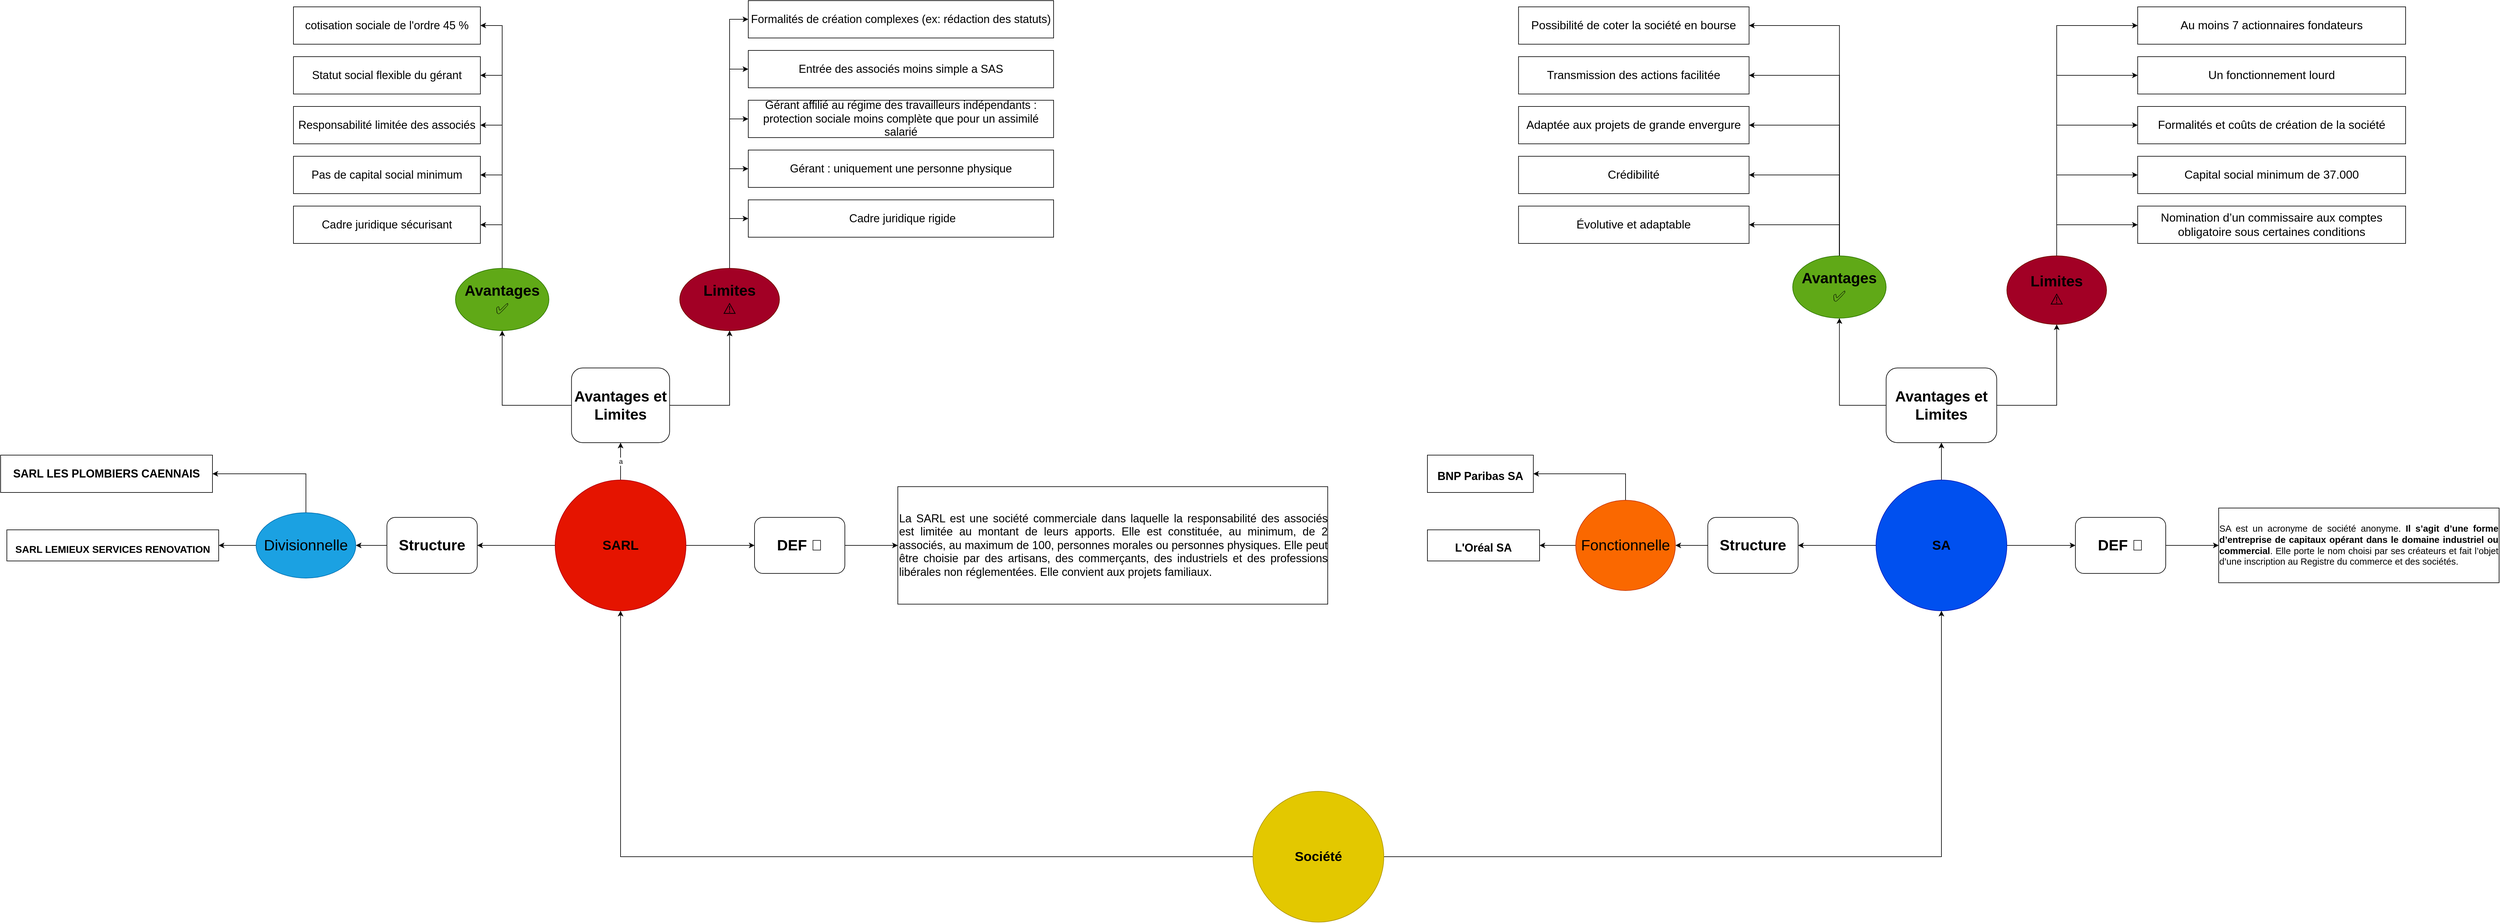 <mxfile version="24.7.17" pages="9">
  <diagram name="SARL" id="j70BPABhbH-heF41VtBq">
    <mxGraphModel dx="4924" dy="3563" grid="1" gridSize="10" guides="1" tooltips="1" connect="1" arrows="1" fold="1" page="1" pageScale="1" pageWidth="827" pageHeight="1169" math="0" shadow="0">
      <root>
        <mxCell id="0" />
        <mxCell id="1" parent="0" />
        <mxCell id="1YZ6sRP3o4Qnp3Zk7ATS-29" value="a" style="edgeStyle=orthogonalEdgeStyle;rounded=0;orthogonalLoop=1;jettySize=auto;html=1;exitX=0.5;exitY=0;exitDx=0;exitDy=0;entryX=0.5;entryY=1;entryDx=0;entryDy=0;fontColor=#000000;" parent="1" source="1YZ6sRP3o4Qnp3Zk7ATS-1" target="1YZ6sRP3o4Qnp3Zk7ATS-26" edge="1">
          <mxGeometry relative="1" as="geometry" />
        </mxCell>
        <mxCell id="1YZ6sRP3o4Qnp3Zk7ATS-31" style="edgeStyle=orthogonalEdgeStyle;rounded=0;orthogonalLoop=1;jettySize=auto;html=1;exitX=1;exitY=0.5;exitDx=0;exitDy=0;entryX=0;entryY=0.5;entryDx=0;entryDy=0;fontColor=#000000;" parent="1" source="1YZ6sRP3o4Qnp3Zk7ATS-1" target="1YZ6sRP3o4Qnp3Zk7ATS-30" edge="1">
          <mxGeometry relative="1" as="geometry" />
        </mxCell>
        <mxCell id="uubK-gRdI_zIVxrr5OST-2" style="edgeStyle=orthogonalEdgeStyle;rounded=0;orthogonalLoop=1;jettySize=auto;html=1;exitX=0;exitY=0.5;exitDx=0;exitDy=0;entryX=1;entryY=0.5;entryDx=0;entryDy=0;fontColor=#000000;" parent="1" source="1YZ6sRP3o4Qnp3Zk7ATS-1" target="uubK-gRdI_zIVxrr5OST-1" edge="1">
          <mxGeometry relative="1" as="geometry" />
        </mxCell>
        <mxCell id="1YZ6sRP3o4Qnp3Zk7ATS-1" value="&lt;p align=&quot;justify&quot; style=&quot;line-height: 1.15px; margin-bottom: 0.25cm; background: transparent;&quot;&gt;&lt;span id=&quot;docs-internal-guid-bcb8e271-7fff-f261-f8e3-72132092e2e2&quot;&gt;&lt;span style=&quot;font-size: 16pt; font-family: Arial, sans-serif; background-color: transparent; font-variant-numeric: normal; font-variant-east-asian: normal; font-variant-alternates: normal; font-variant-position: normal; vertical-align: baseline; white-space-collapse: preserve;&quot;&gt;&lt;b&gt;SARL&lt;/b&gt;&lt;/span&gt;&lt;/span&gt;&lt;br&gt;&lt;/p&gt;" style="ellipse;whiteSpace=wrap;html=1;aspect=fixed;fillColor=#e51400;fontColor=#000000;strokeColor=#B20000;" parent="1" vertex="1">
          <mxGeometry x="270" y="570" width="210" height="210" as="geometry" />
        </mxCell>
        <mxCell id="1YZ6sRP3o4Qnp3Zk7ATS-6" style="edgeStyle=orthogonalEdgeStyle;rounded=0;orthogonalLoop=1;jettySize=auto;html=1;exitX=0.5;exitY=0;exitDx=0;exitDy=0;entryX=1;entryY=0.5;entryDx=0;entryDy=0;fontColor=#000000;" parent="1" source="1YZ6sRP3o4Qnp3Zk7ATS-2" target="1YZ6sRP3o4Qnp3Zk7ATS-5" edge="1">
          <mxGeometry relative="1" as="geometry" />
        </mxCell>
        <mxCell id="1YZ6sRP3o4Qnp3Zk7ATS-8" style="edgeStyle=orthogonalEdgeStyle;rounded=0;orthogonalLoop=1;jettySize=auto;html=1;exitX=0.5;exitY=0;exitDx=0;exitDy=0;entryX=1;entryY=0.5;entryDx=0;entryDy=0;fontColor=#000000;" parent="1" source="1YZ6sRP3o4Qnp3Zk7ATS-2" target="1YZ6sRP3o4Qnp3Zk7ATS-7" edge="1">
          <mxGeometry relative="1" as="geometry" />
        </mxCell>
        <mxCell id="1YZ6sRP3o4Qnp3Zk7ATS-10" style="edgeStyle=orthogonalEdgeStyle;rounded=0;orthogonalLoop=1;jettySize=auto;html=1;exitX=0.5;exitY=0;exitDx=0;exitDy=0;entryX=1;entryY=0.5;entryDx=0;entryDy=0;fontColor=#000000;" parent="1" source="1YZ6sRP3o4Qnp3Zk7ATS-2" target="1YZ6sRP3o4Qnp3Zk7ATS-9" edge="1">
          <mxGeometry relative="1" as="geometry" />
        </mxCell>
        <mxCell id="1YZ6sRP3o4Qnp3Zk7ATS-12" style="edgeStyle=orthogonalEdgeStyle;rounded=0;orthogonalLoop=1;jettySize=auto;html=1;exitX=0.5;exitY=0;exitDx=0;exitDy=0;entryX=1;entryY=0.5;entryDx=0;entryDy=0;fontColor=#000000;" parent="1" source="1YZ6sRP3o4Qnp3Zk7ATS-2" target="1YZ6sRP3o4Qnp3Zk7ATS-11" edge="1">
          <mxGeometry relative="1" as="geometry" />
        </mxCell>
        <mxCell id="1YZ6sRP3o4Qnp3Zk7ATS-14" style="edgeStyle=orthogonalEdgeStyle;rounded=0;orthogonalLoop=1;jettySize=auto;html=1;exitX=0.5;exitY=0;exitDx=0;exitDy=0;entryX=1;entryY=0.5;entryDx=0;entryDy=0;fontColor=#000000;" parent="1" source="1YZ6sRP3o4Qnp3Zk7ATS-2" target="1YZ6sRP3o4Qnp3Zk7ATS-13" edge="1">
          <mxGeometry relative="1" as="geometry" />
        </mxCell>
        <mxCell id="1YZ6sRP3o4Qnp3Zk7ATS-2" value="&lt;font style=&quot;font-size: 24px;&quot;&gt;&lt;b&gt;Avantages&lt;/b&gt;&lt;/font&gt;&lt;div&gt;&lt;font style=&quot;font-size: 24px;&quot;&gt;✅&lt;/font&gt;&lt;/div&gt;" style="ellipse;whiteSpace=wrap;html=1;fillColor=#60a917;strokeColor=#2D7600;fontColor=#000000;" parent="1" vertex="1">
          <mxGeometry x="110" y="230" width="150" height="100" as="geometry" />
        </mxCell>
        <mxCell id="1YZ6sRP3o4Qnp3Zk7ATS-20" style="edgeStyle=orthogonalEdgeStyle;rounded=0;orthogonalLoop=1;jettySize=auto;html=1;exitX=0.5;exitY=0;exitDx=0;exitDy=0;entryX=0;entryY=0.5;entryDx=0;entryDy=0;fontColor=#000000;" parent="1" source="1YZ6sRP3o4Qnp3Zk7ATS-3" target="1YZ6sRP3o4Qnp3Zk7ATS-15" edge="1">
          <mxGeometry relative="1" as="geometry" />
        </mxCell>
        <mxCell id="1YZ6sRP3o4Qnp3Zk7ATS-21" style="edgeStyle=orthogonalEdgeStyle;rounded=0;orthogonalLoop=1;jettySize=auto;html=1;exitX=0.5;exitY=0;exitDx=0;exitDy=0;entryX=0;entryY=0.5;entryDx=0;entryDy=0;fontColor=#000000;" parent="1" source="1YZ6sRP3o4Qnp3Zk7ATS-3" target="1YZ6sRP3o4Qnp3Zk7ATS-16" edge="1">
          <mxGeometry relative="1" as="geometry" />
        </mxCell>
        <mxCell id="1YZ6sRP3o4Qnp3Zk7ATS-22" style="edgeStyle=orthogonalEdgeStyle;rounded=0;orthogonalLoop=1;jettySize=auto;html=1;exitX=0.5;exitY=0;exitDx=0;exitDy=0;entryX=0;entryY=0.5;entryDx=0;entryDy=0;fontColor=#000000;" parent="1" source="1YZ6sRP3o4Qnp3Zk7ATS-3" target="1YZ6sRP3o4Qnp3Zk7ATS-18" edge="1">
          <mxGeometry relative="1" as="geometry" />
        </mxCell>
        <mxCell id="1YZ6sRP3o4Qnp3Zk7ATS-23" style="edgeStyle=orthogonalEdgeStyle;rounded=0;orthogonalLoop=1;jettySize=auto;html=1;exitX=0.5;exitY=0;exitDx=0;exitDy=0;entryX=0;entryY=0.5;entryDx=0;entryDy=0;fontColor=#000000;" parent="1" source="1YZ6sRP3o4Qnp3Zk7ATS-3" target="1YZ6sRP3o4Qnp3Zk7ATS-17" edge="1">
          <mxGeometry relative="1" as="geometry" />
        </mxCell>
        <mxCell id="1YZ6sRP3o4Qnp3Zk7ATS-24" style="edgeStyle=orthogonalEdgeStyle;rounded=0;orthogonalLoop=1;jettySize=auto;html=1;exitX=0.5;exitY=0;exitDx=0;exitDy=0;entryX=0;entryY=0.5;entryDx=0;entryDy=0;fontColor=#000000;" parent="1" source="1YZ6sRP3o4Qnp3Zk7ATS-3" target="1YZ6sRP3o4Qnp3Zk7ATS-19" edge="1">
          <mxGeometry relative="1" as="geometry" />
        </mxCell>
        <mxCell id="1YZ6sRP3o4Qnp3Zk7ATS-3" value="&lt;font style=&quot;font-size: 24px;&quot;&gt;&lt;b&gt;Limites&lt;/b&gt;&lt;/font&gt;&lt;div&gt;&lt;font style=&quot;font-size: 24px;&quot;&gt;⚠️&lt;/font&gt;&lt;/div&gt;" style="ellipse;whiteSpace=wrap;html=1;fillColor=#a20025;fontColor=#000000;strokeColor=#6F0000;" parent="1" vertex="1">
          <mxGeometry x="470" y="230" width="160" height="100" as="geometry" />
        </mxCell>
        <mxCell id="1YZ6sRP3o4Qnp3Zk7ATS-5" value="&lt;span id=&quot;docs-internal-guid-3ce97dc6-7fff-01c5-140e-9e687729458b&quot;&gt;&lt;span style=&quot;font-family: Arial, sans-serif; background-color: transparent; font-variant-numeric: normal; font-variant-east-asian: normal; font-variant-alternates: normal; font-variant-position: normal; vertical-align: baseline; white-space-collapse: preserve;&quot;&gt;&lt;font style=&quot;font-size: 18px;&quot;&gt;Cadre juridique sécurisant&lt;/font&gt;&lt;/span&gt;&lt;/span&gt;" style="rounded=0;whiteSpace=wrap;html=1;fontColor=#000000;" parent="1" vertex="1">
          <mxGeometry x="-150" y="130" width="300" height="60" as="geometry" />
        </mxCell>
        <mxCell id="1YZ6sRP3o4Qnp3Zk7ATS-7" value="&lt;span id=&quot;docs-internal-guid-a67cf64d-7fff-5f7c-53fc-ebd3765a760a&quot;&gt;&lt;span style=&quot;font-family: Arial, sans-serif; background-color: transparent; font-variant-numeric: normal; font-variant-east-asian: normal; font-variant-alternates: normal; font-variant-position: normal; vertical-align: baseline; white-space-collapse: preserve;&quot;&gt;&lt;font style=&quot;font-size: 18px;&quot;&gt;Pas de capital social minimum&lt;/font&gt;&lt;/span&gt;&lt;/span&gt;" style="rounded=0;whiteSpace=wrap;html=1;fontColor=#000000;" parent="1" vertex="1">
          <mxGeometry x="-150" y="50" width="300" height="60" as="geometry" />
        </mxCell>
        <mxCell id="1YZ6sRP3o4Qnp3Zk7ATS-9" value="&lt;span id=&quot;docs-internal-guid-e85214c1-7fff-bdaa-3e03-10ce782956d2&quot;&gt;&lt;span style=&quot;font-family: Arial, sans-serif; background-color: transparent; font-variant-numeric: normal; font-variant-east-asian: normal; font-variant-alternates: normal; font-variant-position: normal; vertical-align: baseline; white-space-collapse: preserve;&quot;&gt;&lt;font style=&quot;font-size: 18px;&quot;&gt;Responsabilité limitée des associés&lt;/font&gt;&lt;/span&gt;&lt;/span&gt;" style="rounded=0;whiteSpace=wrap;html=1;fontColor=#000000;" parent="1" vertex="1">
          <mxGeometry x="-150" y="-30" width="300" height="60" as="geometry" />
        </mxCell>
        <mxCell id="1YZ6sRP3o4Qnp3Zk7ATS-11" value="&lt;span id=&quot;docs-internal-guid-da17c273-7fff-39b9-16d1-ff365610a938&quot;&gt;&lt;span style=&quot;font-family: Arial, sans-serif; background-color: transparent; font-variant-numeric: normal; font-variant-east-asian: normal; font-variant-alternates: normal; font-variant-position: normal; vertical-align: baseline; white-space-collapse: preserve;&quot;&gt;&lt;font style=&quot;font-size: 18px;&quot;&gt;Statut social flexible du gérant&lt;/font&gt;&lt;/span&gt;&lt;/span&gt;" style="rounded=0;whiteSpace=wrap;html=1;fontColor=#000000;" parent="1" vertex="1">
          <mxGeometry x="-150" y="-110" width="300" height="60" as="geometry" />
        </mxCell>
        <mxCell id="1YZ6sRP3o4Qnp3Zk7ATS-13" value="&lt;span id=&quot;docs-internal-guid-d44902e1-7fff-8968-3ae5-43836be0b26b&quot;&gt;&lt;span style=&quot;font-family: Arial, sans-serif; background-color: transparent; font-variant-numeric: normal; font-variant-east-asian: normal; font-variant-alternates: normal; font-variant-position: normal; vertical-align: baseline; white-space-collapse: preserve;&quot;&gt;&lt;font style=&quot;font-size: 18px;&quot;&gt;cotisation sociale de l&#39;ordre 45 %&lt;/font&gt;&lt;/span&gt;&lt;/span&gt;" style="rounded=0;whiteSpace=wrap;html=1;fontColor=#000000;" parent="1" vertex="1">
          <mxGeometry x="-150" y="-190" width="300" height="60" as="geometry" />
        </mxCell>
        <mxCell id="1YZ6sRP3o4Qnp3Zk7ATS-15" value="&lt;span id=&quot;docs-internal-guid-3d1409ef-7fff-d05a-96e6-dba837a64594&quot;&gt;&lt;span style=&quot;font-family: Arial, sans-serif; background-color: transparent; font-variant-numeric: normal; font-variant-east-asian: normal; font-variant-alternates: normal; font-variant-position: normal; vertical-align: baseline; white-space-collapse: preserve;&quot;&gt;&lt;font style=&quot;font-size: 18px;&quot;&gt;&amp;nbsp;Cadre juridique rigide&lt;/font&gt;&lt;/span&gt;&lt;/span&gt;" style="rounded=0;whiteSpace=wrap;html=1;fontColor=#000000;" parent="1" vertex="1">
          <mxGeometry x="580" y="120" width="490" height="60" as="geometry" />
        </mxCell>
        <mxCell id="1YZ6sRP3o4Qnp3Zk7ATS-16" value="&lt;span id=&quot;docs-internal-guid-5240bb4f-7fff-0f6d-bf6a-9bfe2b13df30&quot;&gt;&lt;span style=&quot;font-family: Arial, sans-serif; background-color: transparent; font-variant-numeric: normal; font-variant-east-asian: normal; font-variant-alternates: normal; font-variant-position: normal; vertical-align: baseline; white-space-collapse: preserve;&quot;&gt;&lt;font style=&quot;font-size: 18px;&quot;&gt;Gérant : uniquement une personne physique&lt;/font&gt;&lt;/span&gt;&lt;/span&gt;" style="rounded=0;whiteSpace=wrap;html=1;fontColor=#000000;" parent="1" vertex="1">
          <mxGeometry x="580" y="40" width="490" height="60" as="geometry" />
        </mxCell>
        <mxCell id="1YZ6sRP3o4Qnp3Zk7ATS-17" value="&lt;span id=&quot;docs-internal-guid-bdec564a-7fff-8bd7-34f5-8fa6949d1e3e&quot;&gt;&lt;span style=&quot;font-family: Arial, sans-serif; background-color: transparent; font-variant-numeric: normal; font-variant-east-asian: normal; font-variant-alternates: normal; font-variant-position: normal; vertical-align: baseline; white-space-collapse: preserve;&quot;&gt;&lt;font style=&quot;font-size: 18px;&quot;&gt;Gérant affilié au régime des travailleurs indépendants : protection sociale moins complète que pour un assimilé salarié&lt;/font&gt;&lt;/span&gt;&lt;/span&gt;" style="rounded=0;whiteSpace=wrap;html=1;fontColor=#000000;" parent="1" vertex="1">
          <mxGeometry x="580" y="-40" width="490" height="60" as="geometry" />
        </mxCell>
        <mxCell id="1YZ6sRP3o4Qnp3Zk7ATS-18" value="&lt;span id=&quot;docs-internal-guid-dd39a2e0-7fff-0734-9083-b827d43561ae&quot;&gt;&lt;span style=&quot;font-family: Arial, sans-serif; background-color: transparent; font-variant-numeric: normal; font-variant-east-asian: normal; font-variant-alternates: normal; font-variant-position: normal; vertical-align: baseline; white-space-collapse: preserve;&quot;&gt;&lt;font style=&quot;font-size: 18px;&quot;&gt;Entrée des associés moins simple a SAS&lt;/font&gt;&lt;/span&gt;&lt;/span&gt;" style="rounded=0;whiteSpace=wrap;html=1;fontColor=#000000;" parent="1" vertex="1">
          <mxGeometry x="580" y="-120" width="490" height="60" as="geometry" />
        </mxCell>
        <mxCell id="1YZ6sRP3o4Qnp3Zk7ATS-19" value="&lt;span id=&quot;docs-internal-guid-920c25a1-7fff-7748-8edf-d117a8ef0597&quot;&gt;&lt;span style=&quot;font-family: Arial, sans-serif; background-color: transparent; font-variant-numeric: normal; font-variant-east-asian: normal; font-variant-alternates: normal; font-variant-position: normal; vertical-align: baseline; white-space-collapse: preserve;&quot;&gt;&lt;font style=&quot;font-size: 18px;&quot;&gt;Formalités de création complexes (ex: rédaction des statuts)&lt;/font&gt;&lt;/span&gt;&lt;/span&gt;" style="rounded=0;whiteSpace=wrap;html=1;fontColor=#000000;" parent="1" vertex="1">
          <mxGeometry x="580" y="-200" width="490" height="60" as="geometry" />
        </mxCell>
        <mxCell id="1YZ6sRP3o4Qnp3Zk7ATS-27" style="edgeStyle=orthogonalEdgeStyle;rounded=0;orthogonalLoop=1;jettySize=auto;html=1;exitX=0;exitY=0.5;exitDx=0;exitDy=0;entryX=0.5;entryY=1;entryDx=0;entryDy=0;fontColor=#000000;" parent="1" source="1YZ6sRP3o4Qnp3Zk7ATS-26" target="1YZ6sRP3o4Qnp3Zk7ATS-2" edge="1">
          <mxGeometry relative="1" as="geometry" />
        </mxCell>
        <mxCell id="1YZ6sRP3o4Qnp3Zk7ATS-28" style="edgeStyle=orthogonalEdgeStyle;rounded=0;orthogonalLoop=1;jettySize=auto;html=1;exitX=1;exitY=0.5;exitDx=0;exitDy=0;entryX=0.5;entryY=1;entryDx=0;entryDy=0;fontColor=#000000;" parent="1" source="1YZ6sRP3o4Qnp3Zk7ATS-26" target="1YZ6sRP3o4Qnp3Zk7ATS-3" edge="1">
          <mxGeometry relative="1" as="geometry" />
        </mxCell>
        <mxCell id="1YZ6sRP3o4Qnp3Zk7ATS-26" value="&lt;font style=&quot;font-size: 24px;&quot;&gt;&lt;b&gt;Avantages et Limites&lt;/b&gt;&lt;/font&gt;" style="rounded=1;whiteSpace=wrap;html=1;fontColor=#000000;" parent="1" vertex="1">
          <mxGeometry x="296.25" y="390" width="157.5" height="120" as="geometry" />
        </mxCell>
        <mxCell id="1YZ6sRP3o4Qnp3Zk7ATS-33" style="edgeStyle=orthogonalEdgeStyle;rounded=0;orthogonalLoop=1;jettySize=auto;html=1;exitX=1;exitY=0.5;exitDx=0;exitDy=0;entryX=0;entryY=0.5;entryDx=0;entryDy=0;fontColor=#000000;" parent="1" source="1YZ6sRP3o4Qnp3Zk7ATS-30" target="1YZ6sRP3o4Qnp3Zk7ATS-32" edge="1">
          <mxGeometry relative="1" as="geometry" />
        </mxCell>
        <mxCell id="1YZ6sRP3o4Qnp3Zk7ATS-30" value="&lt;b style=&quot;font-size: 24px;&quot;&gt;&lt;font&gt;DEF&amp;nbsp;&lt;/font&gt;&lt;/b&gt;&lt;span style=&quot;font-size: 24px;&quot;&gt;📘&lt;/span&gt;" style="rounded=1;whiteSpace=wrap;html=1;fontColor=#000000;" parent="1" vertex="1">
          <mxGeometry x="590" y="630" width="145" height="90" as="geometry" />
        </mxCell>
        <mxCell id="1YZ6sRP3o4Qnp3Zk7ATS-32" value="&lt;div style=&quot;text-align: justify;&quot;&gt;&lt;span style=&quot;background-color: transparent; font-family: Arial, sans-serif; white-space-collapse: preserve;&quot;&gt;&lt;font style=&quot;font-size: 18px;&quot;&gt;La SARL est une société commerciale dans laquelle la responsabilité des associés est limitée au montant de leurs apports. Elle est constituée, au minimum, de 2 associés, au maximum de 100, personnes morales ou personnes physiques. Elle peut être choisie par des artisans, des commerçants, des industriels et des professions libérales non réglementées. Elle convient aux projets familiaux.&lt;/font&gt;&lt;/span&gt;&lt;/div&gt;" style="rounded=0;whiteSpace=wrap;html=1;align=left;fontColor=#000000;" parent="1" vertex="1">
          <mxGeometry x="820" y="580.63" width="690" height="188.75" as="geometry" />
        </mxCell>
        <mxCell id="uubK-gRdI_zIVxrr5OST-4" style="edgeStyle=orthogonalEdgeStyle;rounded=0;orthogonalLoop=1;jettySize=auto;html=1;exitX=0;exitY=0.5;exitDx=0;exitDy=0;entryX=1;entryY=0.5;entryDx=0;entryDy=0;fontColor=#000000;" parent="1" source="uubK-gRdI_zIVxrr5OST-1" target="uubK-gRdI_zIVxrr5OST-3" edge="1">
          <mxGeometry relative="1" as="geometry" />
        </mxCell>
        <mxCell id="uubK-gRdI_zIVxrr5OST-1" value="&lt;b&gt;&lt;font style=&quot;font-size: 24px;&quot;&gt;Structure&lt;/font&gt;&lt;/b&gt;" style="rounded=1;whiteSpace=wrap;html=1;fontColor=#000000;" parent="1" vertex="1">
          <mxGeometry y="630" width="145" height="90" as="geometry" />
        </mxCell>
        <mxCell id="uubK-gRdI_zIVxrr5OST-10" style="edgeStyle=orthogonalEdgeStyle;rounded=0;orthogonalLoop=1;jettySize=auto;html=1;exitX=0.5;exitY=0;exitDx=0;exitDy=0;entryX=1;entryY=0.5;entryDx=0;entryDy=0;fontColor=#000000;" parent="1" source="uubK-gRdI_zIVxrr5OST-3" target="uubK-gRdI_zIVxrr5OST-9" edge="1">
          <mxGeometry relative="1" as="geometry" />
        </mxCell>
        <mxCell id="uubK-gRdI_zIVxrr5OST-13" style="edgeStyle=orthogonalEdgeStyle;rounded=0;orthogonalLoop=1;jettySize=auto;html=1;exitX=0;exitY=0.5;exitDx=0;exitDy=0;entryX=1;entryY=0.5;entryDx=0;entryDy=0;fontColor=#000000;" parent="1" source="uubK-gRdI_zIVxrr5OST-3" target="uubK-gRdI_zIVxrr5OST-11" edge="1">
          <mxGeometry relative="1" as="geometry" />
        </mxCell>
        <mxCell id="uubK-gRdI_zIVxrr5OST-3" value="&lt;font style=&quot;font-size: 24px;&quot;&gt;Divisionnelle&lt;/font&gt;" style="ellipse;whiteSpace=wrap;html=1;fillColor=#1ba1e2;fontColor=#000000;strokeColor=#006EAF;" parent="1" vertex="1">
          <mxGeometry x="-210" y="622.5" width="160" height="105" as="geometry" />
        </mxCell>
        <mxCell id="uubK-gRdI_zIVxrr5OST-9" value="&lt;span style=&quot;font-family: Arial, sans-serif; text-align: start;&quot;&gt;&lt;b style=&quot;&quot;&gt;&lt;font style=&quot;font-size: 18px;&quot;&gt;SARL LES PLOMBIERS CAENNAIS&lt;/font&gt;&lt;/b&gt;&lt;/span&gt;" style="rounded=0;whiteSpace=wrap;html=1;fontColor=#000000;" parent="1" vertex="1">
          <mxGeometry x="-620" y="530" width="340" height="60" as="geometry" />
        </mxCell>
        <mxCell id="uubK-gRdI_zIVxrr5OST-11" value="&lt;p style=&quot;line-height: 1px; margin-bottom: 0cm; background: transparent; font-size: medium; text-align: start;&quot;&gt;&lt;font face=&quot;Arial, sans-serif&quot; style=&quot;&quot;&gt;&lt;b style=&quot;&quot;&gt;SARL LEMIEUX&amp;nbsp;&lt;/b&gt;&lt;/font&gt;&lt;b style=&quot;font-family: Arial, sans-serif; background-color: transparent;&quot;&gt;SERVICES&amp;nbsp;&lt;/b&gt;&lt;b style=&quot;font-family: Arial, sans-serif; background-color: transparent;&quot;&gt;RENOVATION&lt;/b&gt;&lt;/p&gt;" style="rounded=0;whiteSpace=wrap;html=1;fontColor=#000000;" parent="1" vertex="1">
          <mxGeometry x="-610" y="650" width="340" height="50" as="geometry" />
        </mxCell>
        <mxCell id="S24T2VS66NDeiqPIQj07-1" style="edgeStyle=orthogonalEdgeStyle;rounded=0;orthogonalLoop=1;jettySize=auto;html=1;exitX=0.5;exitY=0;exitDx=0;exitDy=0;entryX=0.5;entryY=1;entryDx=0;entryDy=0;fontColor=#000000;" edge="1" parent="1" source="S24T2VS66NDeiqPIQj07-4" target="S24T2VS66NDeiqPIQj07-29">
          <mxGeometry relative="1" as="geometry" />
        </mxCell>
        <mxCell id="S24T2VS66NDeiqPIQj07-2" style="edgeStyle=orthogonalEdgeStyle;rounded=0;orthogonalLoop=1;jettySize=auto;html=1;exitX=1;exitY=0.5;exitDx=0;exitDy=0;entryX=0;entryY=0.5;entryDx=0;entryDy=0;fontColor=#000000;" edge="1" parent="1" source="S24T2VS66NDeiqPIQj07-4" target="S24T2VS66NDeiqPIQj07-31">
          <mxGeometry relative="1" as="geometry" />
        </mxCell>
        <mxCell id="S24T2VS66NDeiqPIQj07-3" style="edgeStyle=orthogonalEdgeStyle;rounded=0;orthogonalLoop=1;jettySize=auto;html=1;exitX=0;exitY=0.5;exitDx=0;exitDy=0;entryX=1;entryY=0.5;entryDx=0;entryDy=0;fontColor=#000000;" edge="1" parent="1" source="S24T2VS66NDeiqPIQj07-4" target="S24T2VS66NDeiqPIQj07-34">
          <mxGeometry relative="1" as="geometry" />
        </mxCell>
        <mxCell id="S24T2VS66NDeiqPIQj07-4" value="&lt;p align=&quot;justify&quot; style=&quot;line-height: 1.15px; margin-bottom: 0.25cm; background: transparent;&quot;&gt;&lt;span id=&quot;docs-internal-guid-bcb8e271-7fff-f261-f8e3-72132092e2e2&quot;&gt;&lt;span style=&quot;font-size: 16pt; font-family: Arial, sans-serif; background-color: transparent; font-weight: 700; font-variant-numeric: normal; font-variant-east-asian: normal; font-variant-alternates: normal; font-variant-position: normal; vertical-align: baseline; white-space-collapse: preserve;&quot;&gt;SA&lt;/span&gt;&lt;/span&gt;&lt;br&gt;&lt;/p&gt;" style="ellipse;whiteSpace=wrap;html=1;aspect=fixed;fillColor=#0050ef;fontColor=#000000;strokeColor=#001DBC;" vertex="1" parent="1">
          <mxGeometry x="2390" y="570" width="210" height="210" as="geometry" />
        </mxCell>
        <mxCell id="S24T2VS66NDeiqPIQj07-17" value="&lt;span id=&quot;docs-internal-guid-8f1753e6-7fff-77c6-0ca0-e4f7bd7ca0d1&quot;&gt;&lt;span style=&quot;font-size: 14pt; font-family: Arial, sans-serif; background-color: transparent; font-variant-numeric: normal; font-variant-east-asian: normal; font-variant-alternates: normal; font-variant-position: normal; vertical-align: baseline; white-space-collapse: preserve;&quot;&gt;&lt;font&gt;Évolutive et adaptable&lt;/font&gt;&lt;/span&gt;&lt;/span&gt;" style="rounded=0;whiteSpace=wrap;html=1;fontColor=#000000;" vertex="1" parent="1">
          <mxGeometry x="1816.25" y="130" width="370" height="60" as="geometry" />
        </mxCell>
        <mxCell id="S24T2VS66NDeiqPIQj07-18" value="&lt;span id=&quot;docs-internal-guid-bc60a358-7fff-a5b3-9257-1f8da4cc73a1&quot;&gt;&lt;span style=&quot;font-size: 14pt; font-family: Arial, sans-serif; background-color: transparent; font-variant-numeric: normal; font-variant-east-asian: normal; font-variant-alternates: normal; font-variant-position: normal; vertical-align: baseline; white-space-collapse: preserve;&quot;&gt;&lt;font&gt;Crédibilité&lt;/font&gt;&lt;/span&gt;&lt;/span&gt;" style="rounded=0;whiteSpace=wrap;html=1;fontColor=#000000;" vertex="1" parent="1">
          <mxGeometry x="1816.25" y="50" width="370" height="60" as="geometry" />
        </mxCell>
        <mxCell id="S24T2VS66NDeiqPIQj07-19" value="&lt;span id=&quot;docs-internal-guid-e9196617-7fff-b5c6-037a-d03ba2835453&quot;&gt;&lt;span style=&quot;font-size: 14pt; font-family: Arial, sans-serif; background-color: transparent; font-variant-numeric: normal; font-variant-east-asian: normal; font-variant-alternates: normal; font-variant-position: normal; vertical-align: baseline; white-space-collapse: preserve;&quot;&gt;&lt;font&gt;Adaptée aux projets de grande envergure&lt;/font&gt;&lt;/span&gt;&lt;/span&gt;" style="rounded=0;whiteSpace=wrap;html=1;fontColor=#000000;" vertex="1" parent="1">
          <mxGeometry x="1816.25" y="-30" width="370" height="60" as="geometry" />
        </mxCell>
        <mxCell id="S24T2VS66NDeiqPIQj07-20" value="&lt;span id=&quot;docs-internal-guid-bdab02e1-7fff-e7a7-a1e7-583b410f0eae&quot;&gt;&lt;span style=&quot;font-size: 14pt; font-family: Arial, sans-serif; background-color: transparent; font-variant-numeric: normal; font-variant-east-asian: normal; font-variant-alternates: normal; font-variant-position: normal; vertical-align: baseline; white-space-collapse: preserve;&quot;&gt;&lt;font&gt;Transmission des actions facilitée&lt;/font&gt;&lt;/span&gt;&lt;/span&gt;" style="rounded=0;whiteSpace=wrap;html=1;fontColor=#000000;" vertex="1" parent="1">
          <mxGeometry x="1816.25" y="-110" width="370" height="60" as="geometry" />
        </mxCell>
        <mxCell id="S24T2VS66NDeiqPIQj07-21" value="&lt;span id=&quot;docs-internal-guid-73b49639-7fff-f71d-6442-d0c85c2f8c4f&quot;&gt;&lt;span style=&quot;font-size: 14pt; font-family: Arial, sans-serif; background-color: transparent; font-variant-numeric: normal; font-variant-east-asian: normal; font-variant-alternates: normal; font-variant-position: normal; vertical-align: baseline; white-space-collapse: preserve;&quot;&gt;&lt;font&gt;Possibilité de coter la société en bourse&lt;/font&gt;&lt;/span&gt;&lt;/span&gt;" style="rounded=0;whiteSpace=wrap;html=1;fontColor=#000000;" vertex="1" parent="1">
          <mxGeometry x="1816.25" y="-190" width="370" height="60" as="geometry" />
        </mxCell>
        <mxCell id="S24T2VS66NDeiqPIQj07-22" value="&lt;span id=&quot;docs-internal-guid-a00680de-7fff-6ee7-663a-b01f5f8c71c9&quot;&gt;&lt;span style=&quot;font-size: 14pt; font-family: Arial, sans-serif; background-color: transparent; font-variant-numeric: normal; font-variant-east-asian: normal; font-variant-alternates: normal; font-variant-position: normal; vertical-align: baseline; white-space-collapse: preserve;&quot;&gt;&lt;font&gt;Nomination d’un commissaire aux comptes obligatoire sous certaines conditions&lt;/font&gt;&lt;/span&gt;&lt;/span&gt;" style="rounded=0;whiteSpace=wrap;html=1;fontColor=#000000;" vertex="1" parent="1">
          <mxGeometry x="2810" y="130" width="430" height="60" as="geometry" />
        </mxCell>
        <mxCell id="S24T2VS66NDeiqPIQj07-23" value="&lt;span id=&quot;docs-internal-guid-fba55d52-7fff-90f4-7511-ee376d29d83d&quot;&gt;&lt;span style=&quot;font-size: 14pt; font-family: Arial, sans-serif; background-color: transparent; font-variant-numeric: normal; font-variant-east-asian: normal; font-variant-alternates: normal; font-variant-position: normal; vertical-align: baseline; white-space-collapse: preserve;&quot;&gt;&lt;font&gt;Capital social minimum de 37.000&lt;/font&gt;&lt;/span&gt;&lt;/span&gt;" style="rounded=0;whiteSpace=wrap;html=1;fontColor=#000000;" vertex="1" parent="1">
          <mxGeometry x="2810" y="50" width="430" height="60" as="geometry" />
        </mxCell>
        <mxCell id="S24T2VS66NDeiqPIQj07-24" value="&lt;span id=&quot;docs-internal-guid-09b79e6d-7fff-5c5f-6f9c-037b5d861c3c&quot;&gt;&lt;span style=&quot;font-size: 14pt; font-family: Arial, sans-serif; background-color: transparent; font-variant-numeric: normal; font-variant-east-asian: normal; font-variant-alternates: normal; font-variant-position: normal; vertical-align: baseline; white-space-collapse: preserve;&quot;&gt;&lt;font&gt;Formalités et coûts de création de la société&lt;/font&gt;&lt;/span&gt;&lt;/span&gt;" style="rounded=0;whiteSpace=wrap;html=1;fontColor=#000000;" vertex="1" parent="1">
          <mxGeometry x="2810" y="-30" width="430" height="60" as="geometry" />
        </mxCell>
        <mxCell id="S24T2VS66NDeiqPIQj07-25" value="&lt;span id=&quot;docs-internal-guid-73cf81d5-7fff-3f1d-9c85-abd4dff067c0&quot;&gt;&lt;span style=&quot;font-size: 14pt; font-family: Arial, sans-serif; background-color: transparent; font-variant-numeric: normal; font-variant-east-asian: normal; font-variant-alternates: normal; font-variant-position: normal; vertical-align: baseline; white-space-collapse: preserve;&quot;&gt;&lt;font&gt;Un fonctionnement lourd&lt;/font&gt;&lt;/span&gt;&lt;/span&gt;" style="rounded=0;whiteSpace=wrap;html=1;fontColor=#000000;" vertex="1" parent="1">
          <mxGeometry x="2810" y="-110" width="430" height="60" as="geometry" />
        </mxCell>
        <mxCell id="S24T2VS66NDeiqPIQj07-26" value="&lt;span id=&quot;docs-internal-guid-f5c98b7b-7fff-1c21-766f-59ca10ee83ea&quot;&gt;&lt;span style=&quot;font-size: 14pt; font-family: Arial, sans-serif; background-color: transparent; font-variant-numeric: normal; font-variant-east-asian: normal; font-variant-alternates: normal; font-variant-position: normal; vertical-align: baseline; white-space-collapse: preserve;&quot;&gt;&lt;font&gt;Au moins 7 actionnaires fondateurs&lt;/font&gt;&lt;/span&gt;&lt;/span&gt;" style="rounded=0;whiteSpace=wrap;html=1;fontColor=#000000;" vertex="1" parent="1">
          <mxGeometry x="2810" y="-190" width="430" height="60" as="geometry" />
        </mxCell>
        <mxCell id="lpJr_g90a23_WXHWy5qr-5" style="edgeStyle=orthogonalEdgeStyle;rounded=0;orthogonalLoop=1;jettySize=auto;html=1;exitX=1;exitY=0.5;exitDx=0;exitDy=0;entryX=0.5;entryY=1;entryDx=0;entryDy=0;fontColor=#000000;" edge="1" parent="1" source="S24T2VS66NDeiqPIQj07-29" target="S24T2VS66NDeiqPIQj07-50">
          <mxGeometry relative="1" as="geometry" />
        </mxCell>
        <mxCell id="lpJr_g90a23_WXHWy5qr-6" style="edgeStyle=orthogonalEdgeStyle;rounded=0;orthogonalLoop=1;jettySize=auto;html=1;exitX=0;exitY=0.5;exitDx=0;exitDy=0;entryX=0.5;entryY=1;entryDx=0;entryDy=0;fontColor=#000000;" edge="1" parent="1" source="S24T2VS66NDeiqPIQj07-29" target="S24T2VS66NDeiqPIQj07-43">
          <mxGeometry relative="1" as="geometry" />
        </mxCell>
        <mxCell id="S24T2VS66NDeiqPIQj07-29" value="&lt;font style=&quot;font-size: 24px;&quot;&gt;&lt;b&gt;Avantages et Limites&lt;/b&gt;&lt;/font&gt;" style="rounded=1;whiteSpace=wrap;html=1;fontColor=#000000;" vertex="1" parent="1">
          <mxGeometry x="2406.25" y="390" width="177.5" height="120" as="geometry" />
        </mxCell>
        <mxCell id="S24T2VS66NDeiqPIQj07-30" style="edgeStyle=orthogonalEdgeStyle;rounded=0;orthogonalLoop=1;jettySize=auto;html=1;exitX=1;exitY=0.5;exitDx=0;exitDy=0;entryX=0;entryY=0.5;entryDx=0;entryDy=0;fontColor=#000000;" edge="1" parent="1" source="S24T2VS66NDeiqPIQj07-31" target="S24T2VS66NDeiqPIQj07-32">
          <mxGeometry relative="1" as="geometry" />
        </mxCell>
        <mxCell id="S24T2VS66NDeiqPIQj07-31" value="&lt;font style=&quot;font-size: 24px;&quot;&gt;&lt;b&gt;&lt;font style=&quot;&quot;&gt;DEF&amp;nbsp;&lt;/font&gt;&lt;/b&gt;📘&lt;/font&gt;" style="rounded=1;whiteSpace=wrap;html=1;fontColor=#000000;" vertex="1" parent="1">
          <mxGeometry x="2710" y="630" width="145" height="90" as="geometry" />
        </mxCell>
        <mxCell id="S24T2VS66NDeiqPIQj07-32" value="&lt;div style=&quot;text-align: justify;&quot;&gt;&lt;span style=&quot;background-color: transparent; white-space-collapse: preserve; font-size: 11pt; font-family: Arial, sans-serif; font-variant-numeric: normal; font-variant-east-asian: normal; font-variant-alternates: normal; font-variant-position: normal; vertical-align: baseline;&quot;&gt;SA est un acronyme de&lt;/span&gt;&lt;a href=&quot;https://www.legalplace.fr/guides/societe-anonyme/&quot; style=&quot;background-color: initial; text-decoration-line: none;&quot;&gt;&lt;span style=&quot;font-size: 11pt; font-family: Arial, sans-serif; background-color: transparent; font-variant-numeric: normal; font-variant-east-asian: normal; font-variant-alternates: normal; font-variant-position: normal; vertical-align: baseline; white-space-collapse: preserve;&quot;&gt; &lt;/span&gt;&lt;/a&gt;&lt;span style=&quot;background-color: transparent; white-space-collapse: preserve; font-size: 11pt; font-family: Arial, sans-serif; font-variant-numeric: normal; font-variant-east-asian: normal; font-variant-alternates: normal; font-variant-position: normal; vertical-align: baseline;&quot;&gt;société anonyme. &lt;/span&gt;&lt;span style=&quot;background-color: transparent; white-space-collapse: preserve; font-size: 11pt; font-family: Arial, sans-serif; font-weight: 700; font-variant-numeric: normal; font-variant-east-asian: normal; font-variant-alternates: normal; font-variant-position: normal; vertical-align: baseline;&quot;&gt;Il s’agit d’une forme d’entreprise de capitaux opérant dans le domaine industriel ou commercial&lt;/span&gt;&lt;span style=&quot;background-color: transparent; white-space-collapse: preserve; font-size: 11pt; font-family: Arial, sans-serif; font-variant-numeric: normal; font-variant-east-asian: normal; font-variant-alternates: normal; font-variant-position: normal; vertical-align: baseline;&quot;&gt;. Elle porte le nom choisi par ses créateurs et fait l’objet d’une inscription au Registre du commerce et des sociétés.&lt;/span&gt;&lt;/div&gt;" style="rounded=0;whiteSpace=wrap;html=1;fontColor=#000000;" vertex="1" parent="1">
          <mxGeometry x="2940" y="615" width="450" height="120" as="geometry" />
        </mxCell>
        <mxCell id="S24T2VS66NDeiqPIQj07-33" style="edgeStyle=orthogonalEdgeStyle;rounded=0;orthogonalLoop=1;jettySize=auto;html=1;exitX=0;exitY=0.5;exitDx=0;exitDy=0;entryX=1;entryY=0.5;entryDx=0;entryDy=0;fontColor=#000000;" edge="1" parent="1" source="S24T2VS66NDeiqPIQj07-34" target="S24T2VS66NDeiqPIQj07-37">
          <mxGeometry relative="1" as="geometry" />
        </mxCell>
        <mxCell id="S24T2VS66NDeiqPIQj07-34" value="&lt;b&gt;&lt;font style=&quot;font-size: 24px;&quot;&gt;Structure&lt;/font&gt;&lt;/b&gt;" style="rounded=1;whiteSpace=wrap;html=1;fontColor=#000000;" vertex="1" parent="1">
          <mxGeometry x="2120" y="630" width="145" height="90" as="geometry" />
        </mxCell>
        <mxCell id="S24T2VS66NDeiqPIQj07-35" style="edgeStyle=orthogonalEdgeStyle;rounded=0;orthogonalLoop=1;jettySize=auto;html=1;exitX=0.5;exitY=0;exitDx=0;exitDy=0;entryX=1;entryY=0.5;entryDx=0;entryDy=0;fontColor=#000000;" edge="1" parent="1" source="S24T2VS66NDeiqPIQj07-37" target="S24T2VS66NDeiqPIQj07-38">
          <mxGeometry relative="1" as="geometry" />
        </mxCell>
        <mxCell id="S24T2VS66NDeiqPIQj07-36" style="edgeStyle=orthogonalEdgeStyle;rounded=0;orthogonalLoop=1;jettySize=auto;html=1;exitX=0;exitY=0.5;exitDx=0;exitDy=0;entryX=1;entryY=0.5;entryDx=0;entryDy=0;fontColor=#000000;" edge="1" parent="1" source="S24T2VS66NDeiqPIQj07-37" target="S24T2VS66NDeiqPIQj07-39">
          <mxGeometry relative="1" as="geometry" />
        </mxCell>
        <mxCell id="S24T2VS66NDeiqPIQj07-37" value="&lt;font face=&quot;Arial, sans-serif&quot; style=&quot;font-size: 24px;&quot;&gt;Fonctionnelle&lt;/font&gt;" style="ellipse;whiteSpace=wrap;html=1;align=center;fillColor=#fa6800;fontColor=#000000;strokeColor=#C73500;" vertex="1" parent="1">
          <mxGeometry x="1908" y="602.5" width="160" height="145" as="geometry" />
        </mxCell>
        <mxCell id="S24T2VS66NDeiqPIQj07-38" value="&lt;p style=&quot;line-height: 1px; margin-bottom: 0cm; background: transparent;&quot;&gt;&lt;font face=&quot;Arial, sans-serif&quot; style=&quot;font-size: 18px;&quot;&gt;&lt;b&gt;BNP Paribas SA&lt;/b&gt;&lt;/font&gt;&lt;/p&gt;" style="rounded=0;whiteSpace=wrap;html=1;align=center;fontColor=#000000;" vertex="1" parent="1">
          <mxGeometry x="1670" y="530" width="170" height="60" as="geometry" />
        </mxCell>
        <mxCell id="S24T2VS66NDeiqPIQj07-39" value="&lt;p style=&quot;line-height: 1px; margin-bottom: 0cm; background: transparent;&quot;&gt;&lt;font face=&quot;Arial, sans-serif&quot; style=&quot;font-size: 18px;&quot;&gt;&lt;b&gt;L&#39;Oréal SA&lt;/b&gt;&lt;/font&gt;&lt;/p&gt;" style="rounded=0;whiteSpace=wrap;html=1;align=center;fontColor=#000000;" vertex="1" parent="1">
          <mxGeometry x="1670" y="650" width="180" height="50" as="geometry" />
        </mxCell>
        <mxCell id="S24T2VS66NDeiqPIQj07-41" style="edgeStyle=orthogonalEdgeStyle;rounded=0;orthogonalLoop=1;jettySize=auto;html=1;exitX=0;exitY=0.5;exitDx=0;exitDy=0;entryX=0.5;entryY=1;entryDx=0;entryDy=0;fontColor=#000000;" edge="1" parent="1" source="S24T2VS66NDeiqPIQj07-40" target="1YZ6sRP3o4Qnp3Zk7ATS-1">
          <mxGeometry relative="1" as="geometry" />
        </mxCell>
        <mxCell id="S24T2VS66NDeiqPIQj07-42" style="edgeStyle=orthogonalEdgeStyle;rounded=0;orthogonalLoop=1;jettySize=auto;html=1;exitX=1;exitY=0.5;exitDx=0;exitDy=0;entryX=0.5;entryY=1;entryDx=0;entryDy=0;fontColor=#000000;" edge="1" parent="1" source="S24T2VS66NDeiqPIQj07-40" target="S24T2VS66NDeiqPIQj07-4">
          <mxGeometry relative="1" as="geometry" />
        </mxCell>
        <mxCell id="S24T2VS66NDeiqPIQj07-40" value="&lt;p align=&quot;justify&quot; style=&quot;line-height: 1.15px; margin-bottom: 0.25cm; background: transparent;&quot;&gt;&lt;span id=&quot;docs-internal-guid-bcb8e271-7fff-f261-f8e3-72132092e2e2&quot;&gt;&lt;span style=&quot;font-size: 16pt; font-family: Arial, sans-serif; background-color: transparent; font-variant-numeric: normal; font-variant-east-asian: normal; font-variant-alternates: normal; font-variant-position: normal; vertical-align: baseline; white-space-collapse: preserve;&quot;&gt;&lt;b&gt;Société&lt;/b&gt;&lt;/span&gt;&lt;/span&gt;&lt;br&gt;&lt;/p&gt;" style="ellipse;whiteSpace=wrap;html=1;aspect=fixed;fillColor=#e3c800;fontColor=#000000;strokeColor=#B09500;" vertex="1" parent="1">
          <mxGeometry x="1390" y="1070" width="210" height="210" as="geometry" />
        </mxCell>
        <mxCell id="S24T2VS66NDeiqPIQj07-45" style="edgeStyle=orthogonalEdgeStyle;rounded=0;orthogonalLoop=1;jettySize=auto;html=1;exitX=0.5;exitY=0;exitDx=0;exitDy=0;entryX=1;entryY=0.5;entryDx=0;entryDy=0;fontColor=#000000;" edge="1" parent="1" source="S24T2VS66NDeiqPIQj07-43" target="S24T2VS66NDeiqPIQj07-17">
          <mxGeometry relative="1" as="geometry" />
        </mxCell>
        <mxCell id="S24T2VS66NDeiqPIQj07-46" style="edgeStyle=orthogonalEdgeStyle;rounded=0;orthogonalLoop=1;jettySize=auto;html=1;exitX=0.5;exitY=0;exitDx=0;exitDy=0;entryX=1;entryY=0.5;entryDx=0;entryDy=0;fontColor=#000000;" edge="1" parent="1" source="S24T2VS66NDeiqPIQj07-43" target="S24T2VS66NDeiqPIQj07-18">
          <mxGeometry relative="1" as="geometry" />
        </mxCell>
        <mxCell id="S24T2VS66NDeiqPIQj07-47" style="edgeStyle=orthogonalEdgeStyle;rounded=0;orthogonalLoop=1;jettySize=auto;html=1;exitX=0.5;exitY=0;exitDx=0;exitDy=0;entryX=1;entryY=0.5;entryDx=0;entryDy=0;fontColor=#000000;" edge="1" parent="1" source="S24T2VS66NDeiqPIQj07-43" target="S24T2VS66NDeiqPIQj07-19">
          <mxGeometry relative="1" as="geometry" />
        </mxCell>
        <mxCell id="S24T2VS66NDeiqPIQj07-48" style="edgeStyle=orthogonalEdgeStyle;rounded=0;orthogonalLoop=1;jettySize=auto;html=1;exitX=0.5;exitY=0;exitDx=0;exitDy=0;entryX=1;entryY=0.5;entryDx=0;entryDy=0;fontColor=#000000;" edge="1" parent="1" source="S24T2VS66NDeiqPIQj07-43" target="S24T2VS66NDeiqPIQj07-20">
          <mxGeometry relative="1" as="geometry" />
        </mxCell>
        <mxCell id="S24T2VS66NDeiqPIQj07-49" style="edgeStyle=orthogonalEdgeStyle;rounded=0;orthogonalLoop=1;jettySize=auto;html=1;exitX=0.5;exitY=0;exitDx=0;exitDy=0;entryX=1;entryY=0.5;entryDx=0;entryDy=0;fontColor=#000000;" edge="1" parent="1" source="S24T2VS66NDeiqPIQj07-43" target="S24T2VS66NDeiqPIQj07-21">
          <mxGeometry relative="1" as="geometry" />
        </mxCell>
        <mxCell id="S24T2VS66NDeiqPIQj07-43" value="&lt;font style=&quot;font-size: 24px;&quot;&gt;&lt;b&gt;Avantages&lt;/b&gt;&lt;/font&gt;&lt;div&gt;&lt;font style=&quot;font-size: 24px;&quot;&gt;✅&lt;b&gt;&lt;br&gt;&lt;/b&gt;&lt;/font&gt;&lt;/div&gt;" style="ellipse;whiteSpace=wrap;html=1;fillColor=#60a917;strokeColor=#2D7600;fontColor=#000000;" vertex="1" parent="1">
          <mxGeometry x="2256.25" y="210" width="150" height="100" as="geometry" />
        </mxCell>
        <mxCell id="S24T2VS66NDeiqPIQj07-51" style="edgeStyle=orthogonalEdgeStyle;rounded=0;orthogonalLoop=1;jettySize=auto;html=1;exitX=0.5;exitY=0;exitDx=0;exitDy=0;entryX=0;entryY=0.5;entryDx=0;entryDy=0;fontColor=#000000;" edge="1" parent="1" source="S24T2VS66NDeiqPIQj07-50" target="S24T2VS66NDeiqPIQj07-22">
          <mxGeometry relative="1" as="geometry" />
        </mxCell>
        <mxCell id="S24T2VS66NDeiqPIQj07-52" style="edgeStyle=orthogonalEdgeStyle;rounded=0;orthogonalLoop=1;jettySize=auto;html=1;exitX=0.5;exitY=0;exitDx=0;exitDy=0;entryX=0;entryY=0.5;entryDx=0;entryDy=0;fontColor=#000000;" edge="1" parent="1" source="S24T2VS66NDeiqPIQj07-50" target="S24T2VS66NDeiqPIQj07-23">
          <mxGeometry relative="1" as="geometry" />
        </mxCell>
        <mxCell id="lpJr_g90a23_WXHWy5qr-1" style="edgeStyle=orthogonalEdgeStyle;rounded=0;orthogonalLoop=1;jettySize=auto;html=1;exitX=0.5;exitY=0;exitDx=0;exitDy=0;entryX=0;entryY=0.5;entryDx=0;entryDy=0;fontColor=#000000;" edge="1" parent="1" source="S24T2VS66NDeiqPIQj07-50" target="S24T2VS66NDeiqPIQj07-24">
          <mxGeometry relative="1" as="geometry" />
        </mxCell>
        <mxCell id="lpJr_g90a23_WXHWy5qr-2" style="edgeStyle=orthogonalEdgeStyle;rounded=0;orthogonalLoop=1;jettySize=auto;html=1;exitX=0.5;exitY=0;exitDx=0;exitDy=0;entryX=0;entryY=0.5;entryDx=0;entryDy=0;fontColor=#000000;" edge="1" parent="1" source="S24T2VS66NDeiqPIQj07-50" target="S24T2VS66NDeiqPIQj07-25">
          <mxGeometry relative="1" as="geometry" />
        </mxCell>
        <mxCell id="lpJr_g90a23_WXHWy5qr-3" style="edgeStyle=orthogonalEdgeStyle;rounded=0;orthogonalLoop=1;jettySize=auto;html=1;exitX=0.5;exitY=0;exitDx=0;exitDy=0;entryX=0;entryY=0.5;entryDx=0;entryDy=0;fontColor=#000000;" edge="1" parent="1" source="S24T2VS66NDeiqPIQj07-50" target="S24T2VS66NDeiqPIQj07-26">
          <mxGeometry relative="1" as="geometry" />
        </mxCell>
        <mxCell id="S24T2VS66NDeiqPIQj07-50" value="&lt;font style=&quot;font-size: 24px;&quot;&gt;&lt;b&gt;Limites&lt;/b&gt;&lt;/font&gt;&lt;div&gt;&lt;font style=&quot;font-size: 24px;&quot;&gt;⚠️&lt;b&gt;&lt;br&gt;&lt;/b&gt;&lt;/font&gt;&lt;/div&gt;" style="ellipse;whiteSpace=wrap;html=1;fillColor=#a20025;fontColor=#000000;strokeColor=#6F0000;" vertex="1" parent="1">
          <mxGeometry x="2600" y="210" width="160" height="110" as="geometry" />
        </mxCell>
      </root>
    </mxGraphModel>
  </diagram>
  <diagram id="bmc7aQhIrVp8cMyo1G-A" name="SA">
    <mxGraphModel dx="1775" dy="2845" grid="1" gridSize="10" guides="1" tooltips="1" connect="1" arrows="1" fold="1" page="1" pageScale="1" pageWidth="827" pageHeight="1169" math="0" shadow="0">
      <root>
        <mxCell id="0" />
        <mxCell id="1" parent="0" />
        <mxCell id="ccX3_3QAGhP8i-BQYhi4-1" style="edgeStyle=orthogonalEdgeStyle;rounded=0;orthogonalLoop=1;jettySize=auto;html=1;exitX=0.5;exitY=0;exitDx=0;exitDy=0;entryX=0.5;entryY=1;entryDx=0;entryDy=0;" edge="1" parent="1" source="ccX3_3QAGhP8i-BQYhi4-4" target="ccX3_3QAGhP8i-BQYhi4-29">
          <mxGeometry relative="1" as="geometry" />
        </mxCell>
        <mxCell id="ccX3_3QAGhP8i-BQYhi4-2" style="edgeStyle=orthogonalEdgeStyle;rounded=0;orthogonalLoop=1;jettySize=auto;html=1;exitX=1;exitY=0.5;exitDx=0;exitDy=0;entryX=0;entryY=0.5;entryDx=0;entryDy=0;" edge="1" parent="1" source="ccX3_3QAGhP8i-BQYhi4-4" target="ccX3_3QAGhP8i-BQYhi4-31">
          <mxGeometry relative="1" as="geometry" />
        </mxCell>
        <mxCell id="ccX3_3QAGhP8i-BQYhi4-3" style="edgeStyle=orthogonalEdgeStyle;rounded=0;orthogonalLoop=1;jettySize=auto;html=1;exitX=0;exitY=0.5;exitDx=0;exitDy=0;entryX=1;entryY=0.5;entryDx=0;entryDy=0;" edge="1" parent="1" source="ccX3_3QAGhP8i-BQYhi4-4" target="ccX3_3QAGhP8i-BQYhi4-34">
          <mxGeometry relative="1" as="geometry" />
        </mxCell>
        <mxCell id="ccX3_3QAGhP8i-BQYhi4-4" value="&lt;p style=&quot;line-height: 1.15px; margin-bottom: 0.25cm; background: transparent; color: rgb(0, 0, 0);&quot; align=&quot;justify&quot;&gt;&lt;span id=&quot;docs-internal-guid-bcb8e271-7fff-f261-f8e3-72132092e2e2&quot;&gt;&lt;span style=&quot;font-size: 16pt; font-family: Arial, sans-serif; background-color: transparent; font-weight: 700; font-variant-numeric: normal; font-variant-east-asian: normal; font-variant-alternates: normal; font-variant-position: normal; vertical-align: baseline; white-space-collapse: preserve;&quot;&gt;SA&lt;/span&gt;&lt;/span&gt;&lt;br&gt;&lt;/p&gt;" style="ellipse;whiteSpace=wrap;html=1;aspect=fixed;fillColor=#0050ef;fontColor=#ffffff;strokeColor=#001DBC;" vertex="1" parent="1">
          <mxGeometry x="270" y="580" width="210" height="210" as="geometry" />
        </mxCell>
        <mxCell id="ccX3_3QAGhP8i-BQYhi4-5" style="edgeStyle=orthogonalEdgeStyle;rounded=0;orthogonalLoop=1;jettySize=auto;html=1;exitX=0.5;exitY=0;exitDx=0;exitDy=0;entryX=1;entryY=0.5;entryDx=0;entryDy=0;" edge="1" parent="1" source="ccX3_3QAGhP8i-BQYhi4-10" target="ccX3_3QAGhP8i-BQYhi4-17">
          <mxGeometry relative="1" as="geometry" />
        </mxCell>
        <mxCell id="ccX3_3QAGhP8i-BQYhi4-6" style="edgeStyle=orthogonalEdgeStyle;rounded=0;orthogonalLoop=1;jettySize=auto;html=1;exitX=0.5;exitY=0;exitDx=0;exitDy=0;entryX=1;entryY=0.5;entryDx=0;entryDy=0;" edge="1" parent="1" source="ccX3_3QAGhP8i-BQYhi4-10" target="ccX3_3QAGhP8i-BQYhi4-18">
          <mxGeometry relative="1" as="geometry" />
        </mxCell>
        <mxCell id="ccX3_3QAGhP8i-BQYhi4-7" style="edgeStyle=orthogonalEdgeStyle;rounded=0;orthogonalLoop=1;jettySize=auto;html=1;exitX=0.5;exitY=0;exitDx=0;exitDy=0;entryX=1;entryY=0.5;entryDx=0;entryDy=0;" edge="1" parent="1" source="ccX3_3QAGhP8i-BQYhi4-10" target="ccX3_3QAGhP8i-BQYhi4-19">
          <mxGeometry relative="1" as="geometry" />
        </mxCell>
        <mxCell id="ccX3_3QAGhP8i-BQYhi4-8" style="edgeStyle=orthogonalEdgeStyle;rounded=0;orthogonalLoop=1;jettySize=auto;html=1;exitX=0.5;exitY=0;exitDx=0;exitDy=0;entryX=1;entryY=0.5;entryDx=0;entryDy=0;" edge="1" parent="1" source="ccX3_3QAGhP8i-BQYhi4-10" target="ccX3_3QAGhP8i-BQYhi4-20">
          <mxGeometry relative="1" as="geometry" />
        </mxCell>
        <mxCell id="ccX3_3QAGhP8i-BQYhi4-9" style="edgeStyle=orthogonalEdgeStyle;rounded=0;orthogonalLoop=1;jettySize=auto;html=1;exitX=0.5;exitY=0;exitDx=0;exitDy=0;entryX=1;entryY=0.5;entryDx=0;entryDy=0;" edge="1" parent="1" source="ccX3_3QAGhP8i-BQYhi4-10" target="ccX3_3QAGhP8i-BQYhi4-21">
          <mxGeometry relative="1" as="geometry" />
        </mxCell>
        <mxCell id="ccX3_3QAGhP8i-BQYhi4-10" value="&lt;b&gt;Avantages&lt;/b&gt;" style="ellipse;whiteSpace=wrap;html=1;fillColor=#60a917;strokeColor=#2D7600;fontColor=#ffffff;" vertex="1" parent="1">
          <mxGeometry x="190" y="220" width="120" height="80" as="geometry" />
        </mxCell>
        <mxCell id="ccX3_3QAGhP8i-BQYhi4-11" style="edgeStyle=orthogonalEdgeStyle;rounded=0;orthogonalLoop=1;jettySize=auto;html=1;exitX=0.5;exitY=0;exitDx=0;exitDy=0;entryX=0;entryY=0.5;entryDx=0;entryDy=0;" edge="1" parent="1" source="ccX3_3QAGhP8i-BQYhi4-16" target="ccX3_3QAGhP8i-BQYhi4-22">
          <mxGeometry relative="1" as="geometry" />
        </mxCell>
        <mxCell id="ccX3_3QAGhP8i-BQYhi4-12" style="edgeStyle=orthogonalEdgeStyle;rounded=0;orthogonalLoop=1;jettySize=auto;html=1;exitX=0.5;exitY=0;exitDx=0;exitDy=0;entryX=0;entryY=0.5;entryDx=0;entryDy=0;" edge="1" parent="1" source="ccX3_3QAGhP8i-BQYhi4-16" target="ccX3_3QAGhP8i-BQYhi4-23">
          <mxGeometry relative="1" as="geometry" />
        </mxCell>
        <mxCell id="ccX3_3QAGhP8i-BQYhi4-13" style="edgeStyle=orthogonalEdgeStyle;rounded=0;orthogonalLoop=1;jettySize=auto;html=1;exitX=0.5;exitY=0;exitDx=0;exitDy=0;entryX=0;entryY=0.5;entryDx=0;entryDy=0;" edge="1" parent="1" source="ccX3_3QAGhP8i-BQYhi4-16" target="ccX3_3QAGhP8i-BQYhi4-25">
          <mxGeometry relative="1" as="geometry" />
        </mxCell>
        <mxCell id="ccX3_3QAGhP8i-BQYhi4-14" style="edgeStyle=orthogonalEdgeStyle;rounded=0;orthogonalLoop=1;jettySize=auto;html=1;exitX=0.5;exitY=0;exitDx=0;exitDy=0;entryX=0;entryY=0.5;entryDx=0;entryDy=0;" edge="1" parent="1" source="ccX3_3QAGhP8i-BQYhi4-16" target="ccX3_3QAGhP8i-BQYhi4-24">
          <mxGeometry relative="1" as="geometry" />
        </mxCell>
        <mxCell id="ccX3_3QAGhP8i-BQYhi4-15" style="edgeStyle=orthogonalEdgeStyle;rounded=0;orthogonalLoop=1;jettySize=auto;html=1;exitX=0.5;exitY=0;exitDx=0;exitDy=0;entryX=0;entryY=0.5;entryDx=0;entryDy=0;" edge="1" parent="1" source="ccX3_3QAGhP8i-BQYhi4-16" target="ccX3_3QAGhP8i-BQYhi4-26">
          <mxGeometry relative="1" as="geometry" />
        </mxCell>
        <mxCell id="ccX3_3QAGhP8i-BQYhi4-16" value="&lt;b&gt;Limites&lt;/b&gt;" style="ellipse;whiteSpace=wrap;html=1;fillColor=#a20025;fontColor=#ffffff;strokeColor=#6F0000;" vertex="1" parent="1">
          <mxGeometry x="460" y="220" width="120" height="80" as="geometry" />
        </mxCell>
        <mxCell id="ccX3_3QAGhP8i-BQYhi4-17" value="&lt;span id=&quot;docs-internal-guid-8f1753e6-7fff-77c6-0ca0-e4f7bd7ca0d1&quot;&gt;&lt;span style=&quot;font-size: 14pt; font-family: Arial, sans-serif; background-color: transparent; font-variant-numeric: normal; font-variant-east-asian: normal; font-variant-alternates: normal; font-variant-position: normal; vertical-align: baseline; white-space-collapse: preserve;&quot;&gt;&lt;font color=&quot;#ffffff&quot;&gt;Évolutive et adaptable&lt;/font&gt;&lt;/span&gt;&lt;/span&gt;" style="rounded=0;whiteSpace=wrap;html=1;" vertex="1" parent="1">
          <mxGeometry x="-150" y="120" width="370" height="60" as="geometry" />
        </mxCell>
        <mxCell id="ccX3_3QAGhP8i-BQYhi4-18" value="&lt;span id=&quot;docs-internal-guid-bc60a358-7fff-a5b3-9257-1f8da4cc73a1&quot;&gt;&lt;span style=&quot;font-size: 14pt; font-family: Arial, sans-serif; background-color: transparent; font-variant-numeric: normal; font-variant-east-asian: normal; font-variant-alternates: normal; font-variant-position: normal; vertical-align: baseline; white-space-collapse: preserve;&quot;&gt;&lt;font color=&quot;#ffffff&quot;&gt;Crédibilité&lt;/font&gt;&lt;/span&gt;&lt;/span&gt;" style="rounded=0;whiteSpace=wrap;html=1;" vertex="1" parent="1">
          <mxGeometry x="-150" y="40" width="370" height="60" as="geometry" />
        </mxCell>
        <mxCell id="ccX3_3QAGhP8i-BQYhi4-19" value="&lt;span id=&quot;docs-internal-guid-e9196617-7fff-b5c6-037a-d03ba2835453&quot;&gt;&lt;span style=&quot;font-size: 14pt; font-family: Arial, sans-serif; background-color: transparent; font-variant-numeric: normal; font-variant-east-asian: normal; font-variant-alternates: normal; font-variant-position: normal; vertical-align: baseline; white-space-collapse: preserve;&quot;&gt;&lt;font color=&quot;#ffffff&quot;&gt;Adaptée aux projets de grande envergure&lt;/font&gt;&lt;/span&gt;&lt;/span&gt;" style="rounded=0;whiteSpace=wrap;html=1;" vertex="1" parent="1">
          <mxGeometry x="-150" y="-40" width="370" height="60" as="geometry" />
        </mxCell>
        <mxCell id="ccX3_3QAGhP8i-BQYhi4-20" value="&lt;span id=&quot;docs-internal-guid-bdab02e1-7fff-e7a7-a1e7-583b410f0eae&quot;&gt;&lt;span style=&quot;font-size: 14pt; font-family: Arial, sans-serif; background-color: transparent; font-variant-numeric: normal; font-variant-east-asian: normal; font-variant-alternates: normal; font-variant-position: normal; vertical-align: baseline; white-space-collapse: preserve;&quot;&gt;&lt;font color=&quot;#ffffff&quot;&gt;Transmission des actions facilitée&lt;/font&gt;&lt;/span&gt;&lt;/span&gt;" style="rounded=0;whiteSpace=wrap;html=1;" vertex="1" parent="1">
          <mxGeometry x="-150" y="-120" width="370" height="60" as="geometry" />
        </mxCell>
        <mxCell id="ccX3_3QAGhP8i-BQYhi4-21" value="&lt;span id=&quot;docs-internal-guid-73b49639-7fff-f71d-6442-d0c85c2f8c4f&quot;&gt;&lt;span style=&quot;font-size: 14pt; font-family: Arial, sans-serif; background-color: transparent; font-variant-numeric: normal; font-variant-east-asian: normal; font-variant-alternates: normal; font-variant-position: normal; vertical-align: baseline; white-space-collapse: preserve;&quot;&gt;&lt;font color=&quot;#ffffff&quot;&gt;Possibilité de coter la société en bourse&lt;/font&gt;&lt;/span&gt;&lt;/span&gt;" style="rounded=0;whiteSpace=wrap;html=1;" vertex="1" parent="1">
          <mxGeometry x="-150" y="-200" width="370" height="60" as="geometry" />
        </mxCell>
        <mxCell id="ccX3_3QAGhP8i-BQYhi4-22" value="&lt;span id=&quot;docs-internal-guid-a00680de-7fff-6ee7-663a-b01f5f8c71c9&quot;&gt;&lt;span style=&quot;font-size: 14pt; font-family: Arial, sans-serif; background-color: transparent; font-variant-numeric: normal; font-variant-east-asian: normal; font-variant-alternates: normal; font-variant-position: normal; vertical-align: baseline; white-space-collapse: preserve;&quot;&gt;&lt;font color=&quot;#ffffff&quot;&gt;Nomination d’un commissaire aux comptes obligatoire sous certaines conditions&lt;/font&gt;&lt;/span&gt;&lt;/span&gt;" style="rounded=0;whiteSpace=wrap;html=1;" vertex="1" parent="1">
          <mxGeometry x="580" y="130" width="430" height="60" as="geometry" />
        </mxCell>
        <mxCell id="ccX3_3QAGhP8i-BQYhi4-23" value="&lt;span id=&quot;docs-internal-guid-fba55d52-7fff-90f4-7511-ee376d29d83d&quot;&gt;&lt;span style=&quot;font-size: 14pt; font-family: Arial, sans-serif; background-color: transparent; font-variant-numeric: normal; font-variant-east-asian: normal; font-variant-alternates: normal; font-variant-position: normal; vertical-align: baseline; white-space-collapse: preserve;&quot;&gt;&lt;font color=&quot;#ffffff&quot;&gt;Capital social minimum de 37.000&lt;/font&gt;&lt;/span&gt;&lt;/span&gt;" style="rounded=0;whiteSpace=wrap;html=1;" vertex="1" parent="1">
          <mxGeometry x="580" y="50" width="430" height="60" as="geometry" />
        </mxCell>
        <mxCell id="ccX3_3QAGhP8i-BQYhi4-24" value="&lt;span id=&quot;docs-internal-guid-09b79e6d-7fff-5c5f-6f9c-037b5d861c3c&quot;&gt;&lt;span style=&quot;font-size: 14pt; font-family: Arial, sans-serif; background-color: transparent; font-variant-numeric: normal; font-variant-east-asian: normal; font-variant-alternates: normal; font-variant-position: normal; vertical-align: baseline; white-space-collapse: preserve;&quot;&gt;&lt;font color=&quot;#ffffff&quot;&gt;Formalités et coûts de création de la société&lt;/font&gt;&lt;/span&gt;&lt;/span&gt;" style="rounded=0;whiteSpace=wrap;html=1;" vertex="1" parent="1">
          <mxGeometry x="580" y="-30" width="430" height="60" as="geometry" />
        </mxCell>
        <mxCell id="ccX3_3QAGhP8i-BQYhi4-25" value="&lt;span id=&quot;docs-internal-guid-73cf81d5-7fff-3f1d-9c85-abd4dff067c0&quot;&gt;&lt;span style=&quot;font-size: 14pt; font-family: Arial, sans-serif; background-color: transparent; font-variant-numeric: normal; font-variant-east-asian: normal; font-variant-alternates: normal; font-variant-position: normal; vertical-align: baseline; white-space-collapse: preserve;&quot;&gt;&lt;font color=&quot;#ffffff&quot;&gt;Un fonctionnement lourd&lt;/font&gt;&lt;/span&gt;&lt;/span&gt;" style="rounded=0;whiteSpace=wrap;html=1;" vertex="1" parent="1">
          <mxGeometry x="580" y="-110" width="430" height="60" as="geometry" />
        </mxCell>
        <mxCell id="ccX3_3QAGhP8i-BQYhi4-26" value="&lt;span id=&quot;docs-internal-guid-f5c98b7b-7fff-1c21-766f-59ca10ee83ea&quot;&gt;&lt;span style=&quot;font-size: 14pt; font-family: Arial, sans-serif; background-color: transparent; font-variant-numeric: normal; font-variant-east-asian: normal; font-variant-alternates: normal; font-variant-position: normal; vertical-align: baseline; white-space-collapse: preserve;&quot;&gt;&lt;font color=&quot;#ffffff&quot;&gt;Au moins 7 actionnaires fondateurs&lt;/font&gt;&lt;/span&gt;&lt;/span&gt;" style="rounded=0;whiteSpace=wrap;html=1;" vertex="1" parent="1">
          <mxGeometry x="580" y="-190" width="430" height="60" as="geometry" />
        </mxCell>
        <mxCell id="ccX3_3QAGhP8i-BQYhi4-27" style="edgeStyle=orthogonalEdgeStyle;rounded=0;orthogonalLoop=1;jettySize=auto;html=1;exitX=0.25;exitY=0;exitDx=0;exitDy=0;entryX=0.5;entryY=1;entryDx=0;entryDy=0;" edge="1" parent="1" source="ccX3_3QAGhP8i-BQYhi4-29" target="ccX3_3QAGhP8i-BQYhi4-10">
          <mxGeometry relative="1" as="geometry" />
        </mxCell>
        <mxCell id="ccX3_3QAGhP8i-BQYhi4-28" style="edgeStyle=orthogonalEdgeStyle;rounded=0;orthogonalLoop=1;jettySize=auto;html=1;exitX=0.75;exitY=0;exitDx=0;exitDy=0;entryX=0.5;entryY=1;entryDx=0;entryDy=0;" edge="1" parent="1" source="ccX3_3QAGhP8i-BQYhi4-29" target="ccX3_3QAGhP8i-BQYhi4-16">
          <mxGeometry relative="1" as="geometry" />
        </mxCell>
        <mxCell id="ccX3_3QAGhP8i-BQYhi4-29" value="&lt;b&gt;&lt;font color=&quot;#ffffff&quot; style=&quot;font-size: 18px;&quot;&gt;Les Limites et les Avantages&lt;/font&gt;&lt;/b&gt;" style="rounded=1;whiteSpace=wrap;html=1;" vertex="1" parent="1">
          <mxGeometry x="302.5" y="400" width="145" height="90" as="geometry" />
        </mxCell>
        <mxCell id="ccX3_3QAGhP8i-BQYhi4-30" style="edgeStyle=orthogonalEdgeStyle;rounded=0;orthogonalLoop=1;jettySize=auto;html=1;exitX=1;exitY=0.5;exitDx=0;exitDy=0;entryX=0;entryY=0.5;entryDx=0;entryDy=0;" edge="1" parent="1" source="ccX3_3QAGhP8i-BQYhi4-31" target="ccX3_3QAGhP8i-BQYhi4-32">
          <mxGeometry relative="1" as="geometry" />
        </mxCell>
        <mxCell id="ccX3_3QAGhP8i-BQYhi4-31" value="&lt;b&gt;&lt;font color=&quot;#ffffff&quot; style=&quot;font-size: 18px;&quot;&gt;DEF&lt;/font&gt;&lt;/b&gt;" style="rounded=1;whiteSpace=wrap;html=1;" vertex="1" parent="1">
          <mxGeometry x="590" y="640" width="145" height="90" as="geometry" />
        </mxCell>
        <mxCell id="ccX3_3QAGhP8i-BQYhi4-32" value="&lt;span id=&quot;docs-internal-guid-04ffc88f-7fff-22b1-3102-189d86da1af8&quot;&gt;&lt;font color=&quot;#ffffff&quot;&gt;&lt;span style=&quot;font-size: 11pt; font-family: Arial, sans-serif; background-color: transparent; font-variant-numeric: normal; font-variant-east-asian: normal; font-variant-alternates: normal; font-variant-position: normal; vertical-align: baseline; white-space-collapse: preserve;&quot;&gt;SA est un acronyme de&lt;/span&gt;&lt;a style=&quot;text-decoration-line: none;&quot; href=&quot;https://www.legalplace.fr/guides/societe-anonyme/&quot;&gt;&lt;span style=&quot;font-size: 11pt; font-family: Arial, sans-serif; background-color: transparent; font-variant-numeric: normal; font-variant-east-asian: normal; font-variant-alternates: normal; font-variant-position: normal; vertical-align: baseline; white-space-collapse: preserve;&quot;&gt; &lt;/span&gt;&lt;/a&gt;&lt;span style=&quot;font-size: 11pt; font-family: Arial, sans-serif; background-color: transparent; font-variant-numeric: normal; font-variant-east-asian: normal; font-variant-alternates: normal; font-variant-position: normal; vertical-align: baseline; white-space-collapse: preserve;&quot;&gt;société anonyme. &lt;/span&gt;&lt;span style=&quot;font-size: 11pt; font-family: Arial, sans-serif; background-color: transparent; font-weight: 700; font-variant-numeric: normal; font-variant-east-asian: normal; font-variant-alternates: normal; font-variant-position: normal; vertical-align: baseline; white-space-collapse: preserve;&quot;&gt;Il s’agit d’une forme d’entreprise de capitaux opérant dans le domaine industriel ou commercial&lt;/span&gt;&lt;span style=&quot;font-size: 11pt; font-family: Arial, sans-serif; background-color: transparent; font-variant-numeric: normal; font-variant-east-asian: normal; font-variant-alternates: normal; font-variant-position: normal; vertical-align: baseline; white-space-collapse: preserve;&quot;&gt;. Elle porte le nom choisi par ses créateurs et fait l’objet d’une inscription au Registre du commerce et des sociétés.&lt;/span&gt;&lt;/font&gt;&lt;/span&gt;" style="rounded=0;whiteSpace=wrap;html=1;" vertex="1" parent="1">
          <mxGeometry x="820" y="625" width="450" height="120" as="geometry" />
        </mxCell>
        <mxCell id="ccX3_3QAGhP8i-BQYhi4-33" style="edgeStyle=orthogonalEdgeStyle;rounded=0;orthogonalLoop=1;jettySize=auto;html=1;exitX=0;exitY=0.5;exitDx=0;exitDy=0;entryX=1;entryY=0.5;entryDx=0;entryDy=0;" edge="1" parent="1" source="ccX3_3QAGhP8i-BQYhi4-34" target="ccX3_3QAGhP8i-BQYhi4-37">
          <mxGeometry relative="1" as="geometry" />
        </mxCell>
        <mxCell id="ccX3_3QAGhP8i-BQYhi4-34" value="&lt;b&gt;&lt;font color=&quot;#ffffff&quot; style=&quot;font-size: 18px;&quot;&gt;Structure&lt;/font&gt;&lt;/b&gt;" style="rounded=1;whiteSpace=wrap;html=1;" vertex="1" parent="1">
          <mxGeometry y="640" width="145" height="90" as="geometry" />
        </mxCell>
        <mxCell id="ccX3_3QAGhP8i-BQYhi4-35" style="edgeStyle=orthogonalEdgeStyle;rounded=0;orthogonalLoop=1;jettySize=auto;html=1;exitX=0.5;exitY=0;exitDx=0;exitDy=0;entryX=1;entryY=0.5;entryDx=0;entryDy=0;" edge="1" parent="1" source="ccX3_3QAGhP8i-BQYhi4-37" target="ccX3_3QAGhP8i-BQYhi4-38">
          <mxGeometry relative="1" as="geometry" />
        </mxCell>
        <mxCell id="ccX3_3QAGhP8i-BQYhi4-36" style="edgeStyle=orthogonalEdgeStyle;rounded=0;orthogonalLoop=1;jettySize=auto;html=1;exitX=0;exitY=0.5;exitDx=0;exitDy=0;entryX=1;entryY=0.5;entryDx=0;entryDy=0;" edge="1" parent="1" source="ccX3_3QAGhP8i-BQYhi4-37" target="ccX3_3QAGhP8i-BQYhi4-39">
          <mxGeometry relative="1" as="geometry" />
        </mxCell>
        <mxCell id="ccX3_3QAGhP8i-BQYhi4-37" value="&lt;font face=&quot;Arial, sans-serif&quot; color=&quot;#ffffff&quot;&gt;Fonctionnelle&lt;/font&gt;" style="ellipse;whiteSpace=wrap;html=1;align=center;" vertex="1" parent="1">
          <mxGeometry x="-210" y="645" width="120" height="80" as="geometry" />
        </mxCell>
        <mxCell id="ccX3_3QAGhP8i-BQYhi4-38" value="&lt;p style=&quot;line-height: 1px; margin-bottom: 0cm; background: transparent; font-size: medium;&quot;&gt;&lt;font color=&quot;#ffffff&quot; style=&quot;&quot; face=&quot;Arial, sans-serif&quot;&gt;BNP Paribas SA&lt;/font&gt;&lt;/p&gt;" style="rounded=0;whiteSpace=wrap;html=1;align=center;" vertex="1" parent="1">
          <mxGeometry x="-450" y="540" width="170" height="60" as="geometry" />
        </mxCell>
        <mxCell id="ccX3_3QAGhP8i-BQYhi4-39" value="&lt;p style=&quot;line-height: 1px; margin-bottom: 0cm; background: transparent; font-size: medium;&quot;&gt;&lt;font color=&quot;#ffffff&quot; style=&quot;&quot; face=&quot;Arial, sans-serif&quot;&gt;L&#39;Oréal SA&lt;/font&gt;&lt;/p&gt;" style="rounded=0;whiteSpace=wrap;html=1;align=center;" vertex="1" parent="1">
          <mxGeometry x="-450" y="660" width="180" height="50" as="geometry" />
        </mxCell>
      </root>
    </mxGraphModel>
  </diagram>
  <diagram id="rDviOoILsipMHzRSciLn" name="Association">
    <mxGraphModel dx="2022" dy="1867" grid="1" gridSize="10" guides="1" tooltips="1" connect="1" arrows="1" fold="1" page="1" pageScale="1" pageWidth="827" pageHeight="1169" math="0" shadow="0">
      <root>
        <mxCell id="0" />
        <mxCell id="1" parent="0" />
        <mxCell id="Bb8BbMi7ZE0pQN4zNcyM-1" style="edgeStyle=orthogonalEdgeStyle;rounded=0;orthogonalLoop=1;jettySize=auto;html=1;exitX=0.5;exitY=0;exitDx=0;exitDy=0;entryX=0.5;entryY=1;entryDx=0;entryDy=0;fontColor=#000000;" parent="1" source="Bb8BbMi7ZE0pQN4zNcyM-4" edge="1">
          <mxGeometry relative="1" as="geometry">
            <mxPoint x="375" y="490" as="targetPoint" />
          </mxGeometry>
        </mxCell>
        <mxCell id="Bb8BbMi7ZE0pQN4zNcyM-2" style="edgeStyle=orthogonalEdgeStyle;rounded=0;orthogonalLoop=1;jettySize=auto;html=1;exitX=1;exitY=0.5;exitDx=0;exitDy=0;entryX=0;entryY=0.5;entryDx=0;entryDy=0;fontColor=#000000;" parent="1" source="Bb8BbMi7ZE0pQN4zNcyM-4" target="uhX9mZa2L8SrV0iIdpnE-1" edge="1">
          <mxGeometry relative="1" as="geometry">
            <mxPoint x="590" y="685" as="targetPoint" />
          </mxGeometry>
        </mxCell>
        <mxCell id="Bb8BbMi7ZE0pQN4zNcyM-3" style="edgeStyle=orthogonalEdgeStyle;rounded=0;orthogonalLoop=1;jettySize=auto;html=1;exitX=0;exitY=0.5;exitDx=0;exitDy=0;entryX=1;entryY=0.5;entryDx=0;entryDy=0;fontColor=#000000;" parent="1" source="Bb8BbMi7ZE0pQN4zNcyM-4" target="Bb8BbMi7ZE0pQN4zNcyM-34" edge="1">
          <mxGeometry relative="1" as="geometry" />
        </mxCell>
        <mxCell id="Bb8BbMi7ZE0pQN4zNcyM-4" value="&lt;p align=&quot;justify&quot; style=&quot;line-height: 1.15px; margin-bottom: 0.25cm; background: transparent;&quot;&gt;&lt;span id=&quot;docs-internal-guid-bcb8e271-7fff-f261-f8e3-72132092e2e2&quot;&gt;&lt;span style=&quot;font-size: 16pt; font-family: Arial, sans-serif; background-color: transparent; font-weight: 700; font-variant-numeric: normal; font-variant-east-asian: normal; font-variant-alternates: normal; font-variant-position: normal; vertical-align: baseline; white-space-collapse: preserve;&quot;&gt;Association&lt;/span&gt;&lt;/span&gt;&lt;br&gt;&lt;/p&gt;" style="ellipse;whiteSpace=wrap;html=1;aspect=fixed;fillColor=#1ba1e2;fontColor=#000000;strokeColor=#006EAF;" parent="1" vertex="1">
          <mxGeometry x="270" y="580" width="210" height="210" as="geometry" />
        </mxCell>
        <mxCell id="Bb8BbMi7ZE0pQN4zNcyM-17" value="&lt;p align=&quot;justify&quot; style=&quot;line-height: 1.15px; margin-bottom: 0.25cm; background: transparent;&quot;&gt;&lt;font face=&quot;Arial, sans-serif&quot; style=&quot;&quot;&gt;&lt;font style=&quot;font-size: 18px;&quot;&gt;But non lucratif&lt;/font&gt;&lt;/font&gt;&lt;/p&gt;" style="rounded=0;whiteSpace=wrap;html=1;fontColor=#000000;fontSize=12;" parent="1" vertex="1">
          <mxGeometry x="-160" y="130" width="370" height="60" as="geometry" />
        </mxCell>
        <mxCell id="Bb8BbMi7ZE0pQN4zNcyM-18" value="&lt;p align=&quot;justify&quot; style=&quot;line-height: 1.15px; margin-bottom: 0.25cm; background: transparent;&quot;&gt;&lt;font face=&quot;Arial, sans-serif&quot; style=&quot;&quot;&gt;&lt;font style=&quot;font-size: 18px;&quot;&gt;Participation démocratique&lt;/font&gt;&lt;/font&gt;&lt;/p&gt;" style="rounded=0;whiteSpace=wrap;html=1;fontColor=#000000;fontSize=12;" parent="1" vertex="1">
          <mxGeometry x="-160" y="50" width="370" height="60" as="geometry" />
        </mxCell>
        <mxCell id="Bb8BbMi7ZE0pQN4zNcyM-19" value="&lt;p align=&quot;justify&quot; style=&quot;line-height: 1.15px; margin-bottom: 0.25cm; background: transparent;&quot;&gt;&lt;font face=&quot;Arial, sans-serif&quot; style=&quot;&quot;&gt;&lt;font style=&quot;font-size: 18px;&quot;&gt;Souplesse&lt;/font&gt;&lt;/font&gt;&lt;/p&gt;" style="rounded=0;whiteSpace=wrap;html=1;fontColor=#000000;fontSize=12;" parent="1" vertex="1">
          <mxGeometry x="-160" y="-30" width="370" height="60" as="geometry" />
        </mxCell>
        <mxCell id="Bb8BbMi7ZE0pQN4zNcyM-22" value="&lt;p align=&quot;justify&quot; style=&quot;line-height: 1.15px; margin-bottom: 0.25cm; background: transparent;&quot;&gt;&lt;font face=&quot;Arial, sans-serif&quot; style=&quot;&quot;&gt;&lt;font style=&quot;font-size: 18px;&quot;&gt;Risques de conflits internes&lt;/font&gt;&lt;/font&gt;&lt;/p&gt;" style="rounded=0;whiteSpace=wrap;html=1;fontColor=#000000;fontSize=12;" parent="1" vertex="1">
          <mxGeometry x="610" y="130" width="430" height="60" as="geometry" />
        </mxCell>
        <mxCell id="Bb8BbMi7ZE0pQN4zNcyM-23" value="&lt;p align=&quot;justify&quot; style=&quot;line-height: 1.15px; margin-bottom: 0.25cm; background: transparent;&quot;&gt;&lt;font face=&quot;Arial, sans-serif&quot; style=&quot;&quot;&gt;&lt;font style=&quot;font-size: 18px;&quot;&gt;Dépendance des bénévoles&lt;/font&gt;&lt;/font&gt;&lt;/p&gt;" style="rounded=0;whiteSpace=wrap;html=1;fontColor=#000000;fontSize=12;" parent="1" vertex="1">
          <mxGeometry x="610" y="50" width="430" height="60" as="geometry" />
        </mxCell>
        <mxCell id="Bb8BbMi7ZE0pQN4zNcyM-24" value="&lt;p align=&quot;justify&quot; style=&quot;line-height: 1.15px; margin-bottom: 0.25cm; background: transparent;&quot;&gt;&lt;font face=&quot;Arial, sans-serif&quot; style=&quot;&quot;&gt;&lt;font style=&quot;font-size: 18px;&quot;&gt;Financement limité&lt;/font&gt;&lt;/font&gt;&lt;/p&gt;" style="rounded=0;whiteSpace=wrap;html=1;fontColor=#000000;fontSize=12;" parent="1" vertex="1">
          <mxGeometry x="610" y="-30" width="430" height="60" as="geometry" />
        </mxCell>
        <mxCell id="Bb8BbMi7ZE0pQN4zNcyM-28" style="edgeStyle=orthogonalEdgeStyle;rounded=0;orthogonalLoop=1;jettySize=auto;html=1;exitX=1;exitY=0.5;exitDx=0;exitDy=0;entryX=0.5;entryY=1;entryDx=0;entryDy=0;fontColor=#000000;" parent="1" source="gn6zKAbVU1JOd8bstFfB-1" edge="1">
          <mxGeometry relative="1" as="geometry">
            <mxPoint x="411.25" y="400" as="sourcePoint" />
            <mxPoint x="520" y="300" as="targetPoint" />
          </mxGeometry>
        </mxCell>
        <mxCell id="Bb8BbMi7ZE0pQN4zNcyM-30" style="edgeStyle=orthogonalEdgeStyle;rounded=0;orthogonalLoop=1;jettySize=auto;html=1;exitX=1;exitY=0.5;exitDx=0;exitDy=0;entryX=0;entryY=0.5;entryDx=0;entryDy=0;fontColor=#000000;" parent="1" source="uhX9mZa2L8SrV0iIdpnE-1" target="Bb8BbMi7ZE0pQN4zNcyM-32" edge="1">
          <mxGeometry relative="1" as="geometry">
            <mxPoint x="735" y="685" as="sourcePoint" />
          </mxGeometry>
        </mxCell>
        <mxCell id="Bb8BbMi7ZE0pQN4zNcyM-32" value="&lt;p style=&quot;text-align: justify; line-height: 1px; margin-bottom: 0cm; background: transparent; font-size: medium;&quot;&gt;&lt;font&gt;Une association est une organisation à but non lucratif regroupant&lt;/font&gt;&lt;/p&gt;&lt;p style=&quot;text-align: justify; line-height: 1px; margin-bottom: 0cm; background: transparent; font-size: medium;&quot;&gt;&lt;font&gt;des individus partageant des intérêts communs.&amp;nbsp;&lt;span style=&quot;font-family: Arial, sans-serif; background-color: transparent;&quot;&gt;Elle est créée dans&lt;/span&gt;&lt;/font&gt;&lt;/p&gt;&lt;p style=&quot;text-align: justify; line-height: 1px; margin-bottom: 0cm; background: transparent; font-size: medium;&quot;&gt;&lt;font&gt;&lt;span style=&quot;font-family: Arial, sans-serif; background-color: transparent;&quot;&gt;le but de poursuivre des objectifs&amp;nbsp;&lt;/span&gt;&lt;span style=&quot;font-family: Arial, sans-serif; background-color: transparent;&quot;&gt;spécifiques, tels que culturels,&lt;/span&gt;&lt;/font&gt;&lt;/p&gt;&lt;p style=&quot;text-align: justify; line-height: 1px; margin-bottom: 0cm; background: transparent; font-size: medium;&quot;&gt;&lt;font&gt;&lt;span style=&quot;font-family: Arial, sans-serif; background-color: transparent;&quot;&gt;sportifs, éducatifs, ou sociaux, sans chercher à réaliser des&amp;nbsp;&lt;/span&gt;&lt;span style=&quot;font-family: Arial, sans-serif; background-color: transparent;&quot;&gt;profits&lt;/span&gt;&lt;/font&gt;&lt;/p&gt;&lt;p style=&quot;text-align: justify; line-height: 1px; margin-bottom: 0cm; background: transparent; font-size: medium;&quot;&gt;&lt;span style=&quot;font-family: Arial, sans-serif; background-color: transparent;&quot;&gt;&lt;font&gt;financiers pour ses membres. Les associations sont généralement&lt;/font&gt;&lt;/span&gt;&lt;/p&gt;&lt;p style=&quot;text-align: justify; line-height: 1px; margin-bottom: 0cm; background: transparent; font-size: medium;&quot;&gt;&lt;span style=&quot;font-family: Arial, sans-serif; background-color: transparent;&quot;&gt;&lt;font&gt;régies par des statuts internes et impliquent la participation active de&lt;/font&gt;&lt;/span&gt;&lt;/p&gt;&lt;p style=&quot;text-align: justify; line-height: 1px; margin-bottom: 0cm; background: transparent; font-size: medium;&quot;&gt;&lt;span style=&quot;font-family: Arial, sans-serif; background-color: transparent;&quot;&gt;&lt;font&gt;membre qui contributent à la réalisation de leur missions.&lt;/font&gt;&lt;/span&gt;&lt;/p&gt;" style="rounded=0;whiteSpace=wrap;html=1;align=left;fillColor=default;gradientColor=none;fontColor=#000000;" parent="1" vertex="1">
          <mxGeometry x="827" y="595" width="530" height="180" as="geometry" />
        </mxCell>
        <mxCell id="2Ri5QQIMXeNShQxIVKlQ-2" style="edgeStyle=orthogonalEdgeStyle;rounded=0;orthogonalLoop=1;jettySize=auto;html=1;exitX=0;exitY=0.5;exitDx=0;exitDy=0;entryX=1;entryY=0.5;entryDx=0;entryDy=0;fontColor=#000000;" parent="1" source="Bb8BbMi7ZE0pQN4zNcyM-34" target="2Ri5QQIMXeNShQxIVKlQ-1" edge="1">
          <mxGeometry relative="1" as="geometry" />
        </mxCell>
        <mxCell id="Bb8BbMi7ZE0pQN4zNcyM-34" value="&lt;b&gt;&lt;font style=&quot;font-size: 18px;&quot;&gt;Structure&lt;/font&gt;&lt;/b&gt;" style="rounded=1;whiteSpace=wrap;html=1;fontColor=#000000;" parent="1" vertex="1">
          <mxGeometry y="640" width="145" height="90" as="geometry" />
        </mxCell>
        <mxCell id="Bb8BbMi7ZE0pQN4zNcyM-38" value="&lt;p style=&quot;line-height: 1px; margin-bottom: 0cm; background: transparent;&quot;&gt;&lt;font face=&quot;Arial, sans-serif&quot; style=&quot;font-size: 18px;&quot;&gt;Association Femmes Et Familles En Difficulte (Le Havre)&lt;/font&gt;&lt;/p&gt;" style="rounded=0;whiteSpace=wrap;html=1;align=center;fontColor=#000000;" parent="1" vertex="1">
          <mxGeometry x="-760" y="540" width="480" height="60" as="geometry" />
        </mxCell>
        <mxCell id="Bb8BbMi7ZE0pQN4zNcyM-39" value="&lt;p align=&quot;justify&quot; style=&quot;line-height: 1px; margin-bottom: 0cm; background: transparent;&quot;&gt;&lt;font face=&quot;Arial, sans-serif&quot; style=&quot;font-size: 18px;&quot;&gt;Association Parents d&#39;Elèves P.E.E.P (Le Havre)&lt;/font&gt;&lt;/p&gt;" style="rounded=0;whiteSpace=wrap;html=1;align=center;fontColor=#000000;" parent="1" vertex="1">
          <mxGeometry x="-760" y="660" width="480" height="50" as="geometry" />
        </mxCell>
        <mxCell id="2Ri5QQIMXeNShQxIVKlQ-3" style="edgeStyle=orthogonalEdgeStyle;rounded=0;orthogonalLoop=1;jettySize=auto;html=1;exitX=0.5;exitY=0;exitDx=0;exitDy=0;entryX=1;entryY=0.5;entryDx=0;entryDy=0;fontColor=#000000;" parent="1" source="2Ri5QQIMXeNShQxIVKlQ-1" target="Bb8BbMi7ZE0pQN4zNcyM-38" edge="1">
          <mxGeometry relative="1" as="geometry" />
        </mxCell>
        <mxCell id="2Ri5QQIMXeNShQxIVKlQ-4" style="edgeStyle=orthogonalEdgeStyle;rounded=0;orthogonalLoop=1;jettySize=auto;html=1;exitX=0;exitY=0.5;exitDx=0;exitDy=0;entryX=1;entryY=0.5;entryDx=0;entryDy=0;fontColor=#000000;" parent="1" source="2Ri5QQIMXeNShQxIVKlQ-1" target="Bb8BbMi7ZE0pQN4zNcyM-39" edge="1">
          <mxGeometry relative="1" as="geometry" />
        </mxCell>
        <mxCell id="2Ri5QQIMXeNShQxIVKlQ-1" value="&lt;font style=&quot;font-size: 18px;&quot;&gt;Divisionnelle&lt;/font&gt;" style="ellipse;whiteSpace=wrap;html=1;fontColor=#ffffff;fillColor=#0050ef;strokeColor=#001DBC;" parent="1" vertex="1">
          <mxGeometry x="-210" y="645" width="120" height="80" as="geometry" />
        </mxCell>
        <mxCell id="uhX9mZa2L8SrV0iIdpnE-1" value="&lt;font style=&quot;font-size: 24px;&quot;&gt;&lt;b&gt;&lt;font style=&quot;&quot;&gt;DEF&amp;nbsp;&lt;/font&gt;&lt;/b&gt;📘&lt;/font&gt;" style="rounded=1;whiteSpace=wrap;html=1;fontColor=#000000;" vertex="1" parent="1">
          <mxGeometry x="580" y="640" width="145" height="90" as="geometry" />
        </mxCell>
        <mxCell id="DtteC2aQfWerF9I0oWBZ-5" style="edgeStyle=orthogonalEdgeStyle;rounded=0;orthogonalLoop=1;jettySize=auto;html=1;exitX=0;exitY=0.5;exitDx=0;exitDy=0;entryX=0.5;entryY=1;entryDx=0;entryDy=0;" edge="1" parent="1" source="gn6zKAbVU1JOd8bstFfB-1" target="DtteC2aQfWerF9I0oWBZ-1">
          <mxGeometry relative="1" as="geometry" />
        </mxCell>
        <mxCell id="gn6zKAbVU1JOd8bstFfB-1" value="&lt;font style=&quot;font-size: 24px;&quot;&gt;&lt;b&gt;Avantages et Limites&lt;/b&gt;&lt;/font&gt;" style="rounded=1;whiteSpace=wrap;html=1;fontColor=#000000;" vertex="1" parent="1">
          <mxGeometry x="296.25" y="390" width="157.5" height="120" as="geometry" />
        </mxCell>
        <mxCell id="DtteC2aQfWerF9I0oWBZ-2" style="edgeStyle=orthogonalEdgeStyle;rounded=0;orthogonalLoop=1;jettySize=auto;html=1;exitX=0.5;exitY=0;exitDx=0;exitDy=0;entryX=1;entryY=0.5;entryDx=0;entryDy=0;fontSize=12;" edge="1" parent="1" source="DtteC2aQfWerF9I0oWBZ-1" target="Bb8BbMi7ZE0pQN4zNcyM-17">
          <mxGeometry relative="1" as="geometry" />
        </mxCell>
        <mxCell id="DtteC2aQfWerF9I0oWBZ-3" style="edgeStyle=orthogonalEdgeStyle;rounded=0;orthogonalLoop=1;jettySize=auto;html=1;exitX=0.5;exitY=0;exitDx=0;exitDy=0;entryX=1;entryY=0.5;entryDx=0;entryDy=0;fontSize=12;" edge="1" parent="1" source="DtteC2aQfWerF9I0oWBZ-1" target="Bb8BbMi7ZE0pQN4zNcyM-18">
          <mxGeometry relative="1" as="geometry" />
        </mxCell>
        <mxCell id="DtteC2aQfWerF9I0oWBZ-4" style="edgeStyle=orthogonalEdgeStyle;rounded=0;orthogonalLoop=1;jettySize=auto;html=1;exitX=0.5;exitY=0;exitDx=0;exitDy=0;entryX=1;entryY=0.5;entryDx=0;entryDy=0;fontSize=12;" edge="1" parent="1" source="DtteC2aQfWerF9I0oWBZ-1" target="Bb8BbMi7ZE0pQN4zNcyM-19">
          <mxGeometry relative="1" as="geometry" />
        </mxCell>
        <mxCell id="DtteC2aQfWerF9I0oWBZ-1" value="&lt;font style=&quot;font-size: 24px;&quot;&gt;&lt;b&gt;Avantages&lt;/b&gt;&lt;/font&gt;&lt;div&gt;&lt;font style=&quot;font-size: 24px;&quot;&gt;✅&lt;/font&gt;&lt;/div&gt;" style="ellipse;whiteSpace=wrap;html=1;fillColor=#60a917;strokeColor=#2D7600;fontColor=#000000;" vertex="1" parent="1">
          <mxGeometry x="180" y="200" width="150" height="100" as="geometry" />
        </mxCell>
        <mxCell id="wdTzOTpyCbkGUPCGMml--2" style="edgeStyle=orthogonalEdgeStyle;rounded=0;orthogonalLoop=1;jettySize=auto;html=1;exitX=0.5;exitY=0;exitDx=0;exitDy=0;entryX=0;entryY=0.5;entryDx=0;entryDy=0;fontSize=12;" edge="1" parent="1" source="wdTzOTpyCbkGUPCGMml--1" target="Bb8BbMi7ZE0pQN4zNcyM-22">
          <mxGeometry relative="1" as="geometry" />
        </mxCell>
        <mxCell id="wdTzOTpyCbkGUPCGMml--3" style="edgeStyle=orthogonalEdgeStyle;rounded=0;orthogonalLoop=1;jettySize=auto;html=1;exitX=0.5;exitY=0;exitDx=0;exitDy=0;entryX=0;entryY=0.5;entryDx=0;entryDy=0;fontSize=12;" edge="1" parent="1" source="wdTzOTpyCbkGUPCGMml--1" target="Bb8BbMi7ZE0pQN4zNcyM-23">
          <mxGeometry relative="1" as="geometry" />
        </mxCell>
        <mxCell id="wdTzOTpyCbkGUPCGMml--4" style="edgeStyle=orthogonalEdgeStyle;rounded=0;orthogonalLoop=1;jettySize=auto;html=1;exitX=0.5;exitY=0;exitDx=0;exitDy=0;entryX=0;entryY=0.5;entryDx=0;entryDy=0;fontSize=12;" edge="1" parent="1" source="wdTzOTpyCbkGUPCGMml--1" target="Bb8BbMi7ZE0pQN4zNcyM-24">
          <mxGeometry relative="1" as="geometry" />
        </mxCell>
        <mxCell id="wdTzOTpyCbkGUPCGMml--1" value="&lt;font style=&quot;font-size: 24px;&quot;&gt;&lt;b&gt;Limites&lt;/b&gt;&lt;/font&gt;&lt;div&gt;&lt;font style=&quot;font-size: 24px;&quot;&gt;⚠️&lt;/font&gt;&lt;/div&gt;" style="ellipse;whiteSpace=wrap;html=1;fillColor=#a20025;fontColor=#000000;strokeColor=#6F0000;" vertex="1" parent="1">
          <mxGeometry x="440" y="200" width="160" height="100" as="geometry" />
        </mxCell>
      </root>
    </mxGraphModel>
  </diagram>
  <diagram id="LXXTgeOlZw6c_KuLPp1G" name="Fondation">
    <mxGraphModel dx="2620" dy="2217" grid="1" gridSize="10" guides="1" tooltips="1" connect="1" arrows="1" fold="1" page="1" pageScale="1" pageWidth="827" pageHeight="1169" math="0" shadow="0">
      <root>
        <mxCell id="0" />
        <mxCell id="1" parent="0" />
        <mxCell id="NfpJ4mZ5i3ajUCOU194w-1" style="edgeStyle=orthogonalEdgeStyle;rounded=0;orthogonalLoop=1;jettySize=auto;html=1;exitX=0.5;exitY=0;exitDx=0;exitDy=0;entryX=0.5;entryY=1;entryDx=0;entryDy=0;fontColor=#000000;" parent="1" source="NfpJ4mZ5i3ajUCOU194w-4" target="NfpJ4mZ5i3ajUCOU194w-21" edge="1">
          <mxGeometry relative="1" as="geometry" />
        </mxCell>
        <mxCell id="NfpJ4mZ5i3ajUCOU194w-2" style="edgeStyle=orthogonalEdgeStyle;rounded=0;orthogonalLoop=1;jettySize=auto;html=1;exitX=1;exitY=0.5;exitDx=0;exitDy=0;entryX=0;entryY=0.5;entryDx=0;entryDy=0;fontColor=#000000;" parent="1" source="NfpJ4mZ5i3ajUCOU194w-4" edge="1">
          <mxGeometry relative="1" as="geometry">
            <mxPoint x="590" y="685" as="targetPoint" />
          </mxGeometry>
        </mxCell>
        <mxCell id="NfpJ4mZ5i3ajUCOU194w-3" style="edgeStyle=orthogonalEdgeStyle;rounded=0;orthogonalLoop=1;jettySize=auto;html=1;exitX=0;exitY=0.5;exitDx=0;exitDy=0;entryX=1;entryY=0.5;entryDx=0;entryDy=0;fontColor=#000000;" parent="1" source="NfpJ4mZ5i3ajUCOU194w-4" target="NfpJ4mZ5i3ajUCOU194w-26" edge="1">
          <mxGeometry relative="1" as="geometry" />
        </mxCell>
        <mxCell id="NfpJ4mZ5i3ajUCOU194w-4" value="&lt;p align=&quot;justify&quot; style=&quot;line-height: 1.15px; margin-bottom: 0.25cm; background: transparent;&quot;&gt;&lt;span id=&quot;docs-internal-guid-bcb8e271-7fff-f261-f8e3-72132092e2e2&quot;&gt;&lt;span style=&quot;font-size: 16pt; font-family: Arial, sans-serif; background-color: transparent; font-weight: 700; font-variant-numeric: normal; font-variant-east-asian: normal; font-variant-alternates: normal; font-variant-position: normal; vertical-align: baseline; white-space-collapse: preserve;&quot;&gt;Fondation&lt;/span&gt;&lt;/span&gt;&lt;br&gt;&lt;/p&gt;" style="ellipse;whiteSpace=wrap;html=1;aspect=fixed;fillColor=#6a00ff;fontColor=#000000;strokeColor=#3700CC;" parent="1" vertex="1">
          <mxGeometry x="270" y="580" width="210" height="210" as="geometry" />
        </mxCell>
        <mxCell id="NfpJ4mZ5i3ajUCOU194w-9" style="edgeStyle=orthogonalEdgeStyle;rounded=0;orthogonalLoop=1;jettySize=auto;html=1;exitX=0.5;exitY=0;exitDx=0;exitDy=0;entryX=0;entryY=0.5;entryDx=0;entryDy=0;fontColor=#000000;" parent="1" target="NfpJ4mZ5i3ajUCOU194w-16" edge="1">
          <mxGeometry relative="1" as="geometry">
            <mxPoint x="520" y="220" as="sourcePoint" />
          </mxGeometry>
        </mxCell>
        <mxCell id="NfpJ4mZ5i3ajUCOU194w-10" style="edgeStyle=orthogonalEdgeStyle;rounded=0;orthogonalLoop=1;jettySize=auto;html=1;exitX=0.5;exitY=0;exitDx=0;exitDy=0;entryX=0;entryY=0.5;entryDx=0;entryDy=0;fontColor=#000000;" parent="1" target="NfpJ4mZ5i3ajUCOU194w-17" edge="1">
          <mxGeometry relative="1" as="geometry">
            <mxPoint x="520" y="220" as="sourcePoint" />
          </mxGeometry>
        </mxCell>
        <mxCell id="NfpJ4mZ5i3ajUCOU194w-11" style="edgeStyle=orthogonalEdgeStyle;rounded=0;orthogonalLoop=1;jettySize=auto;html=1;exitX=0.5;exitY=0;exitDx=0;exitDy=0;entryX=0;entryY=0.5;entryDx=0;entryDy=0;fontColor=#000000;" parent="1" target="NfpJ4mZ5i3ajUCOU194w-18" edge="1">
          <mxGeometry relative="1" as="geometry">
            <mxPoint x="520" y="220" as="sourcePoint" />
          </mxGeometry>
        </mxCell>
        <mxCell id="NfpJ4mZ5i3ajUCOU194w-13" value="&lt;p align=&quot;justify&quot; style=&quot;line-height: 1.15px; margin-bottom: 0.25cm; background: transparent;&quot;&gt;&lt;font face=&quot;Arial, sans-serif&quot; style=&quot;&quot;&gt;&lt;font style=&quot;font-size: 18px;&quot;&gt;But Philanthropique&lt;/font&gt;&lt;/font&gt;&lt;/p&gt;" style="rounded=0;whiteSpace=wrap;html=1;fontColor=#000000;" parent="1" vertex="1">
          <mxGeometry x="-150" y="120" width="370" height="60" as="geometry" />
        </mxCell>
        <mxCell id="NfpJ4mZ5i3ajUCOU194w-14" value="&lt;p align=&quot;justify&quot; style=&quot;line-height: 1.15px; margin-bottom: 0.25cm; background: transparent;&quot;&gt;&lt;font face=&quot;Arial, sans-serif&quot; style=&quot;&quot;&gt;&lt;font style=&quot;font-size: 18px;&quot;&gt;Indépendance&lt;/font&gt;&lt;/font&gt;&lt;/p&gt;" style="rounded=0;whiteSpace=wrap;html=1;fontColor=#000000;" parent="1" vertex="1">
          <mxGeometry x="-150" y="40" width="370" height="60" as="geometry" />
        </mxCell>
        <mxCell id="NfpJ4mZ5i3ajUCOU194w-15" value="&lt;p align=&quot;justify&quot; style=&quot;line-height: 1.15px; margin-bottom: 0.25cm; background: transparent;&quot;&gt;&lt;font face=&quot;Arial, sans-serif&quot; style=&quot;&quot;&gt;&lt;font style=&quot;font-size: 18px;&quot;&gt;Avantages Fiscaux&lt;/font&gt;&lt;/font&gt;&lt;/p&gt;" style="rounded=0;whiteSpace=wrap;html=1;fontColor=#000000;" parent="1" vertex="1">
          <mxGeometry x="-150" y="-40" width="370" height="60" as="geometry" />
        </mxCell>
        <mxCell id="NfpJ4mZ5i3ajUCOU194w-16" value="&lt;p align=&quot;justify&quot; style=&quot;line-height: 1.15px; margin-bottom: 0.25cm; background: transparent;&quot;&gt;&lt;font face=&quot;Arial, sans-serif&quot; style=&quot;&quot;&gt;&lt;font style=&quot;font-size: 18px;&quot;&gt;Stabilité financière variable&lt;/font&gt;&lt;/font&gt;&lt;/p&gt;" style="rounded=0;whiteSpace=wrap;html=1;fontColor=#000000;" parent="1" vertex="1">
          <mxGeometry x="580" y="130" width="430" height="60" as="geometry" />
        </mxCell>
        <mxCell id="NfpJ4mZ5i3ajUCOU194w-17" value="&lt;p align=&quot;justify&quot; style=&quot;line-height: 1.15px; margin-bottom: 0.25cm; background: transparent;&quot;&gt;&lt;font face=&quot;Arial, sans-serif&quot; style=&quot;&quot;&gt;&lt;font style=&quot;font-size: 18px;&quot;&gt;Concurrence pour les ressources&lt;/font&gt;&lt;/font&gt;&lt;/p&gt;" style="rounded=0;whiteSpace=wrap;html=1;fontColor=#000000;" parent="1" vertex="1">
          <mxGeometry x="580" y="50" width="430" height="60" as="geometry" />
        </mxCell>
        <mxCell id="NfpJ4mZ5i3ajUCOU194w-18" value="&lt;p align=&quot;justify&quot; style=&quot;line-height: 1.15px; margin-bottom: 0.25cm; background: transparent;&quot;&gt;&lt;font face=&quot;Arial, sans-serif&quot; style=&quot;&quot;&gt;&lt;font style=&quot;font-size: 18px;&quot;&gt;Dépendance aux dons&lt;/font&gt;&lt;/font&gt;&lt;/p&gt;" style="rounded=0;whiteSpace=wrap;html=1;fontColor=#000000;" parent="1" vertex="1">
          <mxGeometry x="580" y="-30" width="430" height="60" as="geometry" />
        </mxCell>
        <mxCell id="NfpJ4mZ5i3ajUCOU194w-19" style="edgeStyle=orthogonalEdgeStyle;rounded=0;orthogonalLoop=1;jettySize=auto;html=1;exitX=0;exitY=0.5;exitDx=0;exitDy=0;entryX=0.5;entryY=1;entryDx=0;entryDy=0;fontColor=#000000;" parent="1" source="NfpJ4mZ5i3ajUCOU194w-21" edge="1">
          <mxGeometry relative="1" as="geometry">
            <mxPoint x="250" y="300" as="targetPoint" />
          </mxGeometry>
        </mxCell>
        <mxCell id="NfpJ4mZ5i3ajUCOU194w-20" style="edgeStyle=orthogonalEdgeStyle;rounded=0;orthogonalLoop=1;jettySize=auto;html=1;exitX=1;exitY=0.5;exitDx=0;exitDy=0;entryX=0.5;entryY=1;entryDx=0;entryDy=0;fontColor=#000000;" parent="1" source="NfpJ4mZ5i3ajUCOU194w-21" edge="1">
          <mxGeometry relative="1" as="geometry">
            <mxPoint x="520" y="300" as="targetPoint" />
          </mxGeometry>
        </mxCell>
        <mxCell id="NfpJ4mZ5i3ajUCOU194w-21" value="&lt;b&gt;&lt;font style=&quot;font-size: 18px;&quot;&gt;Les Limites et les Avantages&lt;/font&gt;&lt;/b&gt;" style="rounded=1;whiteSpace=wrap;html=1;fontColor=#000000;" parent="1" vertex="1">
          <mxGeometry x="302.5" y="400" width="145" height="90" as="geometry" />
        </mxCell>
        <mxCell id="NfpJ4mZ5i3ajUCOU194w-22" style="edgeStyle=orthogonalEdgeStyle;rounded=0;orthogonalLoop=1;jettySize=auto;html=1;exitX=1;exitY=0.5;exitDx=0;exitDy=0;entryX=0;entryY=0.5;entryDx=0;entryDy=0;fontColor=#000000;" parent="1" target="NfpJ4mZ5i3ajUCOU194w-24" edge="1">
          <mxGeometry relative="1" as="geometry">
            <mxPoint x="735" y="685" as="sourcePoint" />
          </mxGeometry>
        </mxCell>
        <mxCell id="NfpJ4mZ5i3ajUCOU194w-24" value="&lt;p style=&quot;text-align: justify; line-height: 1px; margin-bottom: 0cm; background: transparent; font-size: medium;&quot;&gt;&lt;br&gt;&lt;/p&gt;" style="rounded=0;whiteSpace=wrap;html=1;align=left;fillColor=default;gradientColor=none;fontColor=#000000;" parent="1" vertex="1">
          <mxGeometry x="827" y="595" width="530" height="180" as="geometry" />
        </mxCell>
        <mxCell id="NfpJ4mZ5i3ajUCOU194w-25" style="edgeStyle=orthogonalEdgeStyle;rounded=0;orthogonalLoop=1;jettySize=auto;html=1;exitX=0;exitY=0.5;exitDx=0;exitDy=0;entryX=1;entryY=0.5;entryDx=0;entryDy=0;fontColor=#000000;" parent="1" source="NfpJ4mZ5i3ajUCOU194w-26" target="NfpJ4mZ5i3ajUCOU194w-31" edge="1">
          <mxGeometry relative="1" as="geometry" />
        </mxCell>
        <mxCell id="NfpJ4mZ5i3ajUCOU194w-26" value="&lt;b&gt;&lt;font style=&quot;font-size: 18px;&quot;&gt;Structure&lt;/font&gt;&lt;/b&gt;" style="rounded=1;whiteSpace=wrap;html=1;fontColor=#000000;" parent="1" vertex="1">
          <mxGeometry y="640" width="145" height="90" as="geometry" />
        </mxCell>
        <mxCell id="NfpJ4mZ5i3ajUCOU194w-27" value="&lt;p align=&quot;justify&quot; style=&quot;line-height: 1px; margin-bottom: 0cm; background: transparent;&quot;&gt;&lt;span style=&quot;display: inline-block; border: none; padding: 0cm;&quot;&gt;&lt;font face=&quot;Arial, sans-serif&quot; style=&quot;font-size: 18px;&quot;&gt;Fondation de L’armée Du Salut (Le Havre)&lt;/font&gt;&lt;/span&gt;&lt;/p&gt;" style="rounded=0;whiteSpace=wrap;html=1;align=center;fontColor=#000000;" parent="1" vertex="1">
          <mxGeometry x="-710" y="540" width="430" height="60" as="geometry" />
        </mxCell>
        <mxCell id="NfpJ4mZ5i3ajUCOU194w-28" value="&lt;p align=&quot;justify&quot; style=&quot;line-height: 1px; margin-bottom: 0cm; background: transparent;&quot;&gt;&lt;span style=&quot;display: inline-block; border: none; padding: 0cm;&quot;&gt;&lt;font face=&quot;Arial, sans-serif&quot; style=&quot;font-size: 18px;&quot;&gt;La Fondation Les Nids&lt;/font&gt;&lt;/span&gt;&lt;/p&gt;" style="rounded=0;whiteSpace=wrap;html=1;align=center;fontColor=#000000;" parent="1" vertex="1">
          <mxGeometry x="-720" y="660" width="440" height="50" as="geometry" />
        </mxCell>
        <mxCell id="NfpJ4mZ5i3ajUCOU194w-29" style="edgeStyle=orthogonalEdgeStyle;rounded=0;orthogonalLoop=1;jettySize=auto;html=1;exitX=0.5;exitY=0;exitDx=0;exitDy=0;entryX=1;entryY=0.5;entryDx=0;entryDy=0;fontColor=#000000;" parent="1" source="NfpJ4mZ5i3ajUCOU194w-31" target="NfpJ4mZ5i3ajUCOU194w-27" edge="1">
          <mxGeometry relative="1" as="geometry" />
        </mxCell>
        <mxCell id="NfpJ4mZ5i3ajUCOU194w-30" style="edgeStyle=orthogonalEdgeStyle;rounded=0;orthogonalLoop=1;jettySize=auto;html=1;exitX=0;exitY=0.5;exitDx=0;exitDy=0;entryX=1;entryY=0.5;entryDx=0;entryDy=0;fontColor=#000000;" parent="1" source="NfpJ4mZ5i3ajUCOU194w-31" target="NfpJ4mZ5i3ajUCOU194w-28" edge="1">
          <mxGeometry relative="1" as="geometry" />
        </mxCell>
        <mxCell id="NfpJ4mZ5i3ajUCOU194w-31" value="&lt;b&gt;&lt;font style=&quot;font-size: 18px;&quot;&gt;Projet&lt;/font&gt;&lt;/b&gt;" style="ellipse;whiteSpace=wrap;html=1;fontColor=#000000;fillColor=#f0a30a;strokeColor=#BD7000;" parent="1" vertex="1">
          <mxGeometry x="-210" y="645" width="120" height="80" as="geometry" />
        </mxCell>
        <mxCell id="NfpJ4mZ5i3ajUCOU194w-32" value="&lt;font style=&quot;font-size: 14px;&quot;&gt;Une fondation est une organisation à but non lucratif créée pour financer des projets philanthropiques, éducatifs, scientifiques, ou sociaux. Elle dispose généralement de ressources financières provenant de dons, de legs, ou d&#39;autres sources, et distribue ces fonds conformément à ses objectifs statutaires. Les fondations peuvent être établies par des individus, des familles, des entreprises, ou d&#39;autres entités dans le but de soutenir des causes spécifiques.&lt;/font&gt;" style="text;whiteSpace=wrap;html=1;fontColor=#000000;" parent="1" vertex="1">
          <mxGeometry x="840" y="625" width="510" height="100" as="geometry" />
        </mxCell>
        <mxCell id="vNxHg_lVtFrqgFPRFDcQ-1" value="&lt;font style=&quot;font-size: 24px;&quot;&gt;&lt;b&gt;&lt;font style=&quot;&quot;&gt;DEF&amp;nbsp;&lt;/font&gt;&lt;/b&gt;📘&lt;/font&gt;" style="rounded=1;whiteSpace=wrap;html=1;fontColor=#000000;" vertex="1" parent="1">
          <mxGeometry x="580" y="640" width="145" height="90" as="geometry" />
        </mxCell>
        <mxCell id="dvdlgZDuDUcG3KUa96-K-3" style="edgeStyle=orthogonalEdgeStyle;rounded=0;orthogonalLoop=1;jettySize=auto;html=1;exitX=0.5;exitY=0;exitDx=0;exitDy=0;entryX=1;entryY=0.5;entryDx=0;entryDy=0;" edge="1" parent="1" source="dvdlgZDuDUcG3KUa96-K-1" target="NfpJ4mZ5i3ajUCOU194w-13">
          <mxGeometry relative="1" as="geometry" />
        </mxCell>
        <mxCell id="dvdlgZDuDUcG3KUa96-K-4" style="edgeStyle=orthogonalEdgeStyle;rounded=0;orthogonalLoop=1;jettySize=auto;html=1;exitX=0.5;exitY=0;exitDx=0;exitDy=0;entryX=1;entryY=0.5;entryDx=0;entryDy=0;" edge="1" parent="1" source="dvdlgZDuDUcG3KUa96-K-1" target="NfpJ4mZ5i3ajUCOU194w-14">
          <mxGeometry relative="1" as="geometry" />
        </mxCell>
        <mxCell id="dvdlgZDuDUcG3KUa96-K-5" style="edgeStyle=orthogonalEdgeStyle;rounded=0;orthogonalLoop=1;jettySize=auto;html=1;exitX=0.5;exitY=0;exitDx=0;exitDy=0;entryX=1;entryY=0.5;entryDx=0;entryDy=0;" edge="1" parent="1" source="dvdlgZDuDUcG3KUa96-K-1" target="NfpJ4mZ5i3ajUCOU194w-15">
          <mxGeometry relative="1" as="geometry" />
        </mxCell>
        <mxCell id="dvdlgZDuDUcG3KUa96-K-1" value="&lt;font style=&quot;font-size: 24px;&quot;&gt;&lt;b&gt;Avantages&lt;/b&gt;&lt;/font&gt;&lt;div&gt;&lt;font style=&quot;font-size: 24px;&quot;&gt;✅&lt;/font&gt;&lt;/div&gt;" style="ellipse;whiteSpace=wrap;html=1;fillColor=#60a917;strokeColor=#2D7600;fontColor=#000000;" vertex="1" parent="1">
          <mxGeometry x="180" y="200" width="150" height="100" as="geometry" />
        </mxCell>
        <mxCell id="dvdlgZDuDUcG3KUa96-K-2" value="&lt;font style=&quot;font-size: 24px;&quot;&gt;&lt;b&gt;Limites&lt;/b&gt;&lt;/font&gt;&lt;div&gt;&lt;font style=&quot;font-size: 24px;&quot;&gt;⚠️&lt;/font&gt;&lt;/div&gt;" style="ellipse;whiteSpace=wrap;html=1;fillColor=#a20025;fontColor=#000000;strokeColor=#6F0000;" vertex="1" parent="1">
          <mxGeometry x="440" y="200" width="160" height="100" as="geometry" />
        </mxCell>
      </root>
    </mxGraphModel>
  </diagram>
  <diagram id="Oxua2btB0fXwtWf07m07" name="Micro-entreprise">
    <mxGraphModel dx="3033" dy="1289" grid="1" gridSize="10" guides="1" tooltips="1" connect="1" arrows="1" fold="1" page="1" pageScale="1" pageWidth="827" pageHeight="1169" math="0" shadow="0">
      <root>
        <mxCell id="0" />
        <mxCell id="1" parent="0" />
        <mxCell id="eHvCJHxd6EK8taUHfmnG-1" style="edgeStyle=orthogonalEdgeStyle;rounded=0;orthogonalLoop=1;jettySize=auto;html=1;exitX=0.5;exitY=0;exitDx=0;exitDy=0;entryX=0.5;entryY=1;entryDx=0;entryDy=0;fontColor=#000000;" parent="1" source="eHvCJHxd6EK8taUHfmnG-4" target="eHvCJHxd6EK8taUHfmnG-21" edge="1">
          <mxGeometry relative="1" as="geometry" />
        </mxCell>
        <mxCell id="eHvCJHxd6EK8taUHfmnG-2" style="edgeStyle=orthogonalEdgeStyle;rounded=0;orthogonalLoop=1;jettySize=auto;html=1;exitX=1;exitY=0.5;exitDx=0;exitDy=0;entryX=0;entryY=0.5;entryDx=0;entryDy=0;fontColor=#000000;" parent="1" source="eHvCJHxd6EK8taUHfmnG-4" edge="1">
          <mxGeometry relative="1" as="geometry">
            <mxPoint x="590.0" y="685" as="targetPoint" />
          </mxGeometry>
        </mxCell>
        <mxCell id="eHvCJHxd6EK8taUHfmnG-3" style="edgeStyle=orthogonalEdgeStyle;rounded=0;orthogonalLoop=1;jettySize=auto;html=1;exitX=0;exitY=0.5;exitDx=0;exitDy=0;entryX=1;entryY=0.5;entryDx=0;entryDy=0;fontColor=#000000;" parent="1" source="eHvCJHxd6EK8taUHfmnG-4" target="eHvCJHxd6EK8taUHfmnG-26" edge="1">
          <mxGeometry relative="1" as="geometry" />
        </mxCell>
        <mxCell id="eHvCJHxd6EK8taUHfmnG-4" value="&lt;p align=&quot;justify&quot; style=&quot;line-height: 1.15px; margin-bottom: 0.25cm; background: transparent;&quot;&gt;&lt;span id=&quot;docs-internal-guid-bcb8e271-7fff-f261-f8e3-72132092e2e2&quot;&gt;&lt;span style=&quot;font-size: 16pt; font-family: Arial, sans-serif; background-color: transparent; font-weight: 700; font-variant-numeric: normal; font-variant-east-asian: normal; font-variant-alternates: normal; font-variant-position: normal; vertical-align: baseline; white-space-collapse: preserve;&quot;&gt;Micro-Entreprise&lt;/span&gt;&lt;/span&gt;&lt;br&gt;&lt;/p&gt;" style="ellipse;whiteSpace=wrap;html=1;aspect=fixed;fillColor=#6a00ff;fontColor=#000000;strokeColor=#3700CC;" parent="1" vertex="1">
          <mxGeometry x="270" y="580" width="210" height="210" as="geometry" />
        </mxCell>
        <mxCell id="eHvCJHxd6EK8taUHfmnG-13" value="&lt;p align=&quot;justify&quot; style=&quot;line-height: 1.15px; margin-bottom: 0.25cm; background: transparent;&quot;&gt;&lt;font face=&quot;Arial, sans-serif&quot; style=&quot;&quot;&gt;&lt;font style=&quot;font-size: 18px;&quot;&gt;Financier&lt;/font&gt;&lt;/font&gt;&lt;/p&gt;" style="rounded=0;whiteSpace=wrap;html=1;fontColor=#000000;" parent="1" vertex="1">
          <mxGeometry x="-150" y="120" width="370" height="60" as="geometry" />
        </mxCell>
        <mxCell id="eHvCJHxd6EK8taUHfmnG-14" value="&lt;p align=&quot;justify&quot; style=&quot;line-height: 1.15px; margin-bottom: 0.25cm; background: transparent;&quot;&gt;&lt;font style=&quot;&quot; face=&quot;Arial, sans-serif&quot;&gt;&lt;font style=&quot;font-size: 18px;&quot;&gt;cotisations sociales très simplifiées&lt;/font&gt;&lt;/font&gt;&lt;/p&gt;" style="rounded=0;whiteSpace=wrap;html=1;fontColor=#000000;" parent="1" vertex="1">
          <mxGeometry x="-150" y="40" width="370" height="60" as="geometry" />
        </mxCell>
        <mxCell id="eHvCJHxd6EK8taUHfmnG-16" value="&lt;p align=&quot;justify&quot; style=&quot;line-height: 1.15px; margin-bottom: 0.25cm; background: transparent;&quot;&gt;&lt;font face=&quot;Arial, sans-serif&quot; style=&quot;&quot;&gt;&lt;font style=&quot;font-size: 18px;&quot;&gt;TVA&lt;/font&gt;&lt;/font&gt;&lt;/p&gt;" style="rounded=0;whiteSpace=wrap;html=1;fontColor=#000000;" parent="1" vertex="1">
          <mxGeometry x="580" y="130" width="430" height="60" as="geometry" />
        </mxCell>
        <mxCell id="eHvCJHxd6EK8taUHfmnG-17" value="&lt;p align=&quot;justify&quot; style=&quot;line-height: 1.15px; margin-bottom: 0.25cm; background: transparent;&quot;&gt;&lt;font face=&quot;Arial, sans-serif&quot; style=&quot;&quot;&gt;&lt;font style=&quot;font-size: 18px;&quot;&gt;Chiffre d&#39;affaire&lt;/font&gt;&lt;/font&gt;&lt;/p&gt;" style="rounded=0;whiteSpace=wrap;html=1;fontColor=#000000;" parent="1" vertex="1">
          <mxGeometry x="580" y="50" width="430" height="60" as="geometry" />
        </mxCell>
        <mxCell id="eHvCJHxd6EK8taUHfmnG-19" style="edgeStyle=orthogonalEdgeStyle;rounded=0;orthogonalLoop=1;jettySize=auto;html=1;exitX=0.25;exitY=0;exitDx=0;exitDy=0;entryX=0.5;entryY=1;entryDx=0;entryDy=0;fontColor=#000000;" parent="1" source="eHvCJHxd6EK8taUHfmnG-21" edge="1">
          <mxGeometry relative="1" as="geometry">
            <mxPoint x="250.0" y="300" as="targetPoint" />
          </mxGeometry>
        </mxCell>
        <mxCell id="eHvCJHxd6EK8taUHfmnG-20" style="edgeStyle=orthogonalEdgeStyle;rounded=0;orthogonalLoop=1;jettySize=auto;html=1;exitX=0.75;exitY=0;exitDx=0;exitDy=0;entryX=0.5;entryY=1;entryDx=0;entryDy=0;fontColor=#000000;" parent="1" source="eHvCJHxd6EK8taUHfmnG-21" edge="1">
          <mxGeometry relative="1" as="geometry">
            <mxPoint x="520.0" y="300" as="targetPoint" />
          </mxGeometry>
        </mxCell>
        <mxCell id="eHvCJHxd6EK8taUHfmnG-21" value="&lt;b&gt;&lt;font style=&quot;font-size: 24px;&quot;&gt;Les Limites et les Avantages&lt;/font&gt;&lt;/b&gt;" style="rounded=1;whiteSpace=wrap;html=1;fontColor=#000000;" parent="1" vertex="1">
          <mxGeometry x="291.25" y="400" width="167.5" height="100" as="geometry" />
        </mxCell>
        <mxCell id="eHvCJHxd6EK8taUHfmnG-22" style="edgeStyle=orthogonalEdgeStyle;rounded=0;orthogonalLoop=1;jettySize=auto;html=1;exitX=1;exitY=0.5;exitDx=0;exitDy=0;entryX=0;entryY=0.5;entryDx=0;entryDy=0;fontColor=#000000;" parent="1" target="eHvCJHxd6EK8taUHfmnG-24" edge="1">
          <mxGeometry relative="1" as="geometry">
            <mxPoint x="735.0" y="685" as="sourcePoint" />
          </mxGeometry>
        </mxCell>
        <mxCell id="eHvCJHxd6EK8taUHfmnG-24" value="&lt;p style=&quot;text-align: justify; line-height: 1px; margin-bottom: 0cm; background: transparent; font-size: medium;&quot;&gt;&lt;br&gt;&lt;/p&gt;" style="rounded=0;whiteSpace=wrap;html=1;align=left;fillColor=default;gradientColor=none;fontColor=#000000;" parent="1" vertex="1">
          <mxGeometry x="827" y="617.5" width="553" height="135" as="geometry" />
        </mxCell>
        <mxCell id="eHvCJHxd6EK8taUHfmnG-25" style="edgeStyle=orthogonalEdgeStyle;rounded=0;orthogonalLoop=1;jettySize=auto;html=1;exitX=0;exitY=0.5;exitDx=0;exitDy=0;entryX=1;entryY=0.5;entryDx=0;entryDy=0;fontColor=#000000;" parent="1" source="eHvCJHxd6EK8taUHfmnG-26" target="eHvCJHxd6EK8taUHfmnG-31" edge="1">
          <mxGeometry relative="1" as="geometry" />
        </mxCell>
        <mxCell id="eHvCJHxd6EK8taUHfmnG-26" value="&lt;b&gt;&lt;font style=&quot;font-size: 24px;&quot;&gt;Structure&lt;/font&gt;&lt;/b&gt;" style="rounded=1;whiteSpace=wrap;html=1;fontColor=#000000;" parent="1" vertex="1">
          <mxGeometry y="640" width="145" height="90" as="geometry" />
        </mxCell>
        <mxCell id="eHvCJHxd6EK8taUHfmnG-27" value="&lt;p align=&quot;justify&quot; style=&quot;line-height: 1px; margin-bottom: 0cm; background: transparent;&quot;&gt;&lt;span style=&quot;display: inline-block; border: none; padding: 0cm;&quot;&gt;&lt;font face=&quot;Arial, sans-serif&quot; style=&quot;font-size: 18px;&quot;&gt;Fondation de L’armée Du Salut (Le Havre)&lt;/font&gt;&lt;/span&gt;&lt;/p&gt;" style="rounded=0;whiteSpace=wrap;html=1;align=center;fontColor=#000000;" parent="1" vertex="1">
          <mxGeometry x="-710" y="540" width="430" height="60" as="geometry" />
        </mxCell>
        <mxCell id="eHvCJHxd6EK8taUHfmnG-28" value="&lt;p align=&quot;justify&quot; style=&quot;line-height: 1px; margin-bottom: 0cm; background: transparent;&quot;&gt;&lt;span style=&quot;display: inline-block; border: none; padding: 0cm;&quot;&gt;&lt;font face=&quot;Arial, sans-serif&quot; style=&quot;font-size: 18px;&quot;&gt;La Fondation Les Nids&lt;/font&gt;&lt;/span&gt;&lt;/p&gt;" style="rounded=0;whiteSpace=wrap;html=1;align=center;fontColor=#000000;" parent="1" vertex="1">
          <mxGeometry x="-720" y="660" width="440" height="50" as="geometry" />
        </mxCell>
        <mxCell id="eHvCJHxd6EK8taUHfmnG-29" style="edgeStyle=orthogonalEdgeStyle;rounded=0;orthogonalLoop=1;jettySize=auto;html=1;exitX=0.5;exitY=0;exitDx=0;exitDy=0;entryX=1;entryY=0.5;entryDx=0;entryDy=0;fontColor=#000000;" parent="1" source="eHvCJHxd6EK8taUHfmnG-31" target="eHvCJHxd6EK8taUHfmnG-27" edge="1">
          <mxGeometry relative="1" as="geometry" />
        </mxCell>
        <mxCell id="eHvCJHxd6EK8taUHfmnG-30" style="edgeStyle=orthogonalEdgeStyle;rounded=0;orthogonalLoop=1;jettySize=auto;html=1;exitX=0;exitY=0.5;exitDx=0;exitDy=0;entryX=1;entryY=0.5;entryDx=0;entryDy=0;fontColor=#000000;" parent="1" source="eHvCJHxd6EK8taUHfmnG-31" target="eHvCJHxd6EK8taUHfmnG-28" edge="1">
          <mxGeometry relative="1" as="geometry" />
        </mxCell>
        <mxCell id="eHvCJHxd6EK8taUHfmnG-31" value="&lt;font style=&quot;font-size: 18px;&quot;&gt;&lt;b&gt;Projet&lt;/b&gt;&lt;/font&gt;" style="ellipse;whiteSpace=wrap;html=1;fontColor=#000000;fillColor=#fa6800;strokeColor=#C73500;" parent="1" vertex="1">
          <mxGeometry x="-210" y="645" width="120" height="80" as="geometry" />
        </mxCell>
        <mxCell id="eHvCJHxd6EK8taUHfmnG-34" value="Une micro-entreprise est une petite entreprise individuelle ou une société dont le chiffre d&#39;affaires et le nombre d&#39;employés sont limités, conformément aux critères définis par le pays. Elle est souvent caractérisée par une gestion simplifiée et des formalités administratives allégées." style="text;whiteSpace=wrap;html=1;fontColor=#000000;" parent="1" vertex="1">
          <mxGeometry x="837.5" y="650" width="532" height="70" as="geometry" />
        </mxCell>
        <mxCell id="qK8KW0W35n0hxQH2tIik-4" style="edgeStyle=orthogonalEdgeStyle;rounded=0;orthogonalLoop=1;jettySize=auto;html=1;exitX=0.5;exitY=0;exitDx=0;exitDy=0;entryX=1;entryY=0.5;entryDx=0;entryDy=0;" edge="1" parent="1" source="qK8KW0W35n0hxQH2tIik-1" target="eHvCJHxd6EK8taUHfmnG-13">
          <mxGeometry relative="1" as="geometry" />
        </mxCell>
        <mxCell id="qK8KW0W35n0hxQH2tIik-5" style="edgeStyle=orthogonalEdgeStyle;rounded=0;orthogonalLoop=1;jettySize=auto;html=1;exitX=0.5;exitY=0;exitDx=0;exitDy=0;entryX=1;entryY=0.5;entryDx=0;entryDy=0;" edge="1" parent="1" source="qK8KW0W35n0hxQH2tIik-1" target="eHvCJHxd6EK8taUHfmnG-14">
          <mxGeometry relative="1" as="geometry" />
        </mxCell>
        <mxCell id="qK8KW0W35n0hxQH2tIik-1" value="&lt;font style=&quot;font-size: 24px;&quot;&gt;&lt;b&gt;Avantages&lt;/b&gt;&lt;/font&gt;&lt;div&gt;&lt;font style=&quot;font-size: 24px;&quot;&gt;✅&lt;/font&gt;&lt;/div&gt;" style="ellipse;whiteSpace=wrap;html=1;fillColor=#60a917;strokeColor=#2D7600;fontColor=#000000;" vertex="1" parent="1">
          <mxGeometry x="180" y="200" width="150" height="100" as="geometry" />
        </mxCell>
        <mxCell id="qK8KW0W35n0hxQH2tIik-6" style="edgeStyle=orthogonalEdgeStyle;rounded=0;orthogonalLoop=1;jettySize=auto;html=1;exitX=0.5;exitY=0;exitDx=0;exitDy=0;entryX=0;entryY=0.5;entryDx=0;entryDy=0;" edge="1" parent="1" source="qK8KW0W35n0hxQH2tIik-2" target="eHvCJHxd6EK8taUHfmnG-16">
          <mxGeometry relative="1" as="geometry" />
        </mxCell>
        <mxCell id="qK8KW0W35n0hxQH2tIik-7" style="edgeStyle=orthogonalEdgeStyle;rounded=0;orthogonalLoop=1;jettySize=auto;html=1;exitX=0.5;exitY=0;exitDx=0;exitDy=0;entryX=0;entryY=0.5;entryDx=0;entryDy=0;" edge="1" parent="1" source="qK8KW0W35n0hxQH2tIik-2" target="eHvCJHxd6EK8taUHfmnG-17">
          <mxGeometry relative="1" as="geometry" />
        </mxCell>
        <mxCell id="qK8KW0W35n0hxQH2tIik-2" value="&lt;font style=&quot;font-size: 24px;&quot;&gt;&lt;b&gt;Limites&lt;/b&gt;&lt;/font&gt;&lt;div&gt;&lt;font style=&quot;font-size: 24px;&quot;&gt;⚠️&lt;/font&gt;&lt;/div&gt;" style="ellipse;whiteSpace=wrap;html=1;fillColor=#a20025;fontColor=#000000;strokeColor=#6F0000;" vertex="1" parent="1">
          <mxGeometry x="440" y="200" width="160" height="100" as="geometry" />
        </mxCell>
        <mxCell id="qK8KW0W35n0hxQH2tIik-3" value="&lt;b style=&quot;font-size: 24px;&quot;&gt;&lt;font&gt;DEF&amp;nbsp;&lt;/font&gt;&lt;/b&gt;&lt;span style=&quot;font-size: 24px;&quot;&gt;📘&lt;/span&gt;" style="rounded=1;whiteSpace=wrap;html=1;fontColor=#000000;" vertex="1" parent="1">
          <mxGeometry x="590" y="630" width="145" height="90" as="geometry" />
        </mxCell>
      </root>
    </mxGraphModel>
  </diagram>
  <diagram id="V3aRUdnBZtznAOEwD_pY" name="Syndicats">
    <mxGraphModel dx="2514" dy="986" grid="1" gridSize="10" guides="1" tooltips="1" connect="1" arrows="1" fold="1" page="1" pageScale="1" pageWidth="827" pageHeight="1169" math="0" shadow="0">
      <root>
        <mxCell id="0" />
        <mxCell id="1" parent="0" />
        <mxCell id="AkI9uySP30kNhSBFF-6y-1" style="edgeStyle=orthogonalEdgeStyle;rounded=0;orthogonalLoop=1;jettySize=auto;html=1;exitX=0.5;exitY=0;exitDx=0;exitDy=0;entryX=0.5;entryY=1;entryDx=0;entryDy=0;fontColor=#000000;" parent="1" source="AkI9uySP30kNhSBFF-6y-4" target="AkI9uySP30kNhSBFF-6y-21" edge="1">
          <mxGeometry relative="1" as="geometry" />
        </mxCell>
        <mxCell id="AkI9uySP30kNhSBFF-6y-2" style="edgeStyle=orthogonalEdgeStyle;rounded=0;orthogonalLoop=1;jettySize=auto;html=1;exitX=1;exitY=0.5;exitDx=0;exitDy=0;entryX=0;entryY=0.5;entryDx=0;entryDy=0;fontColor=#000000;" parent="1" source="AkI9uySP30kNhSBFF-6y-4" edge="1">
          <mxGeometry relative="1" as="geometry">
            <mxPoint x="590" y="685" as="targetPoint" />
          </mxGeometry>
        </mxCell>
        <mxCell id="AkI9uySP30kNhSBFF-6y-3" style="edgeStyle=orthogonalEdgeStyle;rounded=0;orthogonalLoop=1;jettySize=auto;html=1;exitX=0;exitY=0.5;exitDx=0;exitDy=0;entryX=1;entryY=0.5;entryDx=0;entryDy=0;fontColor=#000000;" parent="1" source="AkI9uySP30kNhSBFF-6y-4" target="AkI9uySP30kNhSBFF-6y-26" edge="1">
          <mxGeometry relative="1" as="geometry" />
        </mxCell>
        <mxCell id="AkI9uySP30kNhSBFF-6y-4" value="&lt;p align=&quot;justify&quot; style=&quot;line-height: 1.15px; margin-bottom: 0.25cm; background: transparent;&quot;&gt;&lt;span id=&quot;docs-internal-guid-bcb8e271-7fff-f261-f8e3-72132092e2e2&quot;&gt;&lt;span style=&quot;font-size: 16pt; font-family: Arial, sans-serif; background-color: transparent; font-weight: 700; font-variant-numeric: normal; font-variant-east-asian: normal; font-variant-alternates: normal; font-variant-position: normal; vertical-align: baseline; white-space-collapse: preserve;&quot;&gt;Syndicats&lt;/span&gt;&lt;/span&gt;&lt;br&gt;&lt;/p&gt;" style="ellipse;whiteSpace=wrap;html=1;aspect=fixed;fillColor=#d80073;fontColor=#ffffff;strokeColor=#A50040;" parent="1" vertex="1">
          <mxGeometry x="270" y="580" width="210" height="210" as="geometry" />
        </mxCell>
        <mxCell id="AkI9uySP30kNhSBFF-6y-13" value="&lt;p align=&quot;justify&quot; style=&quot;line-height: 1.15px; margin-bottom: 0.25cm; background: transparent;&quot;&gt;&lt;font face=&quot;Arial, sans-serif&quot; style=&quot;&quot;&gt;&lt;font style=&quot;font-size: 18px;&quot;&gt;Négociation collective&lt;/font&gt;&lt;/font&gt;&lt;/p&gt;" style="rounded=0;whiteSpace=wrap;html=1;fontColor=#000000;" parent="1" vertex="1">
          <mxGeometry x="-150" y="120" width="370" height="60" as="geometry" />
        </mxCell>
        <mxCell id="AkI9uySP30kNhSBFF-6y-14" value="&lt;p align=&quot;justify&quot; style=&quot;line-height: 1.15px; margin-bottom: 0.25cm; background: transparent;&quot;&gt;&lt;font face=&quot;Arial, sans-serif&quot; style=&quot;&quot;&gt;&lt;font style=&quot;font-size: 18px;&quot;&gt;Protection des droits des travailleurs&lt;/font&gt;&lt;/font&gt;&lt;/p&gt;" style="rounded=0;whiteSpace=wrap;html=1;fontColor=#000000;" parent="1" vertex="1">
          <mxGeometry x="-150" y="40" width="370" height="60" as="geometry" />
        </mxCell>
        <mxCell id="AkI9uySP30kNhSBFF-6y-16" value="&lt;p align=&quot;justify&quot; style=&quot;line-height: 1.15px; margin-bottom: 0.25cm; background: transparent;&quot;&gt;&lt;font face=&quot;Arial, sans-serif&quot; style=&quot;&quot;&gt;&lt;font style=&quot;font-size: 18px;&quot;&gt;Rigidité et complexité des négociations&lt;/font&gt;&lt;/font&gt;&lt;/p&gt;" style="rounded=0;whiteSpace=wrap;html=1;fontColor=#000000;" parent="1" vertex="1">
          <mxGeometry x="580" y="130" width="430" height="60" as="geometry" />
        </mxCell>
        <mxCell id="AkI9uySP30kNhSBFF-6y-17" value="&lt;p align=&quot;justify&quot; style=&quot;line-height: 1.15px; margin-bottom: 0.25cm; background: transparent;&quot;&gt;&lt;font face=&quot;Arial, sans-serif&quot; style=&quot;&quot;&gt;&lt;font style=&quot;font-size: 18px;&quot;&gt;Coûts financier&lt;/font&gt;&lt;/font&gt;&lt;/p&gt;" style="rounded=0;whiteSpace=wrap;html=1;fontColor=#000000;" parent="1" vertex="1">
          <mxGeometry x="580" y="50" width="430" height="60" as="geometry" />
        </mxCell>
        <mxCell id="AkI9uySP30kNhSBFF-6y-19" style="edgeStyle=orthogonalEdgeStyle;rounded=0;orthogonalLoop=1;jettySize=auto;html=1;exitX=0;exitY=0.5;exitDx=0;exitDy=0;entryX=0.5;entryY=1;entryDx=0;entryDy=0;fontColor=#000000;" parent="1" source="AkI9uySP30kNhSBFF-6y-21" edge="1">
          <mxGeometry relative="1" as="geometry">
            <mxPoint x="250" y="300" as="targetPoint" />
          </mxGeometry>
        </mxCell>
        <mxCell id="AkI9uySP30kNhSBFF-6y-20" style="edgeStyle=orthogonalEdgeStyle;rounded=0;orthogonalLoop=1;jettySize=auto;html=1;exitX=1;exitY=0.5;exitDx=0;exitDy=0;entryX=0.5;entryY=1;entryDx=0;entryDy=0;fontColor=#000000;" parent="1" source="AkI9uySP30kNhSBFF-6y-21" edge="1">
          <mxGeometry relative="1" as="geometry">
            <mxPoint x="520" y="300" as="targetPoint" />
          </mxGeometry>
        </mxCell>
        <mxCell id="AkI9uySP30kNhSBFF-6y-21" value="&lt;b&gt;&lt;font style=&quot;font-size: 24px;&quot;&gt;Les Limites et les Avantages&lt;/font&gt;&lt;/b&gt;" style="rounded=1;whiteSpace=wrap;html=1;fontColor=#000000;" parent="1" vertex="1">
          <mxGeometry x="291.25" y="400" width="167.5" height="110" as="geometry" />
        </mxCell>
        <mxCell id="AkI9uySP30kNhSBFF-6y-22" style="edgeStyle=orthogonalEdgeStyle;rounded=0;orthogonalLoop=1;jettySize=auto;html=1;exitX=1;exitY=0.5;exitDx=0;exitDy=0;entryX=0;entryY=0.5;entryDx=0;entryDy=0;fontColor=#000000;" parent="1" target="AkI9uySP30kNhSBFF-6y-24" edge="1">
          <mxGeometry relative="1" as="geometry">
            <mxPoint x="735" y="685" as="sourcePoint" />
          </mxGeometry>
        </mxCell>
        <mxCell id="AkI9uySP30kNhSBFF-6y-24" value="&lt;p style=&quot;text-align: justify; line-height: 1px; margin-bottom: 0cm; background: transparent; font-size: medium;&quot;&gt;&lt;br&gt;&lt;/p&gt;" style="rounded=0;whiteSpace=wrap;html=1;align=left;fillColor=default;gradientColor=none;fontColor=#000000;" parent="1" vertex="1">
          <mxGeometry x="827" y="650" width="533" height="70" as="geometry" />
        </mxCell>
        <mxCell id="AkI9uySP30kNhSBFF-6y-25" style="edgeStyle=orthogonalEdgeStyle;rounded=0;orthogonalLoop=1;jettySize=auto;html=1;exitX=0;exitY=0.5;exitDx=0;exitDy=0;entryX=1;entryY=0.5;entryDx=0;entryDy=0;fontColor=#000000;" parent="1" source="AkI9uySP30kNhSBFF-6y-26" target="AkI9uySP30kNhSBFF-6y-31" edge="1">
          <mxGeometry relative="1" as="geometry" />
        </mxCell>
        <mxCell id="AkI9uySP30kNhSBFF-6y-26" value="&lt;b&gt;&lt;font style=&quot;font-size: 24px;&quot;&gt;Structure&lt;/font&gt;&lt;/b&gt;" style="rounded=1;whiteSpace=wrap;html=1;fontColor=#000000;" parent="1" vertex="1">
          <mxGeometry y="640" width="145" height="90" as="geometry" />
        </mxCell>
        <mxCell id="AkI9uySP30kNhSBFF-6y-27" value="&lt;p align=&quot;justify&quot; style=&quot;line-height: 1px; margin-bottom: 0cm; background: transparent; font-size: medium;&quot;&gt;&lt;span style=&quot;display: inline-block; border: none; padding: 0cm;&quot;&gt;&lt;font face=&quot;Arial, sans-serif&quot; style=&quot;&quot;&gt;CGT&lt;/font&gt;&lt;/span&gt;&lt;/p&gt;" style="rounded=0;whiteSpace=wrap;html=1;align=center;fontColor=#000000;" parent="1" vertex="1">
          <mxGeometry x="-400" y="540" width="120" height="60" as="geometry" />
        </mxCell>
        <mxCell id="AkI9uySP30kNhSBFF-6y-28" value="&lt;p align=&quot;justify&quot; style=&quot;line-height: 1px; margin-bottom: 0cm; background: transparent; font-size: medium;&quot;&gt;&lt;span style=&quot;display: inline-block; border: none; padding: 0cm;&quot;&gt;&lt;font face=&quot;Arial, sans-serif&quot; style=&quot;&quot;&gt;CFDT&lt;/font&gt;&lt;/span&gt;&lt;/p&gt;" style="rounded=0;whiteSpace=wrap;html=1;align=center;fontColor=#000000;" parent="1" vertex="1">
          <mxGeometry x="-400" y="660" width="120" height="50" as="geometry" />
        </mxCell>
        <mxCell id="AkI9uySP30kNhSBFF-6y-29" style="edgeStyle=orthogonalEdgeStyle;rounded=0;orthogonalLoop=1;jettySize=auto;html=1;exitX=0.5;exitY=0;exitDx=0;exitDy=0;entryX=1;entryY=0.5;entryDx=0;entryDy=0;fontColor=#000000;" parent="1" source="AkI9uySP30kNhSBFF-6y-31" target="AkI9uySP30kNhSBFF-6y-27" edge="1">
          <mxGeometry relative="1" as="geometry" />
        </mxCell>
        <mxCell id="AkI9uySP30kNhSBFF-6y-30" style="edgeStyle=orthogonalEdgeStyle;rounded=0;orthogonalLoop=1;jettySize=auto;html=1;exitX=0;exitY=0.5;exitDx=0;exitDy=0;entryX=1;entryY=0.5;entryDx=0;entryDy=0;fontColor=#000000;" parent="1" source="AkI9uySP30kNhSBFF-6y-31" target="AkI9uySP30kNhSBFF-6y-28" edge="1">
          <mxGeometry relative="1" as="geometry" />
        </mxCell>
        <mxCell id="AkI9uySP30kNhSBFF-6y-31" value="&lt;font style=&quot;font-size: 18px;&quot;&gt;&lt;b&gt;Divisionnelle&lt;/b&gt;&lt;/font&gt;" style="ellipse;whiteSpace=wrap;html=1;fontColor=#ffffff;fillColor=#1ba1e2;strokeColor=#006EAF;" parent="1" vertex="1">
          <mxGeometry x="-210" y="645" width="120" height="80" as="geometry" />
        </mxCell>
        <mxCell id="AkI9uySP30kNhSBFF-6y-32" value="&lt;p align=&quot;justify&quot; style=&quot;line-height: 1px; margin-bottom: 0cm; background: transparent; font-size: medium;&quot;&gt;&lt;br&gt;&lt;/p&gt;" style="text;whiteSpace=wrap;html=1;fontColor=#000000;" parent="1" vertex="1">
          <mxGeometry x="828" y="650" width="492" height="70" as="geometry" />
        </mxCell>
        <mxCell id="AkI9uySP30kNhSBFF-6y-33" value="Un syndicat est un groupement de personnes physiques ou morales pour la défense ou la gestion d&#39;intérêts communs." style="text;whiteSpace=wrap;html=1;fontColor=#000000;" parent="1" vertex="1">
          <mxGeometry x="839" y="660" width="470" height="50" as="geometry" />
        </mxCell>
        <mxCell id="Z5pOmnxWhRP6iDC-5AZp-4" style="edgeStyle=orthogonalEdgeStyle;rounded=0;orthogonalLoop=1;jettySize=auto;html=1;exitX=0.5;exitY=0;exitDx=0;exitDy=0;entryX=1;entryY=0.5;entryDx=0;entryDy=0;fontColor=#000000;" edge="1" parent="1" source="Z5pOmnxWhRP6iDC-5AZp-1" target="AkI9uySP30kNhSBFF-6y-13">
          <mxGeometry relative="1" as="geometry" />
        </mxCell>
        <mxCell id="Z5pOmnxWhRP6iDC-5AZp-5" style="edgeStyle=orthogonalEdgeStyle;rounded=0;orthogonalLoop=1;jettySize=auto;html=1;exitX=0.5;exitY=0;exitDx=0;exitDy=0;entryX=1;entryY=0.5;entryDx=0;entryDy=0;fontColor=#000000;" edge="1" parent="1" source="Z5pOmnxWhRP6iDC-5AZp-1" target="AkI9uySP30kNhSBFF-6y-14">
          <mxGeometry relative="1" as="geometry" />
        </mxCell>
        <mxCell id="Z5pOmnxWhRP6iDC-5AZp-1" value="&lt;font style=&quot;font-size: 24px;&quot;&gt;&lt;b&gt;Avantages&lt;/b&gt;&lt;/font&gt;&lt;div&gt;&lt;font style=&quot;font-size: 24px;&quot;&gt;✅&lt;/font&gt;&lt;/div&gt;" style="ellipse;whiteSpace=wrap;html=1;fillColor=#60a917;strokeColor=#2D7600;fontColor=#000000;" vertex="1" parent="1">
          <mxGeometry x="180" y="200" width="150" height="100" as="geometry" />
        </mxCell>
        <mxCell id="Z5pOmnxWhRP6iDC-5AZp-6" style="edgeStyle=orthogonalEdgeStyle;rounded=0;orthogonalLoop=1;jettySize=auto;html=1;exitX=0.5;exitY=0;exitDx=0;exitDy=0;entryX=0;entryY=0.5;entryDx=0;entryDy=0;fontColor=#000000;" edge="1" parent="1" source="Z5pOmnxWhRP6iDC-5AZp-2" target="AkI9uySP30kNhSBFF-6y-16">
          <mxGeometry relative="1" as="geometry">
            <mxPoint x="550" y="160" as="targetPoint" />
          </mxGeometry>
        </mxCell>
        <mxCell id="Z5pOmnxWhRP6iDC-5AZp-7" style="edgeStyle=orthogonalEdgeStyle;rounded=0;orthogonalLoop=1;jettySize=auto;html=1;exitX=0.5;exitY=0;exitDx=0;exitDy=0;entryX=0;entryY=0.5;entryDx=0;entryDy=0;fontColor=#000000;" edge="1" parent="1" source="Z5pOmnxWhRP6iDC-5AZp-2" target="AkI9uySP30kNhSBFF-6y-17">
          <mxGeometry relative="1" as="geometry" />
        </mxCell>
        <mxCell id="Z5pOmnxWhRP6iDC-5AZp-2" value="&lt;font style=&quot;font-size: 24px;&quot;&gt;&lt;b&gt;Limites&lt;/b&gt;&lt;/font&gt;&lt;div&gt;&lt;font style=&quot;font-size: 24px;&quot;&gt;⚠️&lt;/font&gt;&lt;/div&gt;" style="ellipse;whiteSpace=wrap;html=1;fillColor=#a20025;fontColor=#000000;strokeColor=#6F0000;" vertex="1" parent="1">
          <mxGeometry x="440" y="200" width="160" height="100" as="geometry" />
        </mxCell>
        <mxCell id="Z5pOmnxWhRP6iDC-5AZp-3" value="&lt;b style=&quot;font-size: 24px;&quot;&gt;&lt;font&gt;DEF&amp;nbsp;&lt;/font&gt;&lt;/b&gt;&lt;span style=&quot;font-size: 24px;&quot;&gt;📘&lt;/span&gt;" style="rounded=1;whiteSpace=wrap;html=1;fontColor=#000000;" vertex="1" parent="1">
          <mxGeometry x="590" y="630" width="145" height="90" as="geometry" />
        </mxCell>
      </root>
    </mxGraphModel>
  </diagram>
  <diagram id="MQ-xhzv37bMMe23pIJ2j" name="Association loi 1901 ">
    <mxGraphModel dx="4014" dy="3031" grid="1" gridSize="10" guides="1" tooltips="1" connect="1" arrows="1" fold="1" page="1" pageScale="1" pageWidth="827" pageHeight="1169" math="0" shadow="0">
      <root>
        <mxCell id="0" />
        <mxCell id="1" parent="0" />
        <mxCell id="1QXBkPsm3wy2QGf0i8Tt-1" style="edgeStyle=orthogonalEdgeStyle;rounded=0;orthogonalLoop=1;jettySize=auto;html=1;exitX=0.5;exitY=0;exitDx=0;exitDy=0;entryX=0.5;entryY=1;entryDx=0;entryDy=0;fontColor=#000000;" parent="1" source="1QXBkPsm3wy2QGf0i8Tt-4" target="1QXBkPsm3wy2QGf0i8Tt-21" edge="1">
          <mxGeometry relative="1" as="geometry" />
        </mxCell>
        <mxCell id="1QXBkPsm3wy2QGf0i8Tt-2" style="edgeStyle=orthogonalEdgeStyle;rounded=0;orthogonalLoop=1;jettySize=auto;html=1;exitX=1;exitY=0.5;exitDx=0;exitDy=0;entryX=0;entryY=0.5;entryDx=0;entryDy=0;fontColor=#000000;" parent="1" source="1QXBkPsm3wy2QGf0i8Tt-4" edge="1">
          <mxGeometry relative="1" as="geometry">
            <mxPoint x="590" y="685" as="targetPoint" />
          </mxGeometry>
        </mxCell>
        <mxCell id="1QXBkPsm3wy2QGf0i8Tt-3" style="edgeStyle=orthogonalEdgeStyle;rounded=0;orthogonalLoop=1;jettySize=auto;html=1;exitX=0;exitY=0.5;exitDx=0;exitDy=0;entryX=1;entryY=0.5;entryDx=0;entryDy=0;fontColor=#000000;" parent="1" source="1QXBkPsm3wy2QGf0i8Tt-4" target="1QXBkPsm3wy2QGf0i8Tt-26" edge="1">
          <mxGeometry relative="1" as="geometry" />
        </mxCell>
        <mxCell id="1QXBkPsm3wy2QGf0i8Tt-4" value="&lt;p style=&quot;line-height: 1.15px; margin-bottom: 0.25cm; background: transparent;&quot;&gt;&lt;font face=&quot;Arial, sans-serif&quot;&gt;&lt;span style=&quot;font-size: 21.333px; white-space-collapse: preserve;&quot;&gt;&lt;b&gt;Association loi&lt;/b&gt;&lt;/span&gt;&lt;/font&gt;&lt;/p&gt;&lt;p style=&quot;line-height: 1.15px; margin-bottom: 0.25cm; background: transparent;&quot;&gt;&lt;font face=&quot;Arial, sans-serif&quot;&gt;&lt;span style=&quot;font-size: 21.333px; white-space-collapse: preserve;&quot;&gt;&lt;b&gt;&lt;br&gt;&lt;/b&gt;&lt;/span&gt;&lt;/font&gt;&lt;/p&gt;&lt;p style=&quot;line-height: 1.15px; margin-bottom: 0.25cm; background: transparent;&quot;&gt;&lt;font face=&quot;Arial, sans-serif&quot;&gt;&lt;span style=&quot;font-size: 21.333px; white-space-collapse: preserve;&quot;&gt;&lt;b&gt;1901&lt;/b&gt;&lt;/span&gt;&lt;/font&gt;&lt;/p&gt;" style="ellipse;whiteSpace=wrap;html=1;aspect=fixed;fillColor=#008a00;fontColor=#ffffff;strokeColor=#005700;align=center;" parent="1" vertex="1">
          <mxGeometry x="270" y="580" width="210" height="210" as="geometry" />
        </mxCell>
        <mxCell id="1QXBkPsm3wy2QGf0i8Tt-13" value="&lt;p style=&quot;line-height: 1.15px; margin-bottom: 0.25cm; background: transparent;&quot;&gt;&lt;font style=&quot;font-size: 18px;&quot;&gt;&lt;span style=&quot;display: inline-block; border: none; padding: 0cm;&quot;&gt;&lt;font style=&quot;&quot;&gt;&lt;strong style=&quot;&quot;&gt;&lt;font face=&quot;Arial, sans-serif&quot; style=&quot;&quot;&gt;&lt;font style=&quot;&quot;&gt;&lt;span style=&quot;font-weight: normal;&quot;&gt;Aucune charge sociale&lt;/span&gt;&lt;/font&gt;&lt;/font&gt;&lt;/strong&gt;&lt;/font&gt;&lt;/span&gt;&lt;font style=&quot;&quot;&gt;&lt;font face=&quot;Arial, sans-serif&quot; style=&quot;&quot;&gt;&lt;font style=&quot;&quot;&gt;à payer&amp;nbsp;&lt;/font&gt;&lt;/font&gt;&lt;/font&gt;&lt;/font&gt;&lt;/p&gt;&lt;p style=&quot;line-height: 1.15px; margin-bottom: 0.25cm; background: transparent;&quot;&gt;&lt;font style=&quot;&quot;&gt;&lt;font style=&quot;&quot;&gt;&lt;font face=&quot;Arial, sans-serif&quot; style=&quot;&quot;&gt;&lt;font style=&quot;&quot; size=&quot;3&quot;&gt;(si absence de salarié)&lt;/font&gt;&lt;/font&gt;&lt;/font&gt;&lt;/font&gt;&lt;/p&gt;" style="rounded=0;whiteSpace=wrap;html=1;align=center;fontColor=#000000;" parent="1" vertex="1">
          <mxGeometry x="-560" y="120" width="780" height="60" as="geometry" />
        </mxCell>
        <mxCell id="1QXBkPsm3wy2QGf0i8Tt-14" value="&lt;p align=&quot;justify&quot; style=&quot;line-height: 1.15px; margin-bottom: 0.25cm; background: transparent;&quot;&gt;&lt;font style=&quot;font-size: 18px;&quot;&gt;&lt;span style=&quot;display: inline-block; border: none; padding: 0cm;&quot;&gt;&lt;font style=&quot;&quot;&gt;&lt;strong style=&quot;&quot;&gt;&lt;font face=&quot;Arial, sans-serif&quot; style=&quot;&quot;&gt;&lt;font style=&quot;&quot;&gt;&lt;span style=&quot;font-weight: normal;&quot;&gt;Pas de capital social&lt;/span&gt;&lt;/font&gt;&lt;/font&gt;&lt;/strong&gt;&lt;/font&gt;&lt;/span&gt;&lt;font style=&quot;&quot;&gt;&lt;font face=&quot;Arial, sans-serif&quot; style=&quot;&quot;&gt;&lt;font style=&quot;&quot;&gt;à libérer&lt;/font&gt;&lt;/font&gt;&lt;/font&gt;&lt;/font&gt;&lt;/p&gt;" style="rounded=0;whiteSpace=wrap;html=1;fontColor=#000000;" parent="1" vertex="1">
          <mxGeometry x="-560" y="40" width="780" height="60" as="geometry" />
        </mxCell>
        <mxCell id="1QXBkPsm3wy2QGf0i8Tt-15" value="&lt;p align=&quot;justify&quot; style=&quot;line-height: 1.15px; margin-bottom: 0.25cm; background: transparent;&quot;&gt;&lt;font style=&quot;font-size: 18px;&quot;&gt;&lt;font face=&quot;Arial, sans-serif&quot; style=&quot;&quot;&gt;&lt;font style=&quot;&quot;&gt;La &lt;/font&gt;&lt;/font&gt;&lt;span style=&quot;display: inline-block; border: none; padding: 0cm;&quot;&gt;&lt;strong&gt;&lt;font face=&quot;Arial, sans-serif&quot;&gt;&lt;font style=&quot;&quot;&gt;&lt;span style=&quot;font-weight: normal;&quot;&gt;simplicité&lt;/span&gt;&lt;/font&gt;&lt;/font&gt;&lt;/strong&gt;&lt;/span&gt;&lt;font face=&quot;Arial, sans-serif&quot; style=&quot;&quot;&gt;&lt;font style=&quot;&quot;&gt;de constitution&lt;/font&gt;&lt;/font&gt;&lt;/font&gt;&lt;/p&gt;" style="rounded=0;whiteSpace=wrap;html=1;fontColor=#000000;" parent="1" vertex="1">
          <mxGeometry x="-560" y="-40" width="780" height="60" as="geometry" />
        </mxCell>
        <mxCell id="1QXBkPsm3wy2QGf0i8Tt-16" value="&lt;p align=&quot;justify&quot; style=&quot;line-height: 1.15px; margin-bottom: 0.25cm; background: transparent;&quot;&gt;&lt;font style=&quot;font-size: 18px;&quot;&gt;&lt;font style=&quot;&quot;&gt;&lt;font face=&quot;Arial, sans-serif&quot; style=&quot;&quot;&gt;La &lt;/font&gt;&lt;span style=&quot;display: inline-block; border: none; padding: 0cm;&quot;&gt;&lt;strong&gt;&lt;font face=&quot;Arial, sans-serif&quot;&gt;&lt;span style=&quot;font-weight: normal;&quot;&gt;difficulté à obtenir des prêts bancaires,&lt;/span&gt;&lt;/font&gt;&lt;/strong&gt;&lt;/span&gt;&lt;font face=&quot;Arial, sans-serif&quot; style=&quot;&quot;&gt;les associations&amp;nbsp;&lt;/font&gt;&lt;/font&gt;&lt;span style=&quot;font-family: Arial, sans-serif; background-color: transparent; text-align: center;&quot;&gt;ne disposant pas de capital social&lt;/span&gt;&lt;/font&gt;&lt;/p&gt;" style="rounded=0;whiteSpace=wrap;html=1;fontColor=#000000;" parent="1" vertex="1">
          <mxGeometry x="580" y="130" width="1060" height="60" as="geometry" />
        </mxCell>
        <mxCell id="1QXBkPsm3wy2QGf0i8Tt-17" value="&lt;p align=&quot;justify&quot; style=&quot;line-height: 1.15px; margin-bottom: 0.25cm; background: transparent;&quot;&gt;&lt;font style=&quot;font-size: 18px;&quot;&gt;&lt;font face=&quot;Arial, sans-serif&quot; style=&quot;&quot;&gt;&lt;font style=&quot;&quot;&gt;La position délicate du Président : sa nomination peut&amp;nbsp;&lt;/font&gt;&lt;/font&gt;&lt;span style=&quot;font-family: Arial, sans-serif; background-color: transparent; text-align: center;&quot;&gt;théoriquement être remise en cause à chaque assemblée&amp;nbsp;&lt;/span&gt;&lt;span style=&quot;background-color: transparent; font-family: Arial, sans-serif; text-align: center;&quot;&gt;générale&lt;/span&gt;&lt;/font&gt;&lt;/p&gt;" style="rounded=0;whiteSpace=wrap;html=1;fontColor=#000000;" parent="1" vertex="1">
          <mxGeometry x="580" y="50" width="1060" height="60" as="geometry" />
        </mxCell>
        <mxCell id="1QXBkPsm3wy2QGf0i8Tt-18" value="&lt;p align=&quot;justify&quot; style=&quot;line-height: 1.15px; margin-bottom: 0.25cm; background: transparent;&quot;&gt;&lt;font face=&quot;Arial, sans-serif&quot; style=&quot;&quot;&gt;&lt;font style=&quot;font-size: 18px;&quot;&gt;L’impossibilité de créer une association en étant seul&lt;/font&gt;&lt;/font&gt;&lt;/p&gt;" style="rounded=0;whiteSpace=wrap;html=1;fontColor=#000000;" parent="1" vertex="1">
          <mxGeometry x="580" y="-30" width="1060" height="60" as="geometry" />
        </mxCell>
        <mxCell id="1QXBkPsm3wy2QGf0i8Tt-19" style="edgeStyle=orthogonalEdgeStyle;rounded=0;orthogonalLoop=1;jettySize=auto;html=1;exitX=0.25;exitY=0;exitDx=0;exitDy=0;entryX=0.5;entryY=1;entryDx=0;entryDy=0;fontColor=#000000;" parent="1" source="1QXBkPsm3wy2QGf0i8Tt-21" edge="1">
          <mxGeometry relative="1" as="geometry">
            <mxPoint x="250" y="300" as="targetPoint" />
          </mxGeometry>
        </mxCell>
        <mxCell id="1QXBkPsm3wy2QGf0i8Tt-20" style="edgeStyle=orthogonalEdgeStyle;rounded=0;orthogonalLoop=1;jettySize=auto;html=1;exitX=0.75;exitY=0;exitDx=0;exitDy=0;entryX=0.5;entryY=1;entryDx=0;entryDy=0;fontColor=#000000;" parent="1" source="1QXBkPsm3wy2QGf0i8Tt-21" edge="1">
          <mxGeometry relative="1" as="geometry">
            <mxPoint x="520" y="300" as="targetPoint" />
          </mxGeometry>
        </mxCell>
        <mxCell id="1QXBkPsm3wy2QGf0i8Tt-21" value="&lt;b&gt;&lt;font style=&quot;font-size: 24px;&quot;&gt;Les Limites et les Avantages&lt;/font&gt;&lt;/b&gt;" style="rounded=1;whiteSpace=wrap;html=1;fontColor=#000000;" parent="1" vertex="1">
          <mxGeometry x="302.5" y="400" width="145" height="90" as="geometry" />
        </mxCell>
        <mxCell id="1QXBkPsm3wy2QGf0i8Tt-22" style="edgeStyle=orthogonalEdgeStyle;rounded=0;orthogonalLoop=1;jettySize=auto;html=1;exitX=1;exitY=0.5;exitDx=0;exitDy=0;entryX=0;entryY=0.5;entryDx=0;entryDy=0;fontColor=#000000;" parent="1" target="1QXBkPsm3wy2QGf0i8Tt-24" edge="1">
          <mxGeometry relative="1" as="geometry">
            <mxPoint x="735" y="685" as="sourcePoint" />
          </mxGeometry>
        </mxCell>
        <mxCell id="1QXBkPsm3wy2QGf0i8Tt-24" value="&lt;p style=&quot;text-align: justify; line-height: 1px; margin-bottom: 0cm; background: transparent; font-size: medium;&quot;&gt;&lt;br&gt;&lt;/p&gt;" style="rounded=0;whiteSpace=wrap;html=1;align=left;fillColor=default;gradientColor=none;fontColor=#000000;" parent="1" vertex="1">
          <mxGeometry x="827" y="595" width="473" height="180" as="geometry" />
        </mxCell>
        <mxCell id="1QXBkPsm3wy2QGf0i8Tt-25" style="edgeStyle=orthogonalEdgeStyle;rounded=0;orthogonalLoop=1;jettySize=auto;html=1;exitX=0;exitY=0.5;exitDx=0;exitDy=0;entryX=1;entryY=0.5;entryDx=0;entryDy=0;fontColor=#000000;" parent="1" source="1QXBkPsm3wy2QGf0i8Tt-26" target="1QXBkPsm3wy2QGf0i8Tt-31" edge="1">
          <mxGeometry relative="1" as="geometry" />
        </mxCell>
        <mxCell id="1QXBkPsm3wy2QGf0i8Tt-26" value="&lt;b&gt;&lt;font style=&quot;font-size: 24px;&quot;&gt;Structure&lt;/font&gt;&lt;/b&gt;" style="rounded=1;whiteSpace=wrap;html=1;fontColor=#000000;" parent="1" vertex="1">
          <mxGeometry y="640" width="145" height="90" as="geometry" />
        </mxCell>
        <mxCell id="1QXBkPsm3wy2QGf0i8Tt-31" value="&lt;b&gt;&lt;font style=&quot;font-size: 18px;&quot;&gt;Divisionnelle&lt;/font&gt;&lt;/b&gt;" style="ellipse;whiteSpace=wrap;html=1;fillColor=#1ba1e2;fontColor=#000000;strokeColor=#006EAF;" parent="1" vertex="1">
          <mxGeometry x="-210" y="645" width="120" height="80" as="geometry" />
        </mxCell>
        <mxCell id="1QXBkPsm3wy2QGf0i8Tt-32" value="&lt;p align=&quot;justify&quot; style=&quot;line-height: 1px; margin-bottom: 0cm; background: transparent; font-size: medium;&quot;&gt;&lt;br&gt;&lt;/p&gt;" style="text;whiteSpace=wrap;html=1;fontColor=#000000;" parent="1" vertex="1">
          <mxGeometry x="830" y="640" width="532" height="70" as="geometry" />
        </mxCell>
        <mxCell id="1QXBkPsm3wy2QGf0i8Tt-34" value="&lt;p style=&quot;line-height: 100%; margin-bottom: 0cm&quot;&gt;&lt;/p&gt;&lt;div style=&quot;text-align: justify;&quot;&gt;&lt;br&gt;&lt;/div&gt;&lt;span style=&quot;display: inline-block; border: none; padding: 0cm&quot;&gt;&lt;div style=&quot;text-align: justify;&quot;&gt;&lt;span style=&quot;font-family: Arial, sans-serif; background-color: initial;&quot;&gt;Une&amp;nbsp;&lt;/span&gt;&lt;span style=&quot;background-color: initial; font-family: Arial, sans-serif;&quot;&gt;association loi 1901 à caractère politique, plus communément&lt;/span&gt;&lt;/div&gt;&lt;font face=&quot;Arial, sans-serif&quot;&gt;&lt;div style=&quot;text-align: justify;&quot;&gt;&lt;span style=&quot;background-color: initial;&quot;&gt;connue comme un parti politique en France, est une organisation&lt;/span&gt;&lt;/div&gt;&lt;div style=&quot;text-align: justify;&quot;&gt;&lt;span style=&quot;background-color: initial;&quot;&gt;formée par des individus partageant des idéologies, des valeurs ou&lt;/span&gt;&lt;/div&gt;&lt;div style=&quot;text-align: justify;&quot;&gt;&lt;span style=&quot;background-color: initial;&quot;&gt;des objectifs communs dans le domaine politique. Constitué selon la&lt;/span&gt;&lt;/div&gt;&lt;div style=&quot;text-align: justify;&quot;&gt;&lt;span style=&quot;background-color: initial;&quot;&gt;loi française de 1901 régissant les associations à but non&lt;/span&gt;&lt;/div&gt;&lt;div style=&quot;text-align: justify;&quot;&gt;&lt;span style=&quot;background-color: initial;&quot;&gt;lucratif, un parti politique a pour mission de participer à la vie&lt;/span&gt;&lt;/div&gt;&lt;div style=&quot;text-align: justify;&quot;&gt;&lt;span style=&quot;background-color: initial;&quot;&gt;démocratique, de représenter et de défendre les intérêts de ses&lt;/span&gt;&lt;/div&gt;&lt;div style=&quot;text-align: justify;&quot;&gt;&lt;span style=&quot;background-color: initial;&quot;&gt;membres, ainsi que de présenter des candidats lors des élections&lt;/span&gt;&lt;/div&gt;&lt;div style=&quot;text-align: justify;&quot;&gt;&lt;span style=&quot;background-color: initial;&quot;&gt;pour accéder aux fonctions électives.&lt;/span&gt;&lt;/div&gt;&lt;/font&gt;&lt;/span&gt;&lt;p&gt;&lt;/p&gt;" style="text;whiteSpace=wrap;html=1;align=left;fontColor=#000000;" parent="1" vertex="1">
          <mxGeometry x="841" y="590" width="400" height="170" as="geometry" />
        </mxCell>
        <mxCell id="1QXBkPsm3wy2QGf0i8Tt-35" value="&lt;p align=&quot;justify&quot; style=&quot;line-height: 1.15px; margin-bottom: 0.25cm; background: transparent;&quot;&gt;&lt;font style=&quot;font-size: 18px;&quot;&gt;&lt;font face=&quot;Arial, sans-serif&quot; style=&quot;&quot;&gt;&lt;font style=&quot;&quot;&gt;Le risque de remise en cause du régime fiscal si des&amp;nbsp;&lt;/font&gt;&lt;/font&gt;&lt;span style=&quot;font-family: Arial, sans-serif; background-color: transparent; text-align: center;&quot;&gt;opérations lucratives sont réalisées&lt;/span&gt;&lt;/font&gt;&lt;/p&gt;" style="rounded=0;whiteSpace=wrap;html=1;fontColor=#000000;" parent="1" vertex="1">
          <mxGeometry x="580" y="-120" width="1060" height="60" as="geometry" />
        </mxCell>
        <mxCell id="1QXBkPsm3wy2QGf0i8Tt-36" value="&lt;p align=&quot;justify&quot; style=&quot;line-height: 1.15px; margin-bottom: 0.25cm; background: transparent;&quot;&gt;&lt;font style=&quot;font-size: 18px;&quot;&gt;&lt;font face=&quot;Arial, sans-serif&quot; style=&quot;&quot;&gt;&lt;font style=&quot;&quot;&gt;La &lt;/font&gt;&lt;/font&gt;&lt;span style=&quot;display: inline-block; border: none; padding: 0cm;&quot;&gt;&lt;strong&gt;&lt;font face=&quot;Arial, sans-serif&quot;&gt;&lt;font style=&quot;&quot;&gt;&lt;span style=&quot;font-weight: normal;&quot;&gt;fiscalité&lt;/span&gt;&lt;/font&gt;&lt;/font&gt;&lt;/strong&gt;&lt;/span&gt;&lt;font face=&quot;Arial, sans-serif&quot; style=&quot;&quot;&gt;&lt;font style=&quot;&quot;&gt;très avantageuse (franchise d’impôt, de&lt;/font&gt;&lt;/font&gt;&lt;/font&gt;&lt;span style=&quot;font-size: medium; background-color: transparent; text-align: center; display: inline-block; border: none; padding: 0cm;&quot;&gt;&lt;strong&gt;&lt;font face=&quot;Arial, sans-serif&quot;&gt;&lt;span style=&quot;font-weight: normal;&quot;&gt;&lt;a href=&quot;https://www.creerentreprise.fr/principe-fonctionnement-tva-neutre-entreprise/&quot; target=&quot;_blank&quot;&gt;TVA&lt;/a&gt;&lt;/span&gt;&lt;/font&gt;&lt;/strong&gt;&lt;/span&gt;&lt;font face=&quot;Arial, sans-serif&quot; style=&quot;font-size: medium; background-color: transparent; text-align: center;&quot;&gt;et de &lt;/font&gt;&lt;span style=&quot;font-size: medium; background-color: transparent; text-align: center; display: inline-block; border: none; padding: 0cm;&quot;&gt;&lt;strong&gt;&lt;font face=&quot;Arial, sans-serif&quot;&gt;&lt;span style=&quot;font-weight: normal;&quot;&gt;&lt;/span&gt;&lt;/font&gt;&lt;/strong&gt;&lt;/span&gt;&lt;font face=&quot;Arial, sans-serif&quot; style=&quot;font-size: medium; background-color: transparent; text-align: center;&quot;&gt;si le chiffre d’affaires lucratif est inférieur&lt;/font&gt;&lt;/p&gt;&lt;p align=&quot;justify&quot; style=&quot;line-height: 1.15px; margin-bottom: 0.25cm; background: transparent;&quot;&gt;&lt;font style=&quot;&quot;&gt;&lt;font face=&quot;Arial, sans-serif&quot; style=&quot;&quot;&gt;&lt;font style=&quot;&quot; size=&quot;3&quot;&gt;à un certain montant)&lt;/font&gt;&lt;/font&gt;&lt;/font&gt;&lt;/p&gt;" style="rounded=0;whiteSpace=wrap;html=1;fontColor=#000000;" parent="1" vertex="1">
          <mxGeometry x="-560" y="-130" width="780" height="70" as="geometry" />
        </mxCell>
        <mxCell id="vIpg7IsCVoVg5RXwfvT9-4" style="edgeStyle=orthogonalEdgeStyle;rounded=0;orthogonalLoop=1;jettySize=auto;html=1;exitX=0.5;exitY=0;exitDx=0;exitDy=0;entryX=1;entryY=0.5;entryDx=0;entryDy=0;fontColor=#000000;" edge="1" parent="1" source="vIpg7IsCVoVg5RXwfvT9-1" target="1QXBkPsm3wy2QGf0i8Tt-13">
          <mxGeometry relative="1" as="geometry" />
        </mxCell>
        <mxCell id="vIpg7IsCVoVg5RXwfvT9-5" style="edgeStyle=orthogonalEdgeStyle;rounded=0;orthogonalLoop=1;jettySize=auto;html=1;exitX=0.5;exitY=0;exitDx=0;exitDy=0;entryX=1;entryY=0.5;entryDx=0;entryDy=0;fontColor=#000000;" edge="1" parent="1" source="vIpg7IsCVoVg5RXwfvT9-1" target="1QXBkPsm3wy2QGf0i8Tt-14">
          <mxGeometry relative="1" as="geometry" />
        </mxCell>
        <mxCell id="vIpg7IsCVoVg5RXwfvT9-6" style="edgeStyle=orthogonalEdgeStyle;rounded=0;orthogonalLoop=1;jettySize=auto;html=1;exitX=0.5;exitY=0;exitDx=0;exitDy=0;entryX=1;entryY=0.5;entryDx=0;entryDy=0;fontColor=#000000;" edge="1" parent="1" source="vIpg7IsCVoVg5RXwfvT9-1" target="1QXBkPsm3wy2QGf0i8Tt-15">
          <mxGeometry relative="1" as="geometry" />
        </mxCell>
        <mxCell id="vIpg7IsCVoVg5RXwfvT9-7" style="edgeStyle=orthogonalEdgeStyle;rounded=0;orthogonalLoop=1;jettySize=auto;html=1;exitX=0.5;exitY=0;exitDx=0;exitDy=0;entryX=1;entryY=0.5;entryDx=0;entryDy=0;fontColor=#000000;" edge="1" parent="1" source="vIpg7IsCVoVg5RXwfvT9-1" target="1QXBkPsm3wy2QGf0i8Tt-36">
          <mxGeometry relative="1" as="geometry" />
        </mxCell>
        <mxCell id="vIpg7IsCVoVg5RXwfvT9-1" value="&lt;font style=&quot;font-size: 24px;&quot;&gt;&lt;b&gt;Avantages&lt;/b&gt;&lt;/font&gt;&lt;div&gt;&lt;font style=&quot;font-size: 24px;&quot;&gt;✅&lt;/font&gt;&lt;/div&gt;" style="ellipse;whiteSpace=wrap;html=1;fillColor=#60a917;strokeColor=#2D7600;fontColor=#000000;" vertex="1" parent="1">
          <mxGeometry x="180" y="200" width="150" height="100" as="geometry" />
        </mxCell>
        <mxCell id="vIpg7IsCVoVg5RXwfvT9-8" style="edgeStyle=orthogonalEdgeStyle;rounded=0;orthogonalLoop=1;jettySize=auto;html=1;exitX=0.5;exitY=0;exitDx=0;exitDy=0;entryX=0;entryY=0.5;entryDx=0;entryDy=0;fontColor=#000000;" edge="1" parent="1" source="vIpg7IsCVoVg5RXwfvT9-2" target="1QXBkPsm3wy2QGf0i8Tt-16">
          <mxGeometry relative="1" as="geometry" />
        </mxCell>
        <mxCell id="vIpg7IsCVoVg5RXwfvT9-9" style="edgeStyle=orthogonalEdgeStyle;rounded=0;orthogonalLoop=1;jettySize=auto;html=1;exitX=0.5;exitY=0;exitDx=0;exitDy=0;entryX=0;entryY=0.5;entryDx=0;entryDy=0;fontColor=#000000;" edge="1" parent="1" source="vIpg7IsCVoVg5RXwfvT9-2" target="1QXBkPsm3wy2QGf0i8Tt-17">
          <mxGeometry relative="1" as="geometry" />
        </mxCell>
        <mxCell id="vIpg7IsCVoVg5RXwfvT9-10" style="edgeStyle=orthogonalEdgeStyle;rounded=0;orthogonalLoop=1;jettySize=auto;html=1;exitX=0.5;exitY=0;exitDx=0;exitDy=0;entryX=0;entryY=0.5;entryDx=0;entryDy=0;fontColor=#000000;" edge="1" parent="1" source="vIpg7IsCVoVg5RXwfvT9-2" target="1QXBkPsm3wy2QGf0i8Tt-18">
          <mxGeometry relative="1" as="geometry" />
        </mxCell>
        <mxCell id="vIpg7IsCVoVg5RXwfvT9-11" style="edgeStyle=orthogonalEdgeStyle;rounded=0;orthogonalLoop=1;jettySize=auto;html=1;exitX=0.5;exitY=0;exitDx=0;exitDy=0;entryX=0;entryY=0.5;entryDx=0;entryDy=0;fontColor=#000000;" edge="1" parent="1" source="vIpg7IsCVoVg5RXwfvT9-2" target="1QXBkPsm3wy2QGf0i8Tt-35">
          <mxGeometry relative="1" as="geometry" />
        </mxCell>
        <mxCell id="vIpg7IsCVoVg5RXwfvT9-2" value="&lt;font style=&quot;font-size: 24px;&quot;&gt;&lt;b&gt;Limites&lt;/b&gt;&lt;/font&gt;&lt;div&gt;&lt;font style=&quot;font-size: 24px;&quot;&gt;⚠️&lt;/font&gt;&lt;/div&gt;" style="ellipse;whiteSpace=wrap;html=1;fillColor=#a20025;fontColor=#000000;strokeColor=#6F0000;" vertex="1" parent="1">
          <mxGeometry x="440" y="200" width="160" height="100" as="geometry" />
        </mxCell>
        <mxCell id="vIpg7IsCVoVg5RXwfvT9-3" value="&lt;b style=&quot;font-size: 24px;&quot;&gt;&lt;font&gt;DEF&amp;nbsp;&lt;/font&gt;&lt;/b&gt;&lt;span style=&quot;font-size: 24px;&quot;&gt;📘&lt;/span&gt;" style="rounded=1;whiteSpace=wrap;html=1;fontColor=#000000;" vertex="1" parent="1">
          <mxGeometry x="590" y="630" width="145" height="90" as="geometry" />
        </mxCell>
      </root>
    </mxGraphModel>
  </diagram>
  <diagram id="XF73nxFZAmdPtb8gJvyq" name="Organisation publique : une centrale et une locale">
    <mxGraphModel dx="4841" dy="3031" grid="1" gridSize="10" guides="1" tooltips="1" connect="1" arrows="1" fold="1" page="1" pageScale="1" pageWidth="827" pageHeight="1169" math="0" shadow="0">
      <root>
        <mxCell id="0" />
        <mxCell id="1" parent="0" />
        <mxCell id="HrjFp58mtXWmEOZO7XSy-68" style="edgeStyle=orthogonalEdgeStyle;rounded=0;orthogonalLoop=1;jettySize=auto;html=1;exitX=1;exitY=0.5;exitDx=0;exitDy=0;entryX=0.5;entryY=1;entryDx=0;entryDy=0;fontColor=#000000;" parent="1" source="HrjFp58mtXWmEOZO7XSy-4" target="HrjFp58mtXWmEOZO7XSy-39" edge="1">
          <mxGeometry relative="1" as="geometry" />
        </mxCell>
        <mxCell id="HrjFp58mtXWmEOZO7XSy-69" style="edgeStyle=orthogonalEdgeStyle;rounded=0;orthogonalLoop=1;jettySize=auto;html=1;exitX=0;exitY=0.5;exitDx=0;exitDy=0;entryX=0.5;entryY=1;entryDx=0;entryDy=0;fontColor=#000000;" parent="1" source="HrjFp58mtXWmEOZO7XSy-4" target="HrjFp58mtXWmEOZO7XSy-38" edge="1">
          <mxGeometry relative="1" as="geometry" />
        </mxCell>
        <mxCell id="HrjFp58mtXWmEOZO7XSy-4" value="&lt;p style=&quot;line-height: 1.15px; margin-bottom: 0.25cm; background: transparent;&quot;&gt;&lt;font face=&quot;Arial, sans-serif&quot;&gt;&lt;span style=&quot;font-size: 21.333px; white-space-collapse: preserve;&quot;&gt;&lt;b&gt;Organisation&lt;/b&gt;&lt;/span&gt;&lt;/font&gt;&lt;/p&gt;&lt;p style=&quot;line-height: 1.15px; margin-bottom: 0.25cm; background: transparent;&quot;&gt;&lt;font face=&quot;Arial, sans-serif&quot;&gt;&lt;span style=&quot;font-size: 21.333px; white-space-collapse: preserve;&quot;&gt;&lt;b&gt;publique&lt;/b&gt;&lt;/span&gt;&lt;/font&gt;&lt;/p&gt;" style="ellipse;whiteSpace=wrap;html=1;aspect=fixed;fillColor=#60a917;fontColor=#000000;strokeColor=#2D7600;align=center;" parent="1" vertex="1">
          <mxGeometry x="290" y="790" width="210" height="210" as="geometry" />
        </mxCell>
        <mxCell id="HrjFp58mtXWmEOZO7XSy-15" value="&lt;p style=&quot;line-height: 1px; margin-bottom: 0cm; background: transparent; text-align: start;&quot;&gt;&lt;font face=&quot;Arial, sans-serif&quot; style=&quot;font-size: 18px;&quot;&gt;Uniformité des décision&lt;/font&gt;&lt;/p&gt;" style="rounded=0;whiteSpace=wrap;html=1;align=center;fontColor=#000000;" parent="1" vertex="1">
          <mxGeometry x="-890" y="-200" width="490" height="60" as="geometry" />
        </mxCell>
        <mxCell id="HrjFp58mtXWmEOZO7XSy-16" value="&lt;p style=&quot;line-height: 1px; margin-bottom: 0cm; background: transparent; text-align: start;&quot;&gt;&lt;font face=&quot;Arial, sans-serif&quot; style=&quot;font-size: 18px;&quot;&gt;Efficacité dans la mise en œuvre des changements&amp;nbsp;&lt;/font&gt;&lt;/p&gt;" style="rounded=0;whiteSpace=wrap;html=1;fontColor=#000000;" parent="1" vertex="1">
          <mxGeometry x="-890" y="-280" width="490" height="60" as="geometry" />
        </mxCell>
        <mxCell id="HrjFp58mtXWmEOZO7XSy-18" value="&lt;p style=&quot;line-height: 1.15px; margin-bottom: 0.25cm; background: transparent; text-align: start;&quot;&gt;&lt;span style=&quot;display: inline-block; border: none; padding: 0cm;&quot;&gt;&lt;font face=&quot;Arial, sans-serif&quot; style=&quot;font-size: 18px;&quot;&gt;Charge financière&lt;/font&gt;&lt;/span&gt;&lt;/p&gt;" style="rounded=0;whiteSpace=wrap;html=1;fontColor=#000000;" parent="1" vertex="1">
          <mxGeometry x="-40" y="-200" width="430" height="60" as="geometry" />
        </mxCell>
        <mxCell id="HrjFp58mtXWmEOZO7XSy-19" value="&lt;p style=&quot;line-height: 1.15px; margin-bottom: 0.25cm; background: transparent; text-align: start;&quot;&gt;&lt;span style=&quot;display: inline-block; border: none; padding: 0cm;&quot;&gt;&lt;font face=&quot;Arial, sans-serif&quot; style=&quot;font-size: 18px;&quot;&gt;Bureaucratie excessive&lt;/font&gt;&lt;/span&gt;&lt;/p&gt;" style="rounded=0;whiteSpace=wrap;html=1;fontColor=#000000;" parent="1" vertex="1">
          <mxGeometry x="-40" y="-280" width="430" height="60" as="geometry" />
        </mxCell>
        <mxCell id="u83cLn2cucDtAefEHQku-10" style="edgeStyle=orthogonalEdgeStyle;rounded=0;orthogonalLoop=1;jettySize=auto;html=1;exitX=1;exitY=0.5;exitDx=0;exitDy=0;entryX=0.5;entryY=1;entryDx=0;entryDy=0;fontColor=#000000;" edge="1" parent="1" source="HrjFp58mtXWmEOZO7XSy-23" target="u83cLn2cucDtAefEHQku-7">
          <mxGeometry relative="1" as="geometry" />
        </mxCell>
        <mxCell id="u83cLn2cucDtAefEHQku-11" style="edgeStyle=orthogonalEdgeStyle;rounded=0;orthogonalLoop=1;jettySize=auto;html=1;exitX=0;exitY=0.5;exitDx=0;exitDy=0;entryX=0.5;entryY=1;entryDx=0;entryDy=0;fontColor=#000000;" edge="1" parent="1" source="HrjFp58mtXWmEOZO7XSy-23" target="u83cLn2cucDtAefEHQku-6">
          <mxGeometry relative="1" as="geometry" />
        </mxCell>
        <mxCell id="HrjFp58mtXWmEOZO7XSy-23" value="&lt;b&gt;&lt;font style=&quot;font-size: 24px;&quot;&gt;Les Limites et les Avantages&lt;/font&gt;&lt;/b&gt;" style="rounded=1;whiteSpace=wrap;html=1;fontColor=#000000;" parent="1" vertex="1">
          <mxGeometry x="-317.5" y="80" width="145" height="90" as="geometry" />
        </mxCell>
        <mxCell id="HrjFp58mtXWmEOZO7XSy-25" value="&lt;b style=&quot;font-size: 24px;&quot;&gt;DEF&amp;nbsp;&lt;/b&gt;&lt;span style=&quot;font-size: 24px;&quot;&gt;📘&lt;/span&gt;" style="rounded=1;whiteSpace=wrap;html=1;fontColor=#000000;" parent="1" vertex="1">
          <mxGeometry x="1270" y="402.5" width="145" height="90" as="geometry" />
        </mxCell>
        <mxCell id="HrjFp58mtXWmEOZO7XSy-26" value="&lt;p style=&quot;text-align: justify; line-height: 1px; margin-bottom: 0cm; background: transparent; font-size: medium;&quot;&gt;&lt;br&gt;&lt;/p&gt;" style="rounded=0;whiteSpace=wrap;html=1;align=left;fillColor=default;gradientColor=none;fontColor=#000000;" parent="1" vertex="1">
          <mxGeometry x="1530" y="380" width="473" height="120" as="geometry" />
        </mxCell>
        <mxCell id="HrjFp58mtXWmEOZO7XSy-67" style="edgeStyle=orthogonalEdgeStyle;rounded=0;orthogonalLoop=1;jettySize=auto;html=1;exitX=1;exitY=0;exitDx=0;exitDy=0;entryX=0.5;entryY=1;entryDx=0;entryDy=0;fontColor=#000000;" parent="1" source="HrjFp58mtXWmEOZO7XSy-28" target="HrjFp58mtXWmEOZO7XSy-33" edge="1">
          <mxGeometry relative="1" as="geometry" />
        </mxCell>
        <mxCell id="IXcGCg96BT5l0DMA2KGR-7" style="edgeStyle=orthogonalEdgeStyle;rounded=0;orthogonalLoop=1;jettySize=auto;html=1;exitX=0;exitY=0;exitDx=0;exitDy=0;entryX=0.5;entryY=1;entryDx=0;entryDy=0;" edge="1" parent="1" source="HrjFp58mtXWmEOZO7XSy-28" target="IXcGCg96BT5l0DMA2KGR-8">
          <mxGeometry relative="1" as="geometry">
            <mxPoint x="220" y="300" as="targetPoint" />
          </mxGeometry>
        </mxCell>
        <mxCell id="HrjFp58mtXWmEOZO7XSy-28" value="&lt;b&gt;&lt;font style=&quot;font-size: 24px;&quot;&gt;Structure&lt;/font&gt;&lt;/b&gt;" style="rounded=1;whiteSpace=wrap;html=1;fontColor=#000000;" parent="1" vertex="1">
          <mxGeometry x="330" y="402.5" width="145" height="90" as="geometry" />
        </mxCell>
        <mxCell id="IXcGCg96BT5l0DMA2KGR-18" style="edgeStyle=orthogonalEdgeStyle;rounded=0;orthogonalLoop=1;jettySize=auto;html=1;exitX=0.5;exitY=0;exitDx=0;exitDy=0;entryX=0.5;entryY=1;entryDx=0;entryDy=0;" edge="1" parent="1" source="HrjFp58mtXWmEOZO7XSy-33" target="IXcGCg96BT5l0DMA2KGR-17">
          <mxGeometry relative="1" as="geometry" />
        </mxCell>
        <mxCell id="HrjFp58mtXWmEOZO7XSy-33" value="&lt;font style=&quot;font-size: 18px;&quot;&gt;&lt;b&gt;Divisionnelle&lt;/b&gt;&lt;/font&gt;" style="ellipse;whiteSpace=wrap;html=1;fillColor=#1ba1e2;fontColor=#000000;strokeColor=#006EAF;" parent="1" vertex="1">
          <mxGeometry x="590" y="170" width="120" height="80" as="geometry" />
        </mxCell>
        <mxCell id="HrjFp58mtXWmEOZO7XSy-34" value="&lt;p style=&quot;line-height: 1px; margin-bottom: 0cm; background: transparent; font-size: medium;&quot;&gt;&lt;font face=&quot;Arial, sans-serif&quot;&gt;Les entreprises publiques locales (EPL) sont des entreprises au&lt;/font&gt;&lt;/p&gt;&lt;p style=&quot;line-height: 1px; margin-bottom: 0cm; background: transparent; font-size: medium;&quot;&gt;&lt;font face=&quot;Arial, sans-serif&quot;&gt;service des collectivités locales, des territoires et de leurs&lt;/font&gt;&lt;/p&gt;&lt;p style=&quot;line-height: 1px; margin-bottom: 0cm; background: transparent; font-size: medium;&quot;&gt;&lt;span style=&quot;font-family: Arial, sans-serif; background-color: transparent;&quot;&gt;habitants&lt;/span&gt;&lt;/p&gt;&lt;p style=&quot;line-height: 1px; margin-bottom: 0cm; background: transparent; font-size: medium;&quot;&gt;&lt;span style=&quot;font-family: Arial, sans-serif; background-color: transparent; display: inline-block; border: none; padding: 0cm;&quot;&gt;&lt;font style=&quot;font-size: 12pt;&quot;&gt;Elles interviennent dans une quarantaine de domaines d&#39;activité :&lt;/font&gt;&lt;/span&gt;&lt;/p&gt;&lt;p style=&quot;line-height: 1px; margin-bottom: 0cm; background: transparent; font-size: medium;&quot;&gt;&lt;span style=&quot;font-family: Arial, sans-serif; background-color: transparent; display: inline-block; border: none; padding: 0cm;&quot;&gt;&lt;font style=&quot;font-size: 12pt;&quot;&gt;aménagement, logement, transports, tourisme, énergie, déchets.&lt;/font&gt;&lt;/span&gt;&lt;/p&gt;" style="text;whiteSpace=wrap;html=1;fontColor=#000000;" parent="1" vertex="1">
          <mxGeometry x="1530" y="380" width="470" height="150" as="geometry" />
        </mxCell>
        <mxCell id="HrjFp58mtXWmEOZO7XSy-64" style="edgeStyle=orthogonalEdgeStyle;rounded=0;orthogonalLoop=1;jettySize=auto;html=1;exitX=0.5;exitY=0;exitDx=0;exitDy=0;entryX=0.5;entryY=1;entryDx=0;entryDy=0;fontColor=#000000;" parent="1" source="HrjFp58mtXWmEOZO7XSy-38" target="HrjFp58mtXWmEOZO7XSy-23" edge="1">
          <mxGeometry relative="1" as="geometry" />
        </mxCell>
        <mxCell id="HrjFp58mtXWmEOZO7XSy-66" style="edgeStyle=orthogonalEdgeStyle;rounded=0;orthogonalLoop=1;jettySize=auto;html=1;exitX=1;exitY=0.5;exitDx=0;exitDy=0;entryX=0;entryY=0.5;entryDx=0;entryDy=0;fontColor=#000000;" parent="1" source="HrjFp58mtXWmEOZO7XSy-38" target="HrjFp58mtXWmEOZO7XSy-28" edge="1">
          <mxGeometry relative="1" as="geometry" />
        </mxCell>
        <mxCell id="HrjFp58mtXWmEOZO7XSy-75" style="edgeStyle=orthogonalEdgeStyle;rounded=0;orthogonalLoop=1;jettySize=auto;html=1;exitX=0;exitY=0.5;exitDx=0;exitDy=0;entryX=1;entryY=0.5;entryDx=0;entryDy=0;fontColor=#000000;" parent="1" source="HrjFp58mtXWmEOZO7XSy-38" target="HrjFp58mtXWmEOZO7XSy-70" edge="1">
          <mxGeometry relative="1" as="geometry" />
        </mxCell>
        <mxCell id="HrjFp58mtXWmEOZO7XSy-38" value="&lt;p style=&quot;line-height: 1.15px; margin-bottom: 0.25cm; background: transparent;&quot;&gt;&lt;font face=&quot;Arial, sans-serif&quot;&gt;&lt;span style=&quot;font-size: 21.333px; white-space-collapse: preserve;&quot;&gt;&lt;b&gt;Centrale&lt;/b&gt;&lt;/span&gt;&lt;/font&gt;&lt;/p&gt;" style="ellipse;whiteSpace=wrap;html=1;aspect=fixed;fillColor=#e3c800;fontColor=#000000;strokeColor=#B09500;align=center;" parent="1" vertex="1">
          <mxGeometry x="-350" y="342.5" width="210" height="210" as="geometry" />
        </mxCell>
        <mxCell id="HrjFp58mtXWmEOZO7XSy-61" style="edgeStyle=orthogonalEdgeStyle;rounded=0;orthogonalLoop=1;jettySize=auto;html=1;exitX=0.5;exitY=0;exitDx=0;exitDy=0;entryX=0.5;entryY=1;entryDx=0;entryDy=0;fontColor=#000000;" parent="1" source="HrjFp58mtXWmEOZO7XSy-39" target="HrjFp58mtXWmEOZO7XSy-58" edge="1">
          <mxGeometry relative="1" as="geometry" />
        </mxCell>
        <mxCell id="HrjFp58mtXWmEOZO7XSy-62" style="edgeStyle=orthogonalEdgeStyle;rounded=0;orthogonalLoop=1;jettySize=auto;html=1;exitX=1;exitY=0.5;exitDx=0;exitDy=0;entryX=0;entryY=0.5;entryDx=0;entryDy=0;fontColor=#000000;" parent="1" source="HrjFp58mtXWmEOZO7XSy-39" target="HrjFp58mtXWmEOZO7XSy-25" edge="1">
          <mxGeometry relative="1" as="geometry" />
        </mxCell>
        <mxCell id="HrjFp58mtXWmEOZO7XSy-65" style="edgeStyle=orthogonalEdgeStyle;rounded=0;orthogonalLoop=1;jettySize=auto;html=1;exitX=0;exitY=0.5;exitDx=0;exitDy=0;entryX=1;entryY=0.5;entryDx=0;entryDy=0;fontColor=#000000;" parent="1" source="HrjFp58mtXWmEOZO7XSy-39" target="HrjFp58mtXWmEOZO7XSy-28" edge="1">
          <mxGeometry relative="1" as="geometry" />
        </mxCell>
        <mxCell id="HrjFp58mtXWmEOZO7XSy-39" value="&lt;p style=&quot;line-height: 1.15px; margin-bottom: 0.25cm; background: transparent;&quot;&gt;&lt;font face=&quot;Arial, sans-serif&quot;&gt;&lt;span style=&quot;font-size: 21.333px; white-space-collapse: preserve;&quot;&gt;&lt;b&gt;Locale&lt;/b&gt;&lt;/span&gt;&lt;/font&gt;&lt;/p&gt;" style="ellipse;whiteSpace=wrap;html=1;aspect=fixed;fillColor=#fa6800;fontColor=#000000;strokeColor=#C73500;align=center;" parent="1" vertex="1">
          <mxGeometry x="970" y="342.5" width="210" height="210" as="geometry" />
        </mxCell>
        <mxCell id="HrjFp58mtXWmEOZO7XSy-50" value="&lt;p style=&quot;line-height: 1.15px; margin-bottom: 0.25cm; background: transparent;&quot;&gt;&lt;font style=&quot;font-size: 18px;&quot;&gt;Flexibilité et réactivité&lt;/font&gt;&lt;br&gt;&lt;/p&gt;" style="rounded=0;whiteSpace=wrap;html=1;align=center;fontColor=#000000;" parent="1" vertex="1">
          <mxGeometry x="475" y="-235" width="370" height="60" as="geometry" />
        </mxCell>
        <mxCell id="HrjFp58mtXWmEOZO7XSy-51" value="&lt;p align=&quot;justify&quot; style=&quot;line-height: 1.15px; margin-bottom: 0.25cm; background: transparent; font-size: medium;&quot;&gt;Soutien aux infrastructures&lt;br&gt;&lt;/p&gt;" style="rounded=0;whiteSpace=wrap;html=1;fontColor=#000000;" parent="1" vertex="1">
          <mxGeometry x="475" y="-315" width="370" height="60" as="geometry" />
        </mxCell>
        <mxCell id="HrjFp58mtXWmEOZO7XSy-53" value="&lt;p align=&quot;justify&quot; style=&quot;line-height: 1.15px; margin-bottom: 0.25cm; background: transparent; font-size: medium;&quot;&gt;Manque de moyens financiers&lt;br&gt;&lt;/p&gt;" style="rounded=0;whiteSpace=wrap;html=1;fontColor=#000000;" parent="1" vertex="1">
          <mxGeometry x="1290" y="-235" width="430" height="60" as="geometry" />
        </mxCell>
        <mxCell id="HrjFp58mtXWmEOZO7XSy-54" value="&lt;p align=&quot;justify&quot; style=&quot;line-height: 1.15px; margin-bottom: 0.25cm; background: transparent; font-size: medium;&quot;&gt;Dépendance vis-à-vis de l’État&lt;br&gt;&lt;/p&gt;" style="rounded=0;whiteSpace=wrap;html=1;fontColor=#000000;" parent="1" vertex="1">
          <mxGeometry x="1290" y="-315" width="430" height="60" as="geometry" />
        </mxCell>
        <mxCell id="u83cLn2cucDtAefEHQku-8" style="edgeStyle=orthogonalEdgeStyle;rounded=0;orthogonalLoop=1;jettySize=auto;html=1;exitX=1;exitY=0.5;exitDx=0;exitDy=0;entryX=0.5;entryY=1;entryDx=0;entryDy=0;fontColor=#000000;" edge="1" parent="1" source="HrjFp58mtXWmEOZO7XSy-58" target="u83cLn2cucDtAefEHQku-5">
          <mxGeometry relative="1" as="geometry" />
        </mxCell>
        <mxCell id="u83cLn2cucDtAefEHQku-9" style="edgeStyle=orthogonalEdgeStyle;rounded=0;orthogonalLoop=1;jettySize=auto;html=1;exitX=0;exitY=0.5;exitDx=0;exitDy=0;entryX=0.5;entryY=1;entryDx=0;entryDy=0;fontColor=#000000;" edge="1" parent="1" source="HrjFp58mtXWmEOZO7XSy-58" target="u83cLn2cucDtAefEHQku-1">
          <mxGeometry relative="1" as="geometry" />
        </mxCell>
        <mxCell id="HrjFp58mtXWmEOZO7XSy-58" value="&lt;b&gt;&lt;font style=&quot;font-size: 24px;&quot;&gt;Les Limites et les Avantages&lt;/font&gt;&lt;/b&gt;" style="rounded=1;whiteSpace=wrap;html=1;fontColor=#000000;" parent="1" vertex="1">
          <mxGeometry x="1002.5" y="80" width="145" height="90" as="geometry" />
        </mxCell>
        <mxCell id="HrjFp58mtXWmEOZO7XSy-63" style="edgeStyle=orthogonalEdgeStyle;rounded=0;orthogonalLoop=1;jettySize=auto;html=1;exitX=1;exitY=0.5;exitDx=0;exitDy=0;entryX=0.001;entryY=0.555;entryDx=0;entryDy=0;entryPerimeter=0;fontColor=#000000;" parent="1" source="HrjFp58mtXWmEOZO7XSy-25" target="HrjFp58mtXWmEOZO7XSy-26" edge="1">
          <mxGeometry relative="1" as="geometry" />
        </mxCell>
        <mxCell id="HrjFp58mtXWmEOZO7XSy-76" style="edgeStyle=orthogonalEdgeStyle;rounded=0;orthogonalLoop=1;jettySize=auto;html=1;exitX=0;exitY=0.5;exitDx=0;exitDy=0;entryX=1;entryY=0.5;entryDx=0;entryDy=0;fontColor=#000000;" parent="1" source="HrjFp58mtXWmEOZO7XSy-70" target="HrjFp58mtXWmEOZO7XSy-71" edge="1">
          <mxGeometry relative="1" as="geometry" />
        </mxCell>
        <mxCell id="HrjFp58mtXWmEOZO7XSy-70" value="&lt;b style=&quot;font-size: 24px;&quot;&gt;DEF&amp;nbsp;&lt;/b&gt;&lt;span style=&quot;font-size: 24px;&quot;&gt;📘&lt;/span&gt;" style="rounded=1;whiteSpace=wrap;html=1;fontColor=#000000;" parent="1" vertex="1">
          <mxGeometry x="-670" y="402.5" width="145" height="90" as="geometry" />
        </mxCell>
        <mxCell id="HrjFp58mtXWmEOZO7XSy-71" value="&lt;p style=&quot;line-height: 1px; margin-bottom: 0cm; background: transparent; font-size: medium;&quot; align=&quot;justify&quot;&gt;&lt;span style=&quot;display: inline-block; border: none; padding: 0cm;&quot;&gt;&lt;font face=&quot;Arial, sans-serif&quot;&gt;Une organisation publique centrale se réfère généralement à une&lt;/font&gt;&lt;/span&gt;&lt;/p&gt;&lt;p style=&quot;line-height: 1px; margin-bottom: 0cm; background: transparent; font-size: medium;&quot; align=&quot;justify&quot;&gt;&lt;span style=&quot;display: inline-block; border: none; padding: 0cm;&quot;&gt;&lt;font face=&quot;Arial, sans-serif&quot;&gt;&amp;nbsp;entité administrative de l&#39;État qui opère au niveau national ou&lt;/font&gt;&lt;/span&gt;&lt;/p&gt;&lt;p style=&quot;line-height: 1px; margin-bottom: 0cm; background: transparent; font-size: medium;&quot; align=&quot;justify&quot;&gt;&lt;span style=&quot;display: inline-block; border: none; padding: 0cm;&quot;&gt;&lt;font face=&quot;Arial, sans-serif&quot;&gt;&amp;nbsp;supranational. Il peut s&#39;agir de ministères, d&#39;agences&lt;/font&gt;&lt;/span&gt;&lt;/p&gt;&lt;p style=&quot;line-height: 1px; margin-bottom: 0cm; background: transparent; font-size: medium;&quot; align=&quot;justify&quot;&gt;&lt;span style=&quot;display: inline-block; border: none; padding: 0cm;&quot;&gt;&lt;font face=&quot;Arial, sans-serif&quot;&gt;&amp;nbsp;gouvernementales ou d&#39;organismes nationaux qui sont&lt;/font&gt;&lt;/span&gt;&lt;/p&gt;&lt;p style=&quot;line-height: 1px; margin-bottom: 0cm; background: transparent; font-size: medium;&quot; align=&quot;justify&quot;&gt;&lt;span style=&quot;display: inline-block; border: none; padding: 0cm;&quot;&gt;&lt;font face=&quot;Arial, sans-serif&quot;&gt;&amp;nbsp;responsables de la formulation et de la mise en œuvre des&lt;/font&gt;&lt;/span&gt;&lt;/p&gt;&lt;p style=&quot;line-height: 1px; margin-bottom: 0cm; background: transparent; font-size: medium;&quot; align=&quot;justify&quot;&gt;&lt;span style=&quot;display: inline-block; border: none; padding: 0cm;&quot;&gt;&lt;font face=&quot;Arial, sans-serif&quot;&gt;&amp;nbsp;politiques publiques à l&#39;échelle nationale ou internationale.&lt;/font&gt;&lt;/span&gt;&lt;/p&gt;" style="rounded=0;whiteSpace=wrap;html=1;align=left;fillColor=default;gradientColor=none;fontColor=#000000;" parent="1" vertex="1">
          <mxGeometry x="-1290" y="377.5" width="473" height="140" as="geometry" />
        </mxCell>
        <mxCell id="IXcGCg96BT5l0DMA2KGR-1" style="edgeStyle=orthogonalEdgeStyle;rounded=0;orthogonalLoop=1;jettySize=auto;html=1;exitX=0.5;exitY=0;exitDx=0;exitDy=0;entryX=1;entryY=0.5;entryDx=0;entryDy=0;fontColor=#000000;" edge="1" parent="1" source="u83cLn2cucDtAefEHQku-1" target="HrjFp58mtXWmEOZO7XSy-50">
          <mxGeometry relative="1" as="geometry" />
        </mxCell>
        <mxCell id="IXcGCg96BT5l0DMA2KGR-2" style="edgeStyle=orthogonalEdgeStyle;rounded=0;orthogonalLoop=1;jettySize=auto;html=1;exitX=0.5;exitY=0;exitDx=0;exitDy=0;entryX=1;entryY=0.5;entryDx=0;entryDy=0;fontColor=#000000;" edge="1" parent="1" source="u83cLn2cucDtAefEHQku-1" target="HrjFp58mtXWmEOZO7XSy-51">
          <mxGeometry relative="1" as="geometry" />
        </mxCell>
        <mxCell id="u83cLn2cucDtAefEHQku-1" value="&lt;font style=&quot;font-size: 24px;&quot;&gt;&lt;b&gt;Avantages&lt;/b&gt;&lt;/font&gt;&lt;div&gt;&lt;font style=&quot;font-size: 24px;&quot;&gt;✅&lt;/font&gt;&lt;/div&gt;" style="ellipse;whiteSpace=wrap;html=1;fillColor=#60a917;strokeColor=#2D7600;fontColor=#000000;" vertex="1" parent="1">
          <mxGeometry x="870" y="-110" width="150" height="100" as="geometry" />
        </mxCell>
        <mxCell id="IXcGCg96BT5l0DMA2KGR-4" style="edgeStyle=orthogonalEdgeStyle;rounded=0;orthogonalLoop=1;jettySize=auto;html=1;exitX=0.5;exitY=0;exitDx=0;exitDy=0;entryX=0;entryY=0.5;entryDx=0;entryDy=0;fontColor=#000000;" edge="1" parent="1" source="u83cLn2cucDtAefEHQku-5" target="HrjFp58mtXWmEOZO7XSy-53">
          <mxGeometry relative="1" as="geometry" />
        </mxCell>
        <mxCell id="IXcGCg96BT5l0DMA2KGR-5" style="edgeStyle=orthogonalEdgeStyle;rounded=0;orthogonalLoop=1;jettySize=auto;html=1;exitX=0.5;exitY=0;exitDx=0;exitDy=0;entryX=0;entryY=0.5;entryDx=0;entryDy=0;fontColor=#000000;" edge="1" parent="1" source="u83cLn2cucDtAefEHQku-5" target="HrjFp58mtXWmEOZO7XSy-54">
          <mxGeometry relative="1" as="geometry">
            <mxPoint x="1280" y="-270" as="targetPoint" />
          </mxGeometry>
        </mxCell>
        <mxCell id="u83cLn2cucDtAefEHQku-5" value="&lt;font style=&quot;font-size: 24px;&quot;&gt;&lt;b&gt;Limites&lt;/b&gt;&lt;/font&gt;&lt;div&gt;&lt;font style=&quot;font-size: 24px;&quot;&gt;⚠️&lt;/font&gt;&lt;/div&gt;" style="ellipse;whiteSpace=wrap;html=1;fillColor=#a20025;fontColor=#000000;strokeColor=#6F0000;" vertex="1" parent="1">
          <mxGeometry x="1140" y="-110" width="160" height="100" as="geometry" />
        </mxCell>
        <mxCell id="u83cLn2cucDtAefEHQku-12" style="edgeStyle=orthogonalEdgeStyle;rounded=0;orthogonalLoop=1;jettySize=auto;html=1;exitX=0.5;exitY=0;exitDx=0;exitDy=0;entryX=1;entryY=0.5;entryDx=0;entryDy=0;fontColor=#000000;" edge="1" parent="1" source="u83cLn2cucDtAefEHQku-6" target="HrjFp58mtXWmEOZO7XSy-15">
          <mxGeometry relative="1" as="geometry" />
        </mxCell>
        <mxCell id="u83cLn2cucDtAefEHQku-13" style="edgeStyle=orthogonalEdgeStyle;rounded=0;orthogonalLoop=1;jettySize=auto;html=1;exitX=0.5;exitY=0;exitDx=0;exitDy=0;entryX=1;entryY=0.5;entryDx=0;entryDy=0;fontColor=#000000;" edge="1" parent="1" source="u83cLn2cucDtAefEHQku-6" target="HrjFp58mtXWmEOZO7XSy-16">
          <mxGeometry relative="1" as="geometry" />
        </mxCell>
        <mxCell id="u83cLn2cucDtAefEHQku-6" value="&lt;font style=&quot;font-size: 24px;&quot;&gt;&lt;b&gt;Avantages&lt;/b&gt;&lt;/font&gt;&lt;div&gt;&lt;font style=&quot;font-size: 24px;&quot;&gt;✅&lt;/font&gt;&lt;/div&gt;" style="ellipse;whiteSpace=wrap;html=1;fillColor=#60a917;strokeColor=#2D7600;fontColor=#000000;" vertex="1" parent="1">
          <mxGeometry x="-440" y="-130" width="150" height="100" as="geometry" />
        </mxCell>
        <mxCell id="u83cLn2cucDtAefEHQku-15" style="edgeStyle=orthogonalEdgeStyle;rounded=0;orthogonalLoop=1;jettySize=auto;html=1;exitX=0.5;exitY=0;exitDx=0;exitDy=0;entryX=0;entryY=0.5;entryDx=0;entryDy=0;fontColor=#000000;" edge="1" parent="1" source="u83cLn2cucDtAefEHQku-7" target="HrjFp58mtXWmEOZO7XSy-18">
          <mxGeometry relative="1" as="geometry" />
        </mxCell>
        <mxCell id="u83cLn2cucDtAefEHQku-16" style="edgeStyle=orthogonalEdgeStyle;rounded=0;orthogonalLoop=1;jettySize=auto;html=1;exitX=0.5;exitY=0;exitDx=0;exitDy=0;entryX=0;entryY=0.5;entryDx=0;entryDy=0;fontColor=#000000;" edge="1" parent="1" source="u83cLn2cucDtAefEHQku-7" target="HrjFp58mtXWmEOZO7XSy-19">
          <mxGeometry relative="1" as="geometry" />
        </mxCell>
        <mxCell id="u83cLn2cucDtAefEHQku-7" value="&lt;font style=&quot;font-size: 24px;&quot;&gt;&lt;b&gt;Limites&lt;/b&gt;&lt;/font&gt;&lt;div&gt;&lt;font style=&quot;font-size: 24px;&quot;&gt;⚠️&lt;/font&gt;&lt;/div&gt;" style="ellipse;whiteSpace=wrap;html=1;fillColor=#a20025;fontColor=#000000;strokeColor=#6F0000;" vertex="1" parent="1">
          <mxGeometry x="-190" y="-130" width="160" height="100" as="geometry" />
        </mxCell>
        <mxCell id="IXcGCg96BT5l0DMA2KGR-13" style="edgeStyle=orthogonalEdgeStyle;rounded=0;orthogonalLoop=1;jettySize=auto;html=1;exitX=0;exitY=0.5;exitDx=0;exitDy=0;entryX=1;entryY=0.5;entryDx=0;entryDy=0;" edge="1" parent="1" source="IXcGCg96BT5l0DMA2KGR-8" target="IXcGCg96BT5l0DMA2KGR-12">
          <mxGeometry relative="1" as="geometry" />
        </mxCell>
        <mxCell id="IXcGCg96BT5l0DMA2KGR-14" style="edgeStyle=orthogonalEdgeStyle;rounded=0;orthogonalLoop=1;jettySize=auto;html=1;exitX=0;exitY=0;exitDx=0;exitDy=0;entryX=0.5;entryY=1;entryDx=0;entryDy=0;" edge="1" parent="1" source="IXcGCg96BT5l0DMA2KGR-8" target="IXcGCg96BT5l0DMA2KGR-11">
          <mxGeometry relative="1" as="geometry" />
        </mxCell>
        <mxCell id="IXcGCg96BT5l0DMA2KGR-15" style="edgeStyle=orthogonalEdgeStyle;rounded=0;orthogonalLoop=1;jettySize=auto;html=1;exitX=1;exitY=0;exitDx=0;exitDy=0;entryX=0.5;entryY=1;entryDx=0;entryDy=0;" edge="1" parent="1" source="IXcGCg96BT5l0DMA2KGR-8" target="IXcGCg96BT5l0DMA2KGR-10">
          <mxGeometry relative="1" as="geometry" />
        </mxCell>
        <mxCell id="IXcGCg96BT5l0DMA2KGR-8" value="&lt;font color=&quot;#000000&quot; style=&quot;font-size: 18px;&quot;&gt;&lt;b&gt;Fonctionnelle&lt;/b&gt;&lt;/font&gt;" style="ellipse;whiteSpace=wrap;html=1;fillColor=#a20025;fontColor=#ffffff;strokeColor=#6F0000;" vertex="1" parent="1">
          <mxGeometry x="150" y="170" width="120" height="80" as="geometry" />
        </mxCell>
        <mxCell id="IXcGCg96BT5l0DMA2KGR-10" value="&lt;p style=&quot;line-height: 1.15px; margin-bottom: 0.25cm; background: transparent; text-align: start;&quot;&gt;&lt;font style=&quot;font-size: 18px;&quot;&gt;éducation&lt;/font&gt;&lt;br&gt;&lt;/p&gt;" style="rounded=0;whiteSpace=wrap;html=1;fontColor=#000000;" vertex="1" parent="1">
          <mxGeometry x="240" y="50" width="110" height="60" as="geometry" />
        </mxCell>
        <mxCell id="IXcGCg96BT5l0DMA2KGR-11" value="&lt;p style=&quot;line-height: 1.15px; margin-bottom: 0.25cm; background: transparent; text-align: start;&quot;&gt;&lt;font style=&quot;font-size: 18px;&quot;&gt;santé&lt;/font&gt;&lt;br&gt;&lt;/p&gt;" style="rounded=0;whiteSpace=wrap;html=1;fontColor=#000000;" vertex="1" parent="1">
          <mxGeometry x="90" y="50" width="110" height="60" as="geometry" />
        </mxCell>
        <mxCell id="IXcGCg96BT5l0DMA2KGR-12" value="&lt;p style=&quot;line-height: 1.15px; margin-bottom: 0.25cm; background: transparent; text-align: start;&quot;&gt;&lt;font style=&quot;font-size: 18px;&quot;&gt;défense&lt;/font&gt;&lt;br&gt;&lt;/p&gt;" style="rounded=0;whiteSpace=wrap;html=1;fontColor=#000000;" vertex="1" parent="1">
          <mxGeometry x="-20" y="150" width="110" height="60" as="geometry" />
        </mxCell>
        <mxCell id="IXcGCg96BT5l0DMA2KGR-17" value="&lt;p style=&quot;line-height: 1.15px; margin-bottom: 0.25cm; background: transparent; text-align: start;&quot;&gt;&lt;font style=&quot;font-size: 18px;&quot;&gt;lycées&lt;/font&gt;&lt;br&gt;&lt;/p&gt;" style="rounded=0;whiteSpace=wrap;html=1;fontColor=#000000;" vertex="1" parent="1">
          <mxGeometry x="595" y="50" width="110" height="60" as="geometry" />
        </mxCell>
      </root>
    </mxGraphModel>
  </diagram>
  <diagram id="M_KBbItSkWF_yVltUJ7w" name="Page-9">
    <mxGraphModel grid="1" page="1" gridSize="10" guides="1" tooltips="1" connect="1" arrows="1" fold="1" pageScale="1" pageWidth="827" pageHeight="1169" math="0" shadow="0">
      <root>
        <mxCell id="0" />
        <mxCell id="1" parent="0" />
      </root>
    </mxGraphModel>
  </diagram>
</mxfile>
